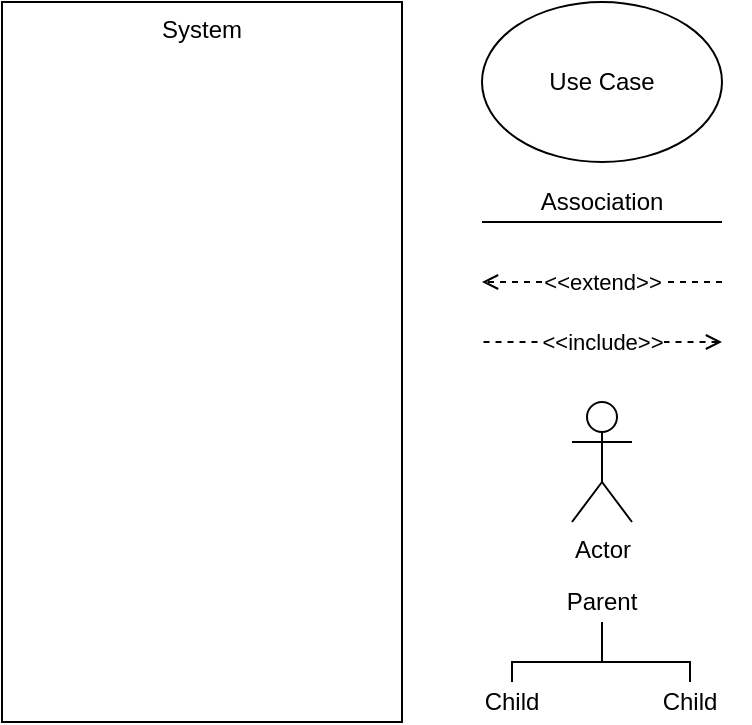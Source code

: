 <mxfile version="16.4.0" type="device" pages="8"><diagram id="jpITVdLgz-7xjjXFMkG-" name="Use Case"><mxGraphModel dx="1421" dy="836" grid="1" gridSize="10" guides="1" tooltips="1" connect="1" arrows="1" fold="1" page="1" pageScale="1" pageWidth="827" pageHeight="1169" math="0" shadow="0"><root><mxCell id="0"/><mxCell id="1" parent="0"/><mxCell id="w_G0AH5HkTHC-KE7Yumh-1" value="System" style="rounded=0;whiteSpace=wrap;html=1;verticalAlign=top;" parent="1" vertex="1"><mxGeometry x="40" y="40" width="200" height="360" as="geometry"/></mxCell><mxCell id="w_G0AH5HkTHC-KE7Yumh-2" value="Use Case" style="ellipse;whiteSpace=wrap;html=1;" parent="1" vertex="1"><mxGeometry x="280" y="40" width="120" height="80" as="geometry"/></mxCell><mxCell id="w_G0AH5HkTHC-KE7Yumh-9" value="&amp;lt;&amp;lt;extend&amp;gt;&amp;gt;" style="endArrow=open;html=1;rounded=0;endFill=0;dashed=1;" parent="1" edge="1"><mxGeometry width="50" height="50" relative="1" as="geometry"><mxPoint x="400" y="180" as="sourcePoint"/><mxPoint x="280" y="180" as="targetPoint"/></mxGeometry></mxCell><mxCell id="w_G0AH5HkTHC-KE7Yumh-11" value="&amp;lt;&amp;lt;include&amp;gt;&amp;gt;" style="endArrow=none;html=1;rounded=0;endFill=0;dashed=1;startArrow=open;startFill=0;" parent="1" edge="1"><mxGeometry width="50" height="50" relative="1" as="geometry"><mxPoint x="400" y="210" as="sourcePoint"/><mxPoint x="280" y="210" as="targetPoint"/></mxGeometry></mxCell><mxCell id="w_G0AH5HkTHC-KE7Yumh-12" value="Actor" style="shape=umlActor;verticalLabelPosition=bottom;verticalAlign=top;html=1;outlineConnect=0;" parent="1" vertex="1"><mxGeometry x="325" y="240" width="30" height="60" as="geometry"/></mxCell><mxCell id="w_G0AH5HkTHC-KE7Yumh-13" value="Parent" style="text;html=1;strokeColor=none;fillColor=none;align=center;verticalAlign=middle;whiteSpace=wrap;rounded=0;" parent="1" vertex="1"><mxGeometry x="310" y="330" width="60" height="20" as="geometry"/></mxCell><mxCell id="w_G0AH5HkTHC-KE7Yumh-19" style="edgeStyle=orthogonalEdgeStyle;rounded=0;orthogonalLoop=1;jettySize=auto;html=1;exitX=0.5;exitY=0;exitDx=0;exitDy=0;entryX=0.5;entryY=1;entryDx=0;entryDy=0;startArrow=none;startFill=0;endArrow=none;endFill=0;" parent="1" source="w_G0AH5HkTHC-KE7Yumh-14" target="w_G0AH5HkTHC-KE7Yumh-13" edge="1"><mxGeometry relative="1" as="geometry"><Array as="points"><mxPoint x="384" y="370"/><mxPoint x="340" y="370"/></Array></mxGeometry></mxCell><mxCell id="w_G0AH5HkTHC-KE7Yumh-14" value="Child" style="text;html=1;strokeColor=none;fillColor=none;align=center;verticalAlign=middle;whiteSpace=wrap;rounded=0;" parent="1" vertex="1"><mxGeometry x="354" y="380" width="60" height="20" as="geometry"/></mxCell><mxCell id="w_G0AH5HkTHC-KE7Yumh-17" style="edgeStyle=orthogonalEdgeStyle;rounded=0;orthogonalLoop=1;jettySize=auto;html=1;exitX=0.5;exitY=0;exitDx=0;exitDy=0;entryX=0.5;entryY=1;entryDx=0;entryDy=0;startArrow=none;startFill=0;endArrow=none;endFill=0;" parent="1" source="w_G0AH5HkTHC-KE7Yumh-15" target="w_G0AH5HkTHC-KE7Yumh-13" edge="1"><mxGeometry relative="1" as="geometry"><Array as="points"><mxPoint x="295" y="370"/><mxPoint x="340" y="370"/></Array></mxGeometry></mxCell><mxCell id="w_G0AH5HkTHC-KE7Yumh-15" value="Child" style="text;html=1;strokeColor=none;fillColor=none;align=center;verticalAlign=middle;whiteSpace=wrap;rounded=0;" parent="1" vertex="1"><mxGeometry x="265" y="380" width="60" height="20" as="geometry"/></mxCell><mxCell id="w_G0AH5HkTHC-KE7Yumh-16" value="" style="group" parent="1" vertex="1" connectable="0"><mxGeometry x="280" y="130" width="120" height="20" as="geometry"/></mxCell><mxCell id="w_G0AH5HkTHC-KE7Yumh-4" value="" style="endArrow=none;html=1;rounded=0;" parent="w_G0AH5HkTHC-KE7Yumh-16" edge="1"><mxGeometry width="50" height="50" relative="1" as="geometry"><mxPoint y="20" as="sourcePoint"/><mxPoint x="120" y="20" as="targetPoint"/></mxGeometry></mxCell><mxCell id="w_G0AH5HkTHC-KE7Yumh-6" value="Association" style="text;html=1;strokeColor=none;fillColor=none;align=center;verticalAlign=middle;whiteSpace=wrap;rounded=0;" parent="w_G0AH5HkTHC-KE7Yumh-16" vertex="1"><mxGeometry x="30" width="60" height="20" as="geometry"/></mxCell></root></mxGraphModel></diagram><diagram id="LwEe17n2aA4OUH8McvK8" name="Activity"><mxGraphModel dx="942" dy="737" grid="1" gridSize="10" guides="1" tooltips="1" connect="1" arrows="1" fold="1" page="1" pageScale="1" pageWidth="827" pageHeight="1169" math="0" shadow="0"><root><mxCell id="0"/><mxCell id="1" parent="0"/><mxCell id="70KGCThtwEQpgUzkIy4y-44" value="&lt;span style=&quot;&quot;&gt;&amp;nbsp;Control Flow&lt;/span&gt;" style="rounded=0;whiteSpace=wrap;html=1;fontSize=20;align=left;" vertex="1" parent="1"><mxGeometry x="110" y="40" width="130" height="40" as="geometry"/></mxCell><mxCell id="70KGCThtwEQpgUzkIy4y-45" value="" style="rounded=0;whiteSpace=wrap;html=1;fontSize=20;align=left;" vertex="1" parent="1"><mxGeometry x="240" y="40" width="200" height="40" as="geometry"/></mxCell><mxCell id="70KGCThtwEQpgUzkIy4y-6" value="" style="endArrow=classic;html=1;rounded=0;fontSize=20;strokeWidth=2;" edge="1" parent="1"><mxGeometry width="50" height="50" relative="1" as="geometry"><mxPoint x="280" y="59.5" as="sourcePoint"/><mxPoint x="400" y="59.5" as="targetPoint"/></mxGeometry></mxCell><mxCell id="70KGCThtwEQpgUzkIy4y-46" value="&lt;span style=&quot;&quot;&gt;&amp;nbsp;Activity&lt;/span&gt;" style="rounded=0;whiteSpace=wrap;html=1;fontSize=20;align=left;" vertex="1" parent="1"><mxGeometry x="110" y="80" width="130" height="80" as="geometry"/></mxCell><mxCell id="70KGCThtwEQpgUzkIy4y-47" value="" style="rounded=0;whiteSpace=wrap;html=1;fontSize=20;align=left;" vertex="1" parent="1"><mxGeometry x="240" y="80" width="200" height="80" as="geometry"/></mxCell><mxCell id="70KGCThtwEQpgUzkIy4y-5" value="" style="rounded=1;whiteSpace=wrap;html=1;fontSize=20;" vertex="1" parent="1"><mxGeometry x="280" y="90" width="120" height="60" as="geometry"/></mxCell><mxCell id="70KGCThtwEQpgUzkIy4y-48" value="&amp;nbsp;Condition" style="rounded=0;whiteSpace=wrap;html=1;fontSize=20;align=left;" vertex="1" parent="1"><mxGeometry x="110" y="160" width="130" height="140" as="geometry"/></mxCell><mxCell id="70KGCThtwEQpgUzkIy4y-50" value="" style="rounded=0;whiteSpace=wrap;html=1;fontSize=20;align=left;" vertex="1" parent="1"><mxGeometry x="240" y="160" width="200" height="140" as="geometry"/></mxCell><mxCell id="70KGCThtwEQpgUzkIy4y-49" value="" style="group" vertex="1" connectable="0" parent="1"><mxGeometry x="260" y="170" width="160" height="120" as="geometry"/></mxCell><mxCell id="70KGCThtwEQpgUzkIy4y-21" value="" style="rhombus;whiteSpace=wrap;html=1;fontSize=20;" vertex="1" parent="70KGCThtwEQpgUzkIy4y-49"><mxGeometry x="40" y="40" width="80" height="80" as="geometry"/></mxCell><mxCell id="70KGCThtwEQpgUzkIy4y-22" value="" style="endArrow=classic;html=1;rounded=0;fontSize=20;strokeWidth=2;exitX=1;exitY=0.5;exitDx=0;exitDy=0;" edge="1" parent="70KGCThtwEQpgUzkIy4y-49" source="70KGCThtwEQpgUzkIy4y-21"><mxGeometry width="50" height="50" relative="1" as="geometry"><mxPoint x="200" y="140" as="sourcePoint"/><mxPoint x="160" y="80" as="targetPoint"/></mxGeometry></mxCell><mxCell id="70KGCThtwEQpgUzkIy4y-23" value="" style="endArrow=classic;html=1;rounded=0;fontSize=20;strokeWidth=2;exitX=0;exitY=0.5;exitDx=0;exitDy=0;" edge="1" parent="70KGCThtwEQpgUzkIy4y-49" source="70KGCThtwEQpgUzkIy4y-21"><mxGeometry width="50" height="50" relative="1" as="geometry"><mxPoint x="-17.5" y="190" as="sourcePoint"/><mxPoint y="80" as="targetPoint"/></mxGeometry></mxCell><mxCell id="70KGCThtwEQpgUzkIy4y-25" value="" style="endArrow=classic;html=1;rounded=0;fontSize=20;strokeWidth=2;entryX=0.5;entryY=0;entryDx=0;entryDy=0;" edge="1" parent="70KGCThtwEQpgUzkIy4y-49" target="70KGCThtwEQpgUzkIy4y-21"><mxGeometry width="50" height="50" relative="1" as="geometry"><mxPoint x="80" as="sourcePoint"/><mxPoint x="180" as="targetPoint"/></mxGeometry></mxCell><mxCell id="70KGCThtwEQpgUzkIy4y-51" value="&amp;nbsp;Merge" style="rounded=0;whiteSpace=wrap;html=1;fontSize=20;align=left;" vertex="1" parent="1"><mxGeometry x="110" y="300" width="130" height="140" as="geometry"/></mxCell><mxCell id="70KGCThtwEQpgUzkIy4y-52" value="" style="rounded=0;whiteSpace=wrap;html=1;fontSize=20;align=left;" vertex="1" parent="1"><mxGeometry x="240" y="300" width="200" height="140" as="geometry"/></mxCell><mxCell id="70KGCThtwEQpgUzkIy4y-53" value="" style="group" vertex="1" connectable="0" parent="1"><mxGeometry x="260" y="310" width="160" height="120" as="geometry"/></mxCell><mxCell id="70KGCThtwEQpgUzkIy4y-26" value="" style="rhombus;whiteSpace=wrap;html=1;fontSize=20;" vertex="1" parent="70KGCThtwEQpgUzkIy4y-53"><mxGeometry x="40" width="80" height="80" as="geometry"/></mxCell><mxCell id="70KGCThtwEQpgUzkIy4y-27" value="" style="endArrow=none;html=1;rounded=0;fontSize=20;strokeWidth=2;exitX=1;exitY=0.5;exitDx=0;exitDy=0;endFill=0;startArrow=classic;startFill=1;" edge="1" parent="70KGCThtwEQpgUzkIy4y-53" source="70KGCThtwEQpgUzkIy4y-26"><mxGeometry width="50" height="50" relative="1" as="geometry"><mxPoint x="200" y="100" as="sourcePoint"/><mxPoint x="160" y="40" as="targetPoint"/></mxGeometry></mxCell><mxCell id="70KGCThtwEQpgUzkIy4y-28" value="" style="endArrow=none;html=1;rounded=0;fontSize=20;strokeWidth=2;exitX=0;exitY=0.5;exitDx=0;exitDy=0;startArrow=classic;startFill=1;endFill=0;" edge="1" parent="70KGCThtwEQpgUzkIy4y-53" source="70KGCThtwEQpgUzkIy4y-26"><mxGeometry width="50" height="50" relative="1" as="geometry"><mxPoint x="-17.5" y="150" as="sourcePoint"/><mxPoint y="40" as="targetPoint"/></mxGeometry></mxCell><mxCell id="70KGCThtwEQpgUzkIy4y-29" value="" style="endArrow=classic;html=1;rounded=0;fontSize=20;strokeWidth=2;exitX=0.5;exitY=1;exitDx=0;exitDy=0;" edge="1" parent="70KGCThtwEQpgUzkIy4y-53" source="70KGCThtwEQpgUzkIy4y-26"><mxGeometry width="50" height="50" relative="1" as="geometry"><mxPoint x="80" y="-40" as="sourcePoint"/><mxPoint x="80" y="120" as="targetPoint"/></mxGeometry></mxCell><mxCell id="70KGCThtwEQpgUzkIy4y-54" value="&amp;nbsp;Fork" style="rounded=0;whiteSpace=wrap;html=1;fontSize=20;align=left;" vertex="1" parent="1"><mxGeometry x="110" y="440" width="130" height="100" as="geometry"/></mxCell><mxCell id="70KGCThtwEQpgUzkIy4y-55" value="" style="rounded=0;whiteSpace=wrap;html=1;fontSize=20;align=left;" vertex="1" parent="1"><mxGeometry x="240" y="440" width="200" height="100" as="geometry"/></mxCell><mxCell id="70KGCThtwEQpgUzkIy4y-20" value="" style="group" vertex="1" connectable="0" parent="1"><mxGeometry x="280" y="450" width="120" height="80" as="geometry"/></mxCell><mxCell id="70KGCThtwEQpgUzkIy4y-13" value="" style="html=1;points=[];perimeter=orthogonalPerimeter;fillColor=#000000;strokeColor=none;fontSize=20;" vertex="1" parent="70KGCThtwEQpgUzkIy4y-20"><mxGeometry x="57.5" width="5" height="80" as="geometry"/></mxCell><mxCell id="70KGCThtwEQpgUzkIy4y-14" value="" style="endArrow=classic;html=1;rounded=0;fontSize=20;strokeWidth=2;" edge="1" parent="70KGCThtwEQpgUzkIy4y-20"><mxGeometry width="50" height="50" relative="1" as="geometry"><mxPoint x="62.5" y="10" as="sourcePoint"/><mxPoint x="120" y="10" as="targetPoint"/></mxGeometry></mxCell><mxCell id="70KGCThtwEQpgUzkIy4y-15" value="" style="endArrow=classic;html=1;rounded=0;fontSize=20;strokeWidth=2;" edge="1" parent="70KGCThtwEQpgUzkIy4y-20"><mxGeometry width="50" height="50" relative="1" as="geometry"><mxPoint x="62.5" y="70" as="sourcePoint"/><mxPoint x="120" y="70" as="targetPoint"/></mxGeometry></mxCell><mxCell id="70KGCThtwEQpgUzkIy4y-16" value="" style="endArrow=classic;html=1;rounded=0;fontSize=20;strokeWidth=2;" edge="1" parent="70KGCThtwEQpgUzkIy4y-20"><mxGeometry width="50" height="50" relative="1" as="geometry"><mxPoint y="39.5" as="sourcePoint"/><mxPoint x="57.5" y="39.5" as="targetPoint"/></mxGeometry></mxCell><mxCell id="70KGCThtwEQpgUzkIy4y-56" value="&amp;nbsp;Join" style="rounded=0;whiteSpace=wrap;html=1;fontSize=20;align=left;" vertex="1" parent="1"><mxGeometry x="110" y="540" width="130" height="100" as="geometry"/></mxCell><mxCell id="70KGCThtwEQpgUzkIy4y-57" value="" style="rounded=0;whiteSpace=wrap;html=1;fontSize=20;align=left;" vertex="1" parent="1"><mxGeometry x="240" y="540" width="200" height="100" as="geometry"/></mxCell><mxCell id="70KGCThtwEQpgUzkIy4y-18" value="" style="group" vertex="1" connectable="0" parent="1"><mxGeometry x="280" y="550" width="120" height="80" as="geometry"/></mxCell><mxCell id="70KGCThtwEQpgUzkIy4y-8" value="" style="html=1;points=[];perimeter=orthogonalPerimeter;fillColor=#000000;strokeColor=none;fontSize=20;" vertex="1" parent="70KGCThtwEQpgUzkIy4y-18"><mxGeometry x="57.5" width="5" height="80" as="geometry"/></mxCell><mxCell id="70KGCThtwEQpgUzkIy4y-9" value="" style="endArrow=classic;html=1;rounded=0;fontSize=20;strokeWidth=2;" edge="1" parent="70KGCThtwEQpgUzkIy4y-18"><mxGeometry width="50" height="50" relative="1" as="geometry"><mxPoint y="10" as="sourcePoint"/><mxPoint x="57.5" y="10" as="targetPoint"/></mxGeometry></mxCell><mxCell id="70KGCThtwEQpgUzkIy4y-10" value="" style="endArrow=classic;html=1;rounded=0;fontSize=20;strokeWidth=2;" edge="1" parent="70KGCThtwEQpgUzkIy4y-18"><mxGeometry width="50" height="50" relative="1" as="geometry"><mxPoint y="70" as="sourcePoint"/><mxPoint x="57.5" y="70" as="targetPoint"/></mxGeometry></mxCell><mxCell id="70KGCThtwEQpgUzkIy4y-11" value="" style="endArrow=classic;html=1;rounded=0;fontSize=20;strokeWidth=2;" edge="1" parent="70KGCThtwEQpgUzkIy4y-18"><mxGeometry width="50" height="50" relative="1" as="geometry"><mxPoint x="62.5" y="39.5" as="sourcePoint"/><mxPoint x="120" y="39.5" as="targetPoint"/></mxGeometry></mxCell><mxCell id="70KGCThtwEQpgUzkIy4y-58" value="&lt;span style=&quot;&quot;&gt;&amp;nbsp;Start Node&lt;/span&gt;" style="rounded=0;whiteSpace=wrap;html=1;fontSize=20;align=left;" vertex="1" parent="1"><mxGeometry x="110" y="640" width="130" height="40" as="geometry"/></mxCell><mxCell id="70KGCThtwEQpgUzkIy4y-59" value="" style="rounded=0;whiteSpace=wrap;html=1;fontSize=20;align=left;" vertex="1" parent="1"><mxGeometry x="240" y="640" width="200" height="40" as="geometry"/></mxCell><mxCell id="70KGCThtwEQpgUzkIy4y-1" value="" style="ellipse;fillColor=#000000;strokeColor=none;" vertex="1" parent="1"><mxGeometry x="325" y="645" width="30" height="30" as="geometry"/></mxCell><mxCell id="70KGCThtwEQpgUzkIy4y-61" value="&amp;nbsp;End Node" style="rounded=0;whiteSpace=wrap;html=1;fontSize=20;align=left;" vertex="1" parent="1"><mxGeometry x="110" y="680" width="130" height="40" as="geometry"/></mxCell><mxCell id="70KGCThtwEQpgUzkIy4y-62" value="" style="rounded=0;whiteSpace=wrap;html=1;fontSize=20;align=left;" vertex="1" parent="1"><mxGeometry x="240" y="680" width="200" height="40" as="geometry"/></mxCell><mxCell id="70KGCThtwEQpgUzkIy4y-2" value="" style="ellipse;html=1;shape=endState;fillColor=#000000;strokeColor=#000000;" vertex="1" parent="1"><mxGeometry x="325" y="685" width="30" height="30" as="geometry"/></mxCell></root></mxGraphModel></diagram><diagram id="T8Do-tp7Gbl4gmMj99bH" name="Class Diagram"><mxGraphModel dx="942" dy="737" grid="1" gridSize="10" guides="1" tooltips="1" connect="1" arrows="1" fold="1" page="1" pageScale="1" pageWidth="827" pageHeight="1169" math="0" shadow="0"><root><mxCell id="0"/><mxCell id="1" parent="0"/><mxCell id="E93Ss8CjbbhHhHkrCfUX-1" value="Classname" style="swimlane;fontStyle=1;align=center;verticalAlign=top;childLayout=stackLayout;horizontal=1;startSize=40;horizontalStack=0;resizeParent=1;resizeParentMax=0;resizeLast=0;collapsible=1;marginBottom=0;fontSize=20;" vertex="1" parent="1"><mxGeometry x="40" y="40" width="160" height="122" as="geometry"/></mxCell><mxCell id="E93Ss8CjbbhHhHkrCfUX-2" value="+ attributes" style="text;strokeColor=none;fillColor=none;align=left;verticalAlign=top;spacingLeft=4;spacingRight=4;overflow=hidden;rotatable=0;points=[[0,0.5],[1,0.5]];portConstraint=eastwest;fontSize=20;" vertex="1" parent="E93Ss8CjbbhHhHkrCfUX-1"><mxGeometry y="40" width="160" height="34" as="geometry"/></mxCell><mxCell id="E93Ss8CjbbhHhHkrCfUX-3" value="" style="line;strokeWidth=1;fillColor=none;align=left;verticalAlign=middle;spacingTop=-1;spacingLeft=3;spacingRight=3;rotatable=0;labelPosition=right;points=[];portConstraint=eastwest;fontSize=20;" vertex="1" parent="E93Ss8CjbbhHhHkrCfUX-1"><mxGeometry y="74" width="160" height="8" as="geometry"/></mxCell><mxCell id="E93Ss8CjbbhHhHkrCfUX-4" value="+ methods" style="text;strokeColor=none;fillColor=none;align=left;verticalAlign=top;spacingLeft=4;spacingRight=4;overflow=hidden;rotatable=0;points=[[0,0.5],[1,0.5]];portConstraint=eastwest;fontSize=20;" vertex="1" parent="E93Ss8CjbbhHhHkrCfUX-1"><mxGeometry y="82" width="160" height="40" as="geometry"/></mxCell><mxCell id="E93Ss8CjbbhHhHkrCfUX-5" value="" style="endArrow=block;html=1;rounded=0;fontSize=20;strokeWidth=2;endFill=0;endSize=20;" edge="1" parent="1"><mxGeometry width="50" height="50" relative="1" as="geometry"><mxPoint x="240" y="80" as="sourcePoint"/><mxPoint x="400" y="80" as="targetPoint"/></mxGeometry></mxCell><mxCell id="E93Ss8CjbbhHhHkrCfUX-6" value="inheritence" style="text;html=1;strokeColor=none;fillColor=none;align=center;verticalAlign=middle;whiteSpace=wrap;rounded=0;fontSize=20;" vertex="1" parent="1"><mxGeometry x="240" y="49" width="130" height="30" as="geometry"/></mxCell><mxCell id="E93Ss8CjbbhHhHkrCfUX-10" value="" style="endArrow=diamond;html=1;rounded=0;fontSize=20;strokeWidth=2;endFill=0;endSize=20;" edge="1" parent="1"><mxGeometry width="50" height="50" relative="1" as="geometry"><mxPoint x="440" y="79" as="sourcePoint"/><mxPoint x="600" y="79" as="targetPoint"/></mxGeometry></mxCell><mxCell id="E93Ss8CjbbhHhHkrCfUX-11" value="" style="endArrow=diamond;html=1;rounded=0;fontSize=20;strokeWidth=2;endFill=1;endSize=20;" edge="1" parent="1"><mxGeometry width="50" height="50" relative="1" as="geometry"><mxPoint x="440" y="139" as="sourcePoint"/><mxPoint x="600" y="139" as="targetPoint"/></mxGeometry></mxCell><mxCell id="E93Ss8CjbbhHhHkrCfUX-12" value="" style="endArrow=none;html=1;rounded=0;fontSize=20;strokeWidth=2;endFill=0;endSize=20;" edge="1" parent="1"><mxGeometry width="50" height="50" relative="1" as="geometry"><mxPoint x="240" y="140" as="sourcePoint"/><mxPoint x="400" y="140" as="targetPoint"/></mxGeometry></mxCell><mxCell id="E93Ss8CjbbhHhHkrCfUX-13" value="association" style="text;html=1;strokeColor=none;fillColor=none;align=center;verticalAlign=middle;whiteSpace=wrap;rounded=0;fontSize=20;" vertex="1" parent="1"><mxGeometry x="250" y="109" width="120" height="30" as="geometry"/></mxCell><mxCell id="E93Ss8CjbbhHhHkrCfUX-14" value="aggregate" style="text;html=1;strokeColor=none;fillColor=none;align=center;verticalAlign=middle;whiteSpace=wrap;rounded=0;fontSize=20;" vertex="1" parent="1"><mxGeometry x="440" y="48" width="140" height="30" as="geometry"/></mxCell><mxCell id="E93Ss8CjbbhHhHkrCfUX-15" value="composition" style="text;html=1;strokeColor=none;fillColor=none;align=center;verticalAlign=middle;whiteSpace=wrap;rounded=0;fontSize=20;" vertex="1" parent="1"><mxGeometry x="440" y="109" width="140" height="30" as="geometry"/></mxCell></root></mxGraphModel></diagram><diagram id="f7BJtavDx1JHVJ2XIKlT" name="DFD Symbols"><mxGraphModel dx="1822" dy="822" grid="1" gridSize="10" guides="1" tooltips="1" connect="1" arrows="1" fold="1" page="0" pageScale="1" pageWidth="827" pageHeight="1169" math="0" shadow="0"><root><mxCell id="0Cj3ykfj9PoKX_IThs57-0"/><mxCell id="0Cj3ykfj9PoKX_IThs57-1" parent="0Cj3ykfj9PoKX_IThs57-0"/><mxCell id="ziy8FqlvZJi7OHVcNvXv-0" value="External Entity" style="html=1;dashed=0;whitespace=wrap;fillColor=#dae8fc;strokeColor=#6c8ebf;" parent="0Cj3ykfj9PoKX_IThs57-1" vertex="1"><mxGeometry x="-120" y="80" width="100" height="50" as="geometry"/></mxCell><mxCell id="YJMJoYcyFuPNn88tYD5S-0" value="#" style="swimlane;fontStyle=0;childLayout=stackLayout;horizontal=1;startSize=20;fillColor=#d5e8d4;horizontalStack=0;resizeParent=1;resizeParentMax=0;resizeLast=0;collapsible=0;marginBottom=0;swimlaneFillColor=#D5E8D4;strokeColor=#82b366;" parent="0Cj3ykfj9PoKX_IThs57-1" vertex="1"><mxGeometry x="-120" y="160" width="100" height="50" as="geometry"/></mxCell><mxCell id="YJMJoYcyFuPNn88tYD5S-1" value="Process" style="text;html=1;strokeColor=none;fillColor=none;align=center;verticalAlign=middle;whiteSpace=wrap;rounded=0;" parent="YJMJoYcyFuPNn88tYD5S-0" vertex="1"><mxGeometry y="20" width="100" height="30" as="geometry"/></mxCell><mxCell id="wZdZzUDGcDMujOGLAX82-0" value="" style="group" parent="0Cj3ykfj9PoKX_IThs57-1" vertex="1" connectable="0"><mxGeometry x="-120" y="240" width="140" height="30" as="geometry"/></mxCell><mxCell id="wZdZzUDGcDMujOGLAX82-1" value="D#" style="html=1;dashed=0;whitespace=wrap;shape=mxgraph.dfd.dataStoreID;align=left;spacingLeft=3;points=[[0,0],[0.5,0],[1,0],[0,0.5],[1,0.5],[0,1],[0.5,1],[1,1]];fontSize=14;fillColor=#fff2cc;strokeColor=#d6b656;" parent="wZdZzUDGcDMujOGLAX82-0" vertex="1"><mxGeometry width="140" height="30" as="geometry"/></mxCell><mxCell id="wZdZzUDGcDMujOGLAX82-2" value="Data Store" style="text;html=1;strokeColor=none;fillColor=none;align=center;verticalAlign=middle;whiteSpace=wrap;rounded=0;fontSize=14;" parent="wZdZzUDGcDMujOGLAX82-0" vertex="1"><mxGeometry x="30" width="110" height="30" as="geometry"/></mxCell><mxCell id="wZdZzUDGcDMujOGLAX82-3" value="Data Flow" style="endArrow=classic;html=1;rounded=0;fontSize=12;" parent="0Cj3ykfj9PoKX_IThs57-1" edge="1"><mxGeometry width="50" height="50" relative="1" as="geometry"><mxPoint x="-120" y="300" as="sourcePoint"/><mxPoint x="20" y="300" as="targetPoint"/></mxGeometry></mxCell></root></mxGraphModel></diagram><diagram id="Z36Wo8GO7TpGCmpNYVEv" name="DFD"><mxGraphModel dx="1821" dy="1304" grid="1" gridSize="10" guides="1" tooltips="1" connect="1" arrows="1" fold="1" page="0" pageScale="1" pageWidth="827" pageHeight="1169" math="0" shadow="0"><root><mxCell id="v8pl6pNUzVsvZMvjo25O-0"/><mxCell id="v8pl6pNUzVsvZMvjo25O-1" parent="v8pl6pNUzVsvZMvjo25O-0"/><mxCell id="EcebfkYy1tDZV7KRmF-r-24" value="Credentials" style="edgeStyle=orthogonalEdgeStyle;rounded=0;orthogonalLoop=1;jettySize=auto;html=1;exitX=0;exitY=0.25;exitDx=0;exitDy=0;entryX=1;entryY=0.25;entryDx=0;entryDy=0;fontSize=14;" parent="v8pl6pNUzVsvZMvjo25O-1" source="EcebfkYy1tDZV7KRmF-r-0" target="EcebfkYy1tDZV7KRmF-r-2" edge="1"><mxGeometry relative="1" as="geometry"/></mxCell><mxCell id="EcebfkYy1tDZV7KRmF-r-30" value="Grades &lt;br&gt;request" style="edgeStyle=orthogonalEdgeStyle;rounded=0;orthogonalLoop=1;jettySize=auto;html=1;exitX=0.25;exitY=1;exitDx=0;exitDy=0;entryX=1;entryY=0.25;entryDx=0;entryDy=0;fontSize=14;" parent="v8pl6pNUzVsvZMvjo25O-1" source="EcebfkYy1tDZV7KRmF-r-0" target="EcebfkYy1tDZV7KRmF-r-6" edge="1"><mxGeometry relative="1" as="geometry"/></mxCell><mxCell id="EcebfkYy1tDZV7KRmF-r-0" value="Student" style="html=1;dashed=0;whitespace=wrap;fillColor=#dae8fc;strokeColor=#6c8ebf;" parent="v8pl6pNUzVsvZMvjo25O-1" vertex="1"><mxGeometry x="460" y="80" width="100" height="50" as="geometry"/></mxCell><mxCell id="EcebfkYy1tDZV7KRmF-r-19" value="Credentials" style="edgeStyle=orthogonalEdgeStyle;rounded=0;orthogonalLoop=1;jettySize=auto;html=1;exitX=1;exitY=0.25;exitDx=0;exitDy=0;entryX=-0.01;entryY=-0.25;entryDx=0;entryDy=0;entryPerimeter=0;fontSize=14;" parent="v8pl6pNUzVsvZMvjo25O-1" source="EcebfkYy1tDZV7KRmF-r-1" target="EcebfkYy1tDZV7KRmF-r-3" edge="1"><mxGeometry relative="1" as="geometry"/></mxCell><mxCell id="EcebfkYy1tDZV7KRmF-r-26" value="Grades" style="edgeStyle=orthogonalEdgeStyle;rounded=0;orthogonalLoop=1;jettySize=auto;html=1;exitX=0.75;exitY=1;exitDx=0;exitDy=0;entryX=0;entryY=0.25;entryDx=0;entryDy=0;fontSize=14;" parent="v8pl6pNUzVsvZMvjo25O-1" source="EcebfkYy1tDZV7KRmF-r-1" target="EcebfkYy1tDZV7KRmF-r-4" edge="1"><mxGeometry x="-0.22" relative="1" as="geometry"><mxPoint as="offset"/></mxGeometry></mxCell><mxCell id="EcebfkYy1tDZV7KRmF-r-1" value="Teacher" style="html=1;dashed=0;whitespace=wrap;fillColor=#dae8fc;strokeColor=#6c8ebf;" parent="v8pl6pNUzVsvZMvjo25O-1" vertex="1"><mxGeometry x="-140" y="80" width="100" height="50" as="geometry"/></mxCell><mxCell id="EcebfkYy1tDZV7KRmF-r-21" value="Success or error message" style="edgeStyle=orthogonalEdgeStyle;rounded=0;orthogonalLoop=1;jettySize=auto;html=1;exitX=0;exitY=0.75;exitDx=0;exitDy=0;entryX=1;entryY=0.75;entryDx=0;entryDy=0;fontSize=14;" parent="v8pl6pNUzVsvZMvjo25O-1" source="EcebfkYy1tDZV7KRmF-r-2" target="EcebfkYy1tDZV7KRmF-r-1" edge="1"><mxGeometry relative="1" as="geometry"/></mxCell><mxCell id="EcebfkYy1tDZV7KRmF-r-25" value="Success or error message" style="edgeStyle=orthogonalEdgeStyle;rounded=0;orthogonalLoop=1;jettySize=auto;html=1;exitX=1;exitY=0.75;exitDx=0;exitDy=0;entryX=0;entryY=0.75;entryDx=0;entryDy=0;fontSize=14;" parent="v8pl6pNUzVsvZMvjo25O-1" source="EcebfkYy1tDZV7KRmF-r-2" target="EcebfkYy1tDZV7KRmF-r-0" edge="1"><mxGeometry relative="1" as="geometry"/></mxCell><mxCell id="EcebfkYy1tDZV7KRmF-r-2" value="1" style="swimlane;fontStyle=0;childLayout=stackLayout;horizontal=1;startSize=20;fillColor=#d5e8d4;horizontalStack=0;resizeParent=1;resizeParentMax=0;resizeLast=0;collapsible=0;marginBottom=0;swimlaneFillColor=#D5E8D4;strokeColor=#82b366;" parent="v8pl6pNUzVsvZMvjo25O-1" vertex="1"><mxGeometry x="160" y="80" width="100" height="50" as="geometry"/></mxCell><mxCell id="EcebfkYy1tDZV7KRmF-r-3" value="Log in" style="text;html=1;strokeColor=none;fillColor=none;align=center;verticalAlign=middle;whiteSpace=wrap;rounded=0;" parent="EcebfkYy1tDZV7KRmF-r-2" vertex="1"><mxGeometry y="20" width="100" height="30" as="geometry"/></mxCell><mxCell id="EcebfkYy1tDZV7KRmF-r-28" value="Grades" style="edgeStyle=orthogonalEdgeStyle;rounded=0;orthogonalLoop=1;jettySize=auto;html=1;exitX=1;exitY=0.5;exitDx=0;exitDy=0;entryX=0.25;entryY=1;entryDx=0;entryDy=0;fontSize=14;" parent="v8pl6pNUzVsvZMvjo25O-1" source="EcebfkYy1tDZV7KRmF-r-4" target="EcebfkYy1tDZV7KRmF-r-15" edge="1"><mxGeometry x="-0.529" relative="1" as="geometry"><mxPoint as="offset"/></mxGeometry></mxCell><mxCell id="EcebfkYy1tDZV7KRmF-r-4" value="2" style="swimlane;fontStyle=0;childLayout=stackLayout;horizontal=1;startSize=20;fillColor=#d5e8d4;horizontalStack=0;resizeParent=1;resizeParentMax=0;resizeLast=0;collapsible=0;marginBottom=0;swimlaneFillColor=#D5E8D4;strokeColor=#82b366;" parent="v8pl6pNUzVsvZMvjo25O-1" vertex="1"><mxGeometry y="360" width="100" height="50" as="geometry"/></mxCell><mxCell id="EcebfkYy1tDZV7KRmF-r-5" value="Enter grades" style="text;html=1;strokeColor=none;fillColor=none;align=center;verticalAlign=middle;whiteSpace=wrap;rounded=0;" parent="EcebfkYy1tDZV7KRmF-r-4" vertex="1"><mxGeometry y="20" width="100" height="30" as="geometry"/></mxCell><mxCell id="EcebfkYy1tDZV7KRmF-r-33" value="Grades" style="edgeStyle=orthogonalEdgeStyle;rounded=0;orthogonalLoop=1;jettySize=auto;html=1;exitX=1;exitY=0.75;exitDx=0;exitDy=0;entryX=0.75;entryY=1;entryDx=0;entryDy=0;fontSize=14;" parent="v8pl6pNUzVsvZMvjo25O-1" source="EcebfkYy1tDZV7KRmF-r-6" target="EcebfkYy1tDZV7KRmF-r-0" edge="1"><mxGeometry relative="1" as="geometry"/></mxCell><mxCell id="EcebfkYy1tDZV7KRmF-r-6" value="3" style="swimlane;fontStyle=0;childLayout=stackLayout;horizontal=1;startSize=20;fillColor=#d5e8d4;horizontalStack=0;resizeParent=1;resizeParentMax=0;resizeLast=0;collapsible=0;marginBottom=0;swimlaneFillColor=#D5E8D4;strokeColor=#82b366;" parent="v8pl6pNUzVsvZMvjo25O-1" vertex="1"><mxGeometry x="340" y="360" width="100" height="50" as="geometry"/></mxCell><mxCell id="EcebfkYy1tDZV7KRmF-r-7" value="View grades" style="text;html=1;strokeColor=none;fillColor=none;align=center;verticalAlign=middle;whiteSpace=wrap;rounded=0;" parent="EcebfkYy1tDZV7KRmF-r-6" vertex="1"><mxGeometry y="20" width="100" height="30" as="geometry"/></mxCell><mxCell id="EcebfkYy1tDZV7KRmF-r-8" value="Level 0" style="text;html=1;strokeColor=none;fillColor=none;align=center;verticalAlign=middle;whiteSpace=wrap;rounded=0;fontSize=18;fontStyle=1" parent="v8pl6pNUzVsvZMvjo25O-1" vertex="1"><mxGeometry x="140" y="10" width="140" height="30" as="geometry"/></mxCell><mxCell id="EcebfkYy1tDZV7KRmF-r-17" value="" style="group" parent="v8pl6pNUzVsvZMvjo25O-1" vertex="1" connectable="0"><mxGeometry x="140" y="240" width="140" height="30" as="geometry"/></mxCell><mxCell id="EcebfkYy1tDZV7KRmF-r-14" value="D1" style="html=1;dashed=0;whitespace=wrap;shape=mxgraph.dfd.dataStoreID;align=left;spacingLeft=3;points=[[0,0],[0.5,0],[1,0],[0,0.5],[1,0.5],[0,1],[0.5,1],[1,1]];fontSize=14;fillColor=#fff2cc;strokeColor=#d6b656;" parent="EcebfkYy1tDZV7KRmF-r-17" vertex="1"><mxGeometry width="140" height="30" as="geometry"/></mxCell><mxCell id="EcebfkYy1tDZV7KRmF-r-15" value="enrolements.db" style="text;html=1;strokeColor=none;fillColor=none;align=center;verticalAlign=middle;whiteSpace=wrap;rounded=0;fontSize=14;" parent="EcebfkYy1tDZV7KRmF-r-17" vertex="1"><mxGeometry x="30" width="110" height="30" as="geometry"/></mxCell><mxCell id="EcebfkYy1tDZV7KRmF-r-23" value="Password" style="edgeStyle=orthogonalEdgeStyle;rounded=0;orthogonalLoop=1;jettySize=auto;html=1;exitX=0.5;exitY=0;exitDx=0;exitDy=0;entryX=0.5;entryY=1;entryDx=0;entryDy=0;fontSize=14;" parent="v8pl6pNUzVsvZMvjo25O-1" source="EcebfkYy1tDZV7KRmF-r-14" target="EcebfkYy1tDZV7KRmF-r-3" edge="1"><mxGeometry relative="1" as="geometry"/></mxCell><mxCell id="EcebfkYy1tDZV7KRmF-r-29" value="Success&lt;br&gt;or error&lt;br&gt;message" style="edgeStyle=orthogonalEdgeStyle;rounded=0;orthogonalLoop=1;jettySize=auto;html=1;exitX=0;exitY=0.5;exitDx=0;exitDy=0;entryX=0.25;entryY=1;entryDx=0;entryDy=0;fontSize=14;" parent="v8pl6pNUzVsvZMvjo25O-1" source="EcebfkYy1tDZV7KRmF-r-5" target="EcebfkYy1tDZV7KRmF-r-1" edge="1"><mxGeometry relative="1" as="geometry"/></mxCell><mxCell id="EcebfkYy1tDZV7KRmF-r-32" value="Grades" style="edgeStyle=orthogonalEdgeStyle;rounded=0;orthogonalLoop=1;jettySize=auto;html=1;exitX=0.5;exitY=1;exitDx=0;exitDy=0;entryX=0;entryY=0.5;entryDx=0;entryDy=0;fontSize=14;" parent="v8pl6pNUzVsvZMvjo25O-1" source="EcebfkYy1tDZV7KRmF-r-15" target="EcebfkYy1tDZV7KRmF-r-6" edge="1"><mxGeometry x="0.551" relative="1" as="geometry"><mxPoint as="offset"/></mxGeometry></mxCell><mxCell id="EcebfkYy1tDZV7KRmF-r-35" value="User" style="edgeStyle=orthogonalEdgeStyle;rounded=0;orthogonalLoop=1;jettySize=auto;html=1;exitX=0.25;exitY=1;exitDx=0;exitDy=0;entryX=0.5;entryY=0;entryDx=0;entryDy=0;fontSize=14;" parent="v8pl6pNUzVsvZMvjo25O-1" source="EcebfkYy1tDZV7KRmF-r-3" target="EcebfkYy1tDZV7KRmF-r-4" edge="1"><mxGeometry x="0.452" relative="1" as="geometry"><Array as="points"><mxPoint x="185" y="160"/><mxPoint x="50" y="160"/></Array><mxPoint as="offset"/></mxGeometry></mxCell><mxCell id="EcebfkYy1tDZV7KRmF-r-36" value="User" style="edgeStyle=orthogonalEdgeStyle;rounded=0;orthogonalLoop=1;jettySize=auto;html=1;exitX=0.75;exitY=1;exitDx=0;exitDy=0;entryX=0.5;entryY=0;entryDx=0;entryDy=0;fontSize=14;" parent="v8pl6pNUzVsvZMvjo25O-1" source="EcebfkYy1tDZV7KRmF-r-3" target="EcebfkYy1tDZV7KRmF-r-6" edge="1"><mxGeometry x="0.48" relative="1" as="geometry"><Array as="points"><mxPoint x="235" y="160"/><mxPoint x="390" y="160"/></Array><mxPoint as="offset"/></mxGeometry></mxCell><mxCell id="EcebfkYy1tDZV7KRmF-r-37" value="Level 1" style="text;html=1;strokeColor=none;fillColor=none;align=center;verticalAlign=middle;whiteSpace=wrap;rounded=0;fontSize=18;fontStyle=1" parent="v8pl6pNUzVsvZMvjo25O-1" vertex="1"><mxGeometry x="140" y="450" width="140" height="30" as="geometry"/></mxCell><mxCell id="EcebfkYy1tDZV7KRmF-r-42" value="Username" style="edgeStyle=orthogonalEdgeStyle;rounded=0;orthogonalLoop=1;jettySize=auto;html=1;exitX=1;exitY=0.25;exitDx=0;exitDy=0;entryX=0;entryY=0.25;entryDx=0;entryDy=0;fontSize=14;" parent="v8pl6pNUzVsvZMvjo25O-1" source="EcebfkYy1tDZV7KRmF-r-38" target="EcebfkYy1tDZV7KRmF-r-39" edge="1"><mxGeometry relative="1" as="geometry"/></mxCell><mxCell id="EcebfkYy1tDZV7KRmF-r-52" value="Password" style="edgeStyle=orthogonalEdgeStyle;rounded=0;orthogonalLoop=1;jettySize=auto;html=1;exitX=0.75;exitY=1;exitDx=0;exitDy=0;entryX=0;entryY=0.25;entryDx=0;entryDy=0;fontSize=14;" parent="v8pl6pNUzVsvZMvjo25O-1" source="EcebfkYy1tDZV7KRmF-r-38" target="EcebfkYy1tDZV7KRmF-r-49" edge="1"><mxGeometry x="0.285" relative="1" as="geometry"><mxPoint as="offset"/></mxGeometry></mxCell><mxCell id="EcebfkYy1tDZV7KRmF-r-38" value="Teacher" style="html=1;dashed=0;whitespace=wrap;fillColor=#dae8fc;strokeColor=#6c8ebf;" parent="v8pl6pNUzVsvZMvjo25O-1" vertex="1"><mxGeometry x="-140" y="520" width="100" height="50" as="geometry"/></mxCell><mxCell id="EcebfkYy1tDZV7KRmF-r-47" value="Username error" style="edgeStyle=orthogonalEdgeStyle;rounded=0;orthogonalLoop=1;jettySize=auto;html=1;exitX=0;exitY=0.75;exitDx=0;exitDy=0;entryX=1;entryY=0.75;entryDx=0;entryDy=0;fontSize=14;" parent="v8pl6pNUzVsvZMvjo25O-1" source="EcebfkYy1tDZV7KRmF-r-39" target="EcebfkYy1tDZV7KRmF-r-38" edge="1"><mxGeometry relative="1" as="geometry"/></mxCell><mxCell id="EcebfkYy1tDZV7KRmF-r-51" value="Accepted username" style="edgeStyle=orthogonalEdgeStyle;rounded=0;orthogonalLoop=1;jettySize=auto;html=1;exitX=0.5;exitY=1;exitDx=0;exitDy=0;entryX=0.5;entryY=0;entryDx=0;entryDy=0;fontSize=14;" parent="v8pl6pNUzVsvZMvjo25O-1" source="EcebfkYy1tDZV7KRmF-r-39" target="EcebfkYy1tDZV7KRmF-r-49" edge="1"><mxGeometry relative="1" as="geometry"/></mxCell><mxCell id="EcebfkYy1tDZV7KRmF-r-39" value="1.1" style="swimlane;fontStyle=0;childLayout=stackLayout;horizontal=1;startSize=20;fillColor=#d5e8d4;horizontalStack=0;resizeParent=1;resizeParentMax=0;resizeLast=0;collapsible=0;marginBottom=0;swimlaneFillColor=#D5E8D4;strokeColor=#82b366;" parent="v8pl6pNUzVsvZMvjo25O-1" vertex="1"><mxGeometry x="160" y="520" width="100" height="50" as="geometry"/></mxCell><mxCell id="EcebfkYy1tDZV7KRmF-r-40" value="Check username" style="text;html=1;strokeColor=none;fillColor=none;align=center;verticalAlign=middle;whiteSpace=wrap;rounded=0;" parent="EcebfkYy1tDZV7KRmF-r-39" vertex="1"><mxGeometry y="20" width="100" height="30" as="geometry"/></mxCell><mxCell id="EcebfkYy1tDZV7KRmF-r-43" value="" style="group" parent="v8pl6pNUzVsvZMvjo25O-1" vertex="1" connectable="0"><mxGeometry x="480" y="590" width="140" height="30" as="geometry"/></mxCell><mxCell id="EcebfkYy1tDZV7KRmF-r-44" value="D1" style="html=1;dashed=0;whitespace=wrap;shape=mxgraph.dfd.dataStoreID;align=left;spacingLeft=3;points=[[0,0],[0.5,0],[1,0],[0,0.5],[1,0.5],[0,1],[0.5,1],[1,1]];fontSize=14;fillColor=#fff2cc;strokeColor=#d6b656;" parent="EcebfkYy1tDZV7KRmF-r-43" vertex="1"><mxGeometry width="140" height="30" as="geometry"/></mxCell><mxCell id="EcebfkYy1tDZV7KRmF-r-45" value="enrolements.db" style="text;html=1;strokeColor=none;fillColor=none;align=center;verticalAlign=middle;whiteSpace=wrap;rounded=0;fontSize=14;" parent="EcebfkYy1tDZV7KRmF-r-43" vertex="1"><mxGeometry x="30" width="110" height="30" as="geometry"/></mxCell><mxCell id="EcebfkYy1tDZV7KRmF-r-46" value="Existing usernames" style="edgeStyle=orthogonalEdgeStyle;rounded=0;orthogonalLoop=1;jettySize=auto;html=1;exitX=0.5;exitY=0;exitDx=0;exitDy=0;entryX=1;entryY=0.5;entryDx=0;entryDy=0;fontSize=14;" parent="v8pl6pNUzVsvZMvjo25O-1" source="EcebfkYy1tDZV7KRmF-r-45" target="EcebfkYy1tDZV7KRmF-r-39" edge="1"><mxGeometry x="0.167" relative="1" as="geometry"><mxPoint as="offset"/></mxGeometry></mxCell><mxCell id="EcebfkYy1tDZV7KRmF-r-49" value="1.1" style="swimlane;fontStyle=0;childLayout=stackLayout;horizontal=1;startSize=20;fillColor=#d5e8d4;horizontalStack=0;resizeParent=1;resizeParentMax=0;resizeLast=0;collapsible=0;marginBottom=0;swimlaneFillColor=#D5E8D4;strokeColor=#82b366;" parent="v8pl6pNUzVsvZMvjo25O-1" vertex="1"><mxGeometry x="160" y="640" width="100" height="50" as="geometry"/></mxCell><mxCell id="EcebfkYy1tDZV7KRmF-r-50" value="Check password" style="text;html=1;strokeColor=none;fillColor=none;align=center;verticalAlign=middle;whiteSpace=wrap;rounded=0;" parent="EcebfkYy1tDZV7KRmF-r-49" vertex="1"><mxGeometry y="20" width="100" height="30" as="geometry"/></mxCell><mxCell id="EcebfkYy1tDZV7KRmF-r-53" value="User's password" style="edgeStyle=orthogonalEdgeStyle;rounded=0;orthogonalLoop=1;jettySize=auto;html=1;exitX=0.5;exitY=1;exitDx=0;exitDy=0;entryX=1;entryY=0.5;entryDx=0;entryDy=0;fontSize=14;" parent="v8pl6pNUzVsvZMvjo25O-1" source="EcebfkYy1tDZV7KRmF-r-45" target="EcebfkYy1tDZV7KRmF-r-49" edge="1"><mxGeometry x="0.143" relative="1" as="geometry"><mxPoint as="offset"/></mxGeometry></mxCell><mxCell id="EcebfkYy1tDZV7KRmF-r-54" value="Login success or failure message" style="edgeStyle=orthogonalEdgeStyle;rounded=0;orthogonalLoop=1;jettySize=auto;html=1;exitX=0;exitY=0.75;exitDx=0;exitDy=0;entryX=0.25;entryY=1;entryDx=0;entryDy=0;fontSize=14;" parent="v8pl6pNUzVsvZMvjo25O-1" source="EcebfkYy1tDZV7KRmF-r-50" target="EcebfkYy1tDZV7KRmF-r-38" edge="1"><mxGeometry x="-0.277" relative="1" as="geometry"><mxPoint as="offset"/></mxGeometry></mxCell><mxCell id="rbD3MGxuX1La1M68SWvT-0" value="Teacher" style="html=1;dashed=0;whitespace=wrap;fillColor=#dae8fc;strokeColor=#6c8ebf;" parent="v8pl6pNUzVsvZMvjo25O-1" vertex="1"><mxGeometry x="-140" y="-400" width="100" height="50" as="geometry"/></mxCell><mxCell id="rbD3MGxuX1La1M68SWvT-1" value="Student" style="html=1;dashed=0;whitespace=wrap;fillColor=#dae8fc;strokeColor=#6c8ebf;" parent="v8pl6pNUzVsvZMvjo25O-1" vertex="1"><mxGeometry x="40" y="-400" width="100" height="50" as="geometry"/></mxCell><mxCell id="hh4FsRrCRvCk_MP0Jnxo-0" value="1" style="swimlane;fontStyle=0;childLayout=stackLayout;horizontal=1;startSize=20;fillColor=#d5e8d4;horizontalStack=0;resizeParent=1;resizeParentMax=0;resizeLast=0;collapsible=0;marginBottom=0;swimlaneFillColor=#D5E8D4;strokeColor=#82b366;" vertex="1" parent="v8pl6pNUzVsvZMvjo25O-1"><mxGeometry x="-140" y="-320" width="100" height="50" as="geometry"/></mxCell><mxCell id="hh4FsRrCRvCk_MP0Jnxo-1" value="Log in" style="text;html=1;strokeColor=none;fillColor=none;align=center;verticalAlign=middle;whiteSpace=wrap;rounded=0;" vertex="1" parent="hh4FsRrCRvCk_MP0Jnxo-0"><mxGeometry y="20" width="100" height="30" as="geometry"/></mxCell><mxCell id="hh4FsRrCRvCk_MP0Jnxo-2" value="2" style="swimlane;fontStyle=0;childLayout=stackLayout;horizontal=1;startSize=20;fillColor=#d5e8d4;horizontalStack=0;resizeParent=1;resizeParentMax=0;resizeLast=0;collapsible=0;marginBottom=0;swimlaneFillColor=#D5E8D4;strokeColor=#82b366;" vertex="1" parent="v8pl6pNUzVsvZMvjo25O-1"><mxGeometry x="40" y="-320" width="100" height="50" as="geometry"/></mxCell><mxCell id="hh4FsRrCRvCk_MP0Jnxo-3" value="Enter grades" style="text;html=1;strokeColor=none;fillColor=none;align=center;verticalAlign=middle;whiteSpace=wrap;rounded=0;" vertex="1" parent="hh4FsRrCRvCk_MP0Jnxo-2"><mxGeometry y="20" width="100" height="30" as="geometry"/></mxCell><mxCell id="hh4FsRrCRvCk_MP0Jnxo-4" value="3" style="swimlane;fontStyle=0;childLayout=stackLayout;horizontal=1;startSize=20;fillColor=#d5e8d4;horizontalStack=0;resizeParent=1;resizeParentMax=0;resizeLast=0;collapsible=0;marginBottom=0;swimlaneFillColor=#D5E8D4;strokeColor=#82b366;" vertex="1" parent="v8pl6pNUzVsvZMvjo25O-1"><mxGeometry x="220" y="-320" width="100" height="50" as="geometry"/></mxCell><mxCell id="hh4FsRrCRvCk_MP0Jnxo-5" value="View grades" style="text;html=1;strokeColor=none;fillColor=none;align=center;verticalAlign=middle;whiteSpace=wrap;rounded=0;" vertex="1" parent="hh4FsRrCRvCk_MP0Jnxo-4"><mxGeometry y="20" width="100" height="30" as="geometry"/></mxCell><mxCell id="hh4FsRrCRvCk_MP0Jnxo-8" value="" style="group" vertex="1" connectable="0" parent="v8pl6pNUzVsvZMvjo25O-1"><mxGeometry x="-140" y="-240" width="140" height="30" as="geometry"/></mxCell><mxCell id="hh4FsRrCRvCk_MP0Jnxo-9" value="D1" style="html=1;dashed=0;whitespace=wrap;shape=mxgraph.dfd.dataStoreID;align=left;spacingLeft=3;points=[[0,0],[0.5,0],[1,0],[0,0.5],[1,0.5],[0,1],[0.5,1],[1,1]];fontSize=14;fillColor=#fff2cc;strokeColor=#d6b656;" vertex="1" parent="hh4FsRrCRvCk_MP0Jnxo-8"><mxGeometry width="140" height="30" as="geometry"/></mxCell><mxCell id="hh4FsRrCRvCk_MP0Jnxo-10" value="enrolements.db" style="text;html=1;strokeColor=none;fillColor=none;align=center;verticalAlign=middle;whiteSpace=wrap;rounded=0;fontSize=14;" vertex="1" parent="hh4FsRrCRvCk_MP0Jnxo-8"><mxGeometry x="30" width="110" height="30" as="geometry"/></mxCell></root></mxGraphModel></diagram><diagram id="d5xJ4CMslPkexyPIE6pE" name="ERD Symbols"><mxGraphModel dx="1821" dy="904" grid="1" gridSize="10" guides="1" tooltips="1" connect="1" arrows="1" fold="1" page="0" pageScale="1" pageWidth="827" pageHeight="1169" math="0" shadow="0"><root><mxCell id="fFRg196LPz_Ac5loU2Xb-0"/><mxCell id="fFRg196LPz_Ac5loU2Xb-1" parent="fFRg196LPz_Ac5loU2Xb-0"/><mxCell id="fFRg196LPz_Ac5loU2Xb-2" value="Entity" style="rounded=1;whiteSpace=wrap;html=1;fillColor=#d5e8d4;strokeColor=#82b366;" parent="fFRg196LPz_Ac5loU2Xb-1" vertex="1"><mxGeometry x="-80" y="80" width="120" height="60" as="geometry"/></mxCell><mxCell id="fFRg196LPz_Ac5loU2Xb-3" value="Relationship" style="shape=rhombus;perimeter=rhombusPerimeter;whiteSpace=wrap;html=1;align=center;fillColor=#fff2cc;strokeColor=#d6b656;" parent="fFRg196LPz_Ac5loU2Xb-1" vertex="1"><mxGeometry x="-80" y="180" width="120" height="60" as="geometry"/></mxCell><mxCell id="fFRg196LPz_Ac5loU2Xb-4" value="Primary Key*" style="ellipse;whiteSpace=wrap;html=1;fillColor=#e1d5e7;strokeColor=#9673a6;" parent="fFRg196LPz_Ac5loU2Xb-1" vertex="1"><mxGeometry x="-80" y="280" width="120" height="40" as="geometry"/></mxCell><mxCell id="fFRg196LPz_Ac5loU2Xb-5" value="Many" style="endArrow=ERmany;html=1;rounded=0;fontSize=12;endFill=0;" parent="fFRg196LPz_Ac5loU2Xb-1" edge="1"><mxGeometry width="50" height="50" relative="1" as="geometry"><mxPoint x="-80" y="520" as="sourcePoint"/><mxPoint x="40" y="520" as="targetPoint"/></mxGeometry></mxCell><mxCell id="fFRg196LPz_Ac5loU2Xb-6" value="One" style="endArrow=ERone;html=1;rounded=0;fontSize=12;endFill=0;" parent="fFRg196LPz_Ac5loU2Xb-1" edge="1"><mxGeometry width="50" height="50" relative="1" as="geometry"><mxPoint x="-80" y="560" as="sourcePoint"/><mxPoint x="40" y="560" as="targetPoint"/></mxGeometry></mxCell><mxCell id="r7Ws7cbiHfOnL7v8CkT9-0" value="Foriegn Key" style="ellipse;whiteSpace=wrap;html=1;fillColor=#dae8fc;strokeColor=#6c8ebf;" parent="fFRg196LPz_Ac5loU2Xb-1" vertex="1"><mxGeometry x="-80" y="360" width="120" height="40" as="geometry"/></mxCell><mxCell id="r7Ws7cbiHfOnL7v8CkT9-1" value="Attribute" style="ellipse;whiteSpace=wrap;html=1;fillColor=#f5f5f5;strokeColor=#666666;fontColor=#333333;" parent="fFRg196LPz_Ac5loU2Xb-1" vertex="1"><mxGeometry x="-80" y="440" width="120" height="40" as="geometry"/></mxCell></root></mxGraphModel></diagram><diagram id="eBuKsxmfgmtVCNX8tzgY" name="ERD"><mxGraphModel dx="2221" dy="1304" grid="1" gridSize="10" guides="1" tooltips="1" connect="1" arrows="1" fold="1" page="0" pageScale="1" pageWidth="827" pageHeight="1169" math="0" shadow="0"><root><mxCell id="vHlDi4bUIlhnCNgKUBcX-0"/><mxCell id="vHlDi4bUIlhnCNgKUBcX-1" parent="vHlDi4bUIlhnCNgKUBcX-0"/><mxCell id="jUUt-BtOn_lory3ypV9V-0" value="Teacher" style="rounded=1;whiteSpace=wrap;html=1;fillColor=#d5e8d4;strokeColor=#82b366;" parent="vHlDi4bUIlhnCNgKUBcX-1" vertex="1"><mxGeometry x="-440" y="80" width="120" height="60" as="geometry"/></mxCell><mxCell id="jUUt-BtOn_lory3ypV9V-1" value="Subject" style="rounded=1;whiteSpace=wrap;html=1;fillColor=#d5e8d4;strokeColor=#82b366;" parent="vHlDi4bUIlhnCNgKUBcX-1" vertex="1"><mxGeometry x="-120" y="80" width="120" height="60" as="geometry"/></mxCell><mxCell id="jUUt-BtOn_lory3ypV9V-2" value="Student" style="rounded=1;whiteSpace=wrap;html=1;fillColor=#d5e8d4;strokeColor=#82b366;" parent="vHlDi4bUIlhnCNgKUBcX-1" vertex="1"><mxGeometry x="200" y="80" width="120" height="60" as="geometry"/></mxCell><mxCell id="l4GYe4BAMEu34kLKibN2-7" style="edgeStyle=orthogonalEdgeStyle;rounded=0;orthogonalLoop=1;jettySize=auto;html=1;exitX=0;exitY=0.5;exitDx=0;exitDy=0;entryX=1;entryY=0.5;entryDx=0;entryDy=0;fontSize=12;endArrow=none;endFill=0;" parent="vHlDi4bUIlhnCNgKUBcX-1" source="l4GYe4BAMEu34kLKibN2-0" target="jUUt-BtOn_lory3ypV9V-0" edge="1"><mxGeometry relative="1" as="geometry"/></mxCell><mxCell id="l4GYe4BAMEu34kLKibN2-8" style="edgeStyle=orthogonalEdgeStyle;rounded=0;orthogonalLoop=1;jettySize=auto;html=1;exitX=1;exitY=0.5;exitDx=0;exitDy=0;entryX=0;entryY=0.5;entryDx=0;entryDy=0;fontSize=12;endArrow=none;endFill=0;" parent="vHlDi4bUIlhnCNgKUBcX-1" source="l4GYe4BAMEu34kLKibN2-0" target="jUUt-BtOn_lory3ypV9V-1" edge="1"><mxGeometry relative="1" as="geometry"/></mxCell><mxCell id="l4GYe4BAMEu34kLKibN2-0" value="teaches" style="shape=rhombus;perimeter=rhombusPerimeter;whiteSpace=wrap;html=1;align=center;fillColor=#fff2cc;strokeColor=#d6b656;" parent="vHlDi4bUIlhnCNgKUBcX-1" vertex="1"><mxGeometry x="-280" y="80" width="120" height="60" as="geometry"/></mxCell><mxCell id="l4GYe4BAMEu34kLKibN2-9" style="edgeStyle=orthogonalEdgeStyle;rounded=0;orthogonalLoop=1;jettySize=auto;html=1;exitX=0;exitY=0.5;exitDx=0;exitDy=0;entryX=1;entryY=0.5;entryDx=0;entryDy=0;fontSize=12;endArrow=none;endFill=0;" parent="vHlDi4bUIlhnCNgKUBcX-1" source="l4GYe4BAMEu34kLKibN2-1" target="jUUt-BtOn_lory3ypV9V-1" edge="1"><mxGeometry relative="1" as="geometry"/></mxCell><mxCell id="l4GYe4BAMEu34kLKibN2-10" style="edgeStyle=orthogonalEdgeStyle;rounded=0;orthogonalLoop=1;jettySize=auto;html=1;exitX=1;exitY=0.5;exitDx=0;exitDy=0;entryX=0;entryY=0.5;entryDx=0;entryDy=0;fontSize=12;endArrow=none;endFill=0;" parent="vHlDi4bUIlhnCNgKUBcX-1" source="l4GYe4BAMEu34kLKibN2-1" target="jUUt-BtOn_lory3ypV9V-2" edge="1"><mxGeometry relative="1" as="geometry"/></mxCell><mxCell id="l4GYe4BAMEu34kLKibN2-1" value="studies" style="shape=rhombus;perimeter=rhombusPerimeter;whiteSpace=wrap;html=1;align=center;fillColor=#fff2cc;strokeColor=#d6b656;" parent="vHlDi4bUIlhnCNgKUBcX-1" vertex="1"><mxGeometry x="40" y="80" width="120" height="60" as="geometry"/></mxCell><mxCell id="l4GYe4BAMEu34kLKibN2-2" value="Teacher" style="rounded=1;whiteSpace=wrap;html=1;fillColor=#d5e8d4;strokeColor=#82b366;" parent="vHlDi4bUIlhnCNgKUBcX-1" vertex="1"><mxGeometry x="-440" y="-40" width="120" height="60" as="geometry"/></mxCell><mxCell id="l4GYe4BAMEu34kLKibN2-3" value="Subject" style="rounded=1;whiteSpace=wrap;html=1;fillColor=#d5e8d4;strokeColor=#82b366;" parent="vHlDi4bUIlhnCNgKUBcX-1" vertex="1"><mxGeometry x="-120" y="-40" width="120" height="60" as="geometry"/></mxCell><mxCell id="l4GYe4BAMEu34kLKibN2-4" value="Student" style="rounded=1;whiteSpace=wrap;html=1;fillColor=#d5e8d4;strokeColor=#82b366;" parent="vHlDi4bUIlhnCNgKUBcX-1" vertex="1"><mxGeometry x="200" y="-40" width="120" height="60" as="geometry"/></mxCell><mxCell id="l4GYe4BAMEu34kLKibN2-11" value="Teacher" style="rounded=1;whiteSpace=wrap;html=1;fillColor=#d5e8d4;strokeColor=#82b366;" parent="vHlDi4bUIlhnCNgKUBcX-1" vertex="1"><mxGeometry x="-440" y="200" width="120" height="60" as="geometry"/></mxCell><mxCell id="l4GYe4BAMEu34kLKibN2-12" value="Subject" style="rounded=1;whiteSpace=wrap;html=1;fillColor=#d5e8d4;strokeColor=#82b366;" parent="vHlDi4bUIlhnCNgKUBcX-1" vertex="1"><mxGeometry x="-120" y="200" width="120" height="60" as="geometry"/></mxCell><mxCell id="l4GYe4BAMEu34kLKibN2-13" value="Student" style="rounded=1;whiteSpace=wrap;html=1;fillColor=#d5e8d4;strokeColor=#82b366;" parent="vHlDi4bUIlhnCNgKUBcX-1" vertex="1"><mxGeometry x="200" y="200" width="120" height="60" as="geometry"/></mxCell><mxCell id="l4GYe4BAMEu34kLKibN2-14" style="edgeStyle=orthogonalEdgeStyle;rounded=0;orthogonalLoop=1;jettySize=auto;html=1;exitX=0;exitY=0.5;exitDx=0;exitDy=0;entryX=1;entryY=0.5;entryDx=0;entryDy=0;fontSize=12;endArrow=ERone;endFill=0;" parent="vHlDi4bUIlhnCNgKUBcX-1" source="l4GYe4BAMEu34kLKibN2-16" target="l4GYe4BAMEu34kLKibN2-11" edge="1"><mxGeometry relative="1" as="geometry"/></mxCell><mxCell id="l4GYe4BAMEu34kLKibN2-15" style="edgeStyle=orthogonalEdgeStyle;rounded=0;orthogonalLoop=1;jettySize=auto;html=1;exitX=1;exitY=0.5;exitDx=0;exitDy=0;entryX=0;entryY=0.5;entryDx=0;entryDy=0;fontSize=12;endArrow=ERmany;endFill=0;" parent="vHlDi4bUIlhnCNgKUBcX-1" source="l4GYe4BAMEu34kLKibN2-16" target="l4GYe4BAMEu34kLKibN2-12" edge="1"><mxGeometry relative="1" as="geometry"/></mxCell><mxCell id="l4GYe4BAMEu34kLKibN2-16" value="teaches" style="shape=rhombus;perimeter=rhombusPerimeter;whiteSpace=wrap;html=1;align=center;fillColor=#fff2cc;strokeColor=#d6b656;" parent="vHlDi4bUIlhnCNgKUBcX-1" vertex="1"><mxGeometry x="-280" y="200" width="120" height="60" as="geometry"/></mxCell><mxCell id="l4GYe4BAMEu34kLKibN2-17" style="edgeStyle=orthogonalEdgeStyle;rounded=0;orthogonalLoop=1;jettySize=auto;html=1;exitX=0;exitY=0.5;exitDx=0;exitDy=0;entryX=1;entryY=0.5;entryDx=0;entryDy=0;fontSize=12;endArrow=ERmany;endFill=0;" parent="vHlDi4bUIlhnCNgKUBcX-1" source="l4GYe4BAMEu34kLKibN2-19" target="l4GYe4BAMEu34kLKibN2-12" edge="1"><mxGeometry relative="1" as="geometry"/></mxCell><mxCell id="l4GYe4BAMEu34kLKibN2-18" style="edgeStyle=orthogonalEdgeStyle;rounded=0;orthogonalLoop=1;jettySize=auto;html=1;exitX=1;exitY=0.5;exitDx=0;exitDy=0;entryX=0;entryY=0.5;entryDx=0;entryDy=0;fontSize=12;endArrow=ERmany;endFill=0;" parent="vHlDi4bUIlhnCNgKUBcX-1" source="l4GYe4BAMEu34kLKibN2-19" target="l4GYe4BAMEu34kLKibN2-13" edge="1"><mxGeometry relative="1" as="geometry"/></mxCell><mxCell id="l4GYe4BAMEu34kLKibN2-19" value="studies" style="shape=rhombus;perimeter=rhombusPerimeter;whiteSpace=wrap;html=1;align=center;fillColor=#fff2cc;strokeColor=#d6b656;" parent="vHlDi4bUIlhnCNgKUBcX-1" vertex="1"><mxGeometry x="40" y="200" width="120" height="60" as="geometry"/></mxCell><mxCell id="l4GYe4BAMEu34kLKibN2-20" value="Teacher" style="rounded=1;whiteSpace=wrap;html=1;fillColor=#d5e8d4;strokeColor=#82b366;" parent="vHlDi4bUIlhnCNgKUBcX-1" vertex="1"><mxGeometry x="-440" y="320" width="120" height="60" as="geometry"/></mxCell><mxCell id="l4GYe4BAMEu34kLKibN2-21" value="Subject" style="rounded=1;whiteSpace=wrap;html=1;fillColor=#d5e8d4;strokeColor=#82b366;" parent="vHlDi4bUIlhnCNgKUBcX-1" vertex="1"><mxGeometry x="-120" y="320" width="120" height="60" as="geometry"/></mxCell><mxCell id="l4GYe4BAMEu34kLKibN2-22" value="Enrolment" style="rounded=1;whiteSpace=wrap;html=1;fillColor=#d5e8d4;strokeColor=#82b366;" parent="vHlDi4bUIlhnCNgKUBcX-1" vertex="1"><mxGeometry x="200" y="320" width="120" height="60" as="geometry"/></mxCell><mxCell id="l4GYe4BAMEu34kLKibN2-23" style="edgeStyle=orthogonalEdgeStyle;rounded=0;orthogonalLoop=1;jettySize=auto;html=1;exitX=0;exitY=0.5;exitDx=0;exitDy=0;entryX=1;entryY=0.5;entryDx=0;entryDy=0;fontSize=12;endArrow=ERone;endFill=0;" parent="vHlDi4bUIlhnCNgKUBcX-1" source="l4GYe4BAMEu34kLKibN2-25" target="l4GYe4BAMEu34kLKibN2-20" edge="1"><mxGeometry relative="1" as="geometry"/></mxCell><mxCell id="l4GYe4BAMEu34kLKibN2-24" style="edgeStyle=orthogonalEdgeStyle;rounded=0;orthogonalLoop=1;jettySize=auto;html=1;exitX=1;exitY=0.5;exitDx=0;exitDy=0;entryX=0;entryY=0.5;entryDx=0;entryDy=0;fontSize=12;endArrow=ERmany;endFill=0;" parent="vHlDi4bUIlhnCNgKUBcX-1" source="l4GYe4BAMEu34kLKibN2-25" target="l4GYe4BAMEu34kLKibN2-21" edge="1"><mxGeometry relative="1" as="geometry"/></mxCell><mxCell id="l4GYe4BAMEu34kLKibN2-25" value="teaches" style="shape=rhombus;perimeter=rhombusPerimeter;whiteSpace=wrap;html=1;align=center;fillColor=#fff2cc;strokeColor=#d6b656;" parent="vHlDi4bUIlhnCNgKUBcX-1" vertex="1"><mxGeometry x="-280" y="320" width="120" height="60" as="geometry"/></mxCell><mxCell id="l4GYe4BAMEu34kLKibN2-26" style="edgeStyle=orthogonalEdgeStyle;rounded=0;orthogonalLoop=1;jettySize=auto;html=1;exitX=0;exitY=0.5;exitDx=0;exitDy=0;entryX=1;entryY=0.5;entryDx=0;entryDy=0;fontSize=12;endArrow=ERone;endFill=0;" parent="vHlDi4bUIlhnCNgKUBcX-1" source="l4GYe4BAMEu34kLKibN2-28" target="l4GYe4BAMEu34kLKibN2-21" edge="1"><mxGeometry relative="1" as="geometry"/></mxCell><mxCell id="l4GYe4BAMEu34kLKibN2-27" style="edgeStyle=orthogonalEdgeStyle;rounded=0;orthogonalLoop=1;jettySize=auto;html=1;exitX=1;exitY=0.5;exitDx=0;exitDy=0;entryX=0;entryY=0.5;entryDx=0;entryDy=0;fontSize=12;endArrow=ERmany;endFill=0;" parent="vHlDi4bUIlhnCNgKUBcX-1" source="l4GYe4BAMEu34kLKibN2-28" target="l4GYe4BAMEu34kLKibN2-22" edge="1"><mxGeometry relative="1" as="geometry"/></mxCell><mxCell id="l4GYe4BAMEu34kLKibN2-28" value="has" style="shape=rhombus;perimeter=rhombusPerimeter;whiteSpace=wrap;html=1;align=center;fillColor=#fff2cc;strokeColor=#d6b656;" parent="vHlDi4bUIlhnCNgKUBcX-1" vertex="1"><mxGeometry x="40" y="320" width="120" height="60" as="geometry"/></mxCell><mxCell id="l4GYe4BAMEu34kLKibN2-31" style="edgeStyle=orthogonalEdgeStyle;rounded=0;orthogonalLoop=1;jettySize=auto;html=1;exitX=0;exitY=0.5;exitDx=0;exitDy=0;entryX=1;entryY=0.5;entryDx=0;entryDy=0;fontSize=12;endArrow=ERmany;endFill=0;" parent="vHlDi4bUIlhnCNgKUBcX-1" source="l4GYe4BAMEu34kLKibN2-29" target="l4GYe4BAMEu34kLKibN2-22" edge="1"><mxGeometry relative="1" as="geometry"/></mxCell><mxCell id="l4GYe4BAMEu34kLKibN2-32" style="edgeStyle=orthogonalEdgeStyle;rounded=0;orthogonalLoop=1;jettySize=auto;html=1;exitX=1;exitY=0.5;exitDx=0;exitDy=0;entryX=0;entryY=0.5;entryDx=0;entryDy=0;fontSize=12;endArrow=ERone;endFill=0;" parent="vHlDi4bUIlhnCNgKUBcX-1" source="l4GYe4BAMEu34kLKibN2-29" target="l4GYe4BAMEu34kLKibN2-30" edge="1"><mxGeometry relative="1" as="geometry"/></mxCell><mxCell id="l4GYe4BAMEu34kLKibN2-29" value="has" style="shape=rhombus;perimeter=rhombusPerimeter;whiteSpace=wrap;html=1;align=center;fillColor=#fff2cc;strokeColor=#d6b656;" parent="vHlDi4bUIlhnCNgKUBcX-1" vertex="1"><mxGeometry x="360" y="320" width="120" height="60" as="geometry"/></mxCell><mxCell id="l4GYe4BAMEu34kLKibN2-30" value="Student" style="rounded=1;whiteSpace=wrap;html=1;fillColor=#d5e8d4;strokeColor=#82b366;" parent="vHlDi4bUIlhnCNgKUBcX-1" vertex="1"><mxGeometry x="520" y="320" width="120" height="60" as="geometry"/></mxCell><mxCell id="TL9T-L0kWC86Vclrcv9S-0" value="Teacher" style="rounded=1;whiteSpace=wrap;html=1;fillColor=#d5e8d4;strokeColor=#82b366;" parent="vHlDi4bUIlhnCNgKUBcX-1" vertex="1"><mxGeometry x="-440" y="520" width="120" height="60" as="geometry"/></mxCell><mxCell id="TL9T-L0kWC86Vclrcv9S-1" value="Subject" style="rounded=1;whiteSpace=wrap;html=1;fillColor=#d5e8d4;strokeColor=#82b366;" parent="vHlDi4bUIlhnCNgKUBcX-1" vertex="1"><mxGeometry x="-120" y="520" width="120" height="60" as="geometry"/></mxCell><mxCell id="TL9T-L0kWC86Vclrcv9S-2" value="Enrolment" style="rounded=1;whiteSpace=wrap;html=1;fillColor=#d5e8d4;strokeColor=#82b366;" parent="vHlDi4bUIlhnCNgKUBcX-1" vertex="1"><mxGeometry x="200" y="520" width="120" height="60" as="geometry"/></mxCell><mxCell id="TL9T-L0kWC86Vclrcv9S-3" style="edgeStyle=orthogonalEdgeStyle;rounded=0;orthogonalLoop=1;jettySize=auto;html=1;exitX=0;exitY=0.5;exitDx=0;exitDy=0;entryX=1;entryY=0.5;entryDx=0;entryDy=0;fontSize=12;endArrow=ERone;endFill=0;" parent="vHlDi4bUIlhnCNgKUBcX-1" source="TL9T-L0kWC86Vclrcv9S-5" target="TL9T-L0kWC86Vclrcv9S-0" edge="1"><mxGeometry relative="1" as="geometry"/></mxCell><mxCell id="TL9T-L0kWC86Vclrcv9S-4" style="edgeStyle=orthogonalEdgeStyle;rounded=0;orthogonalLoop=1;jettySize=auto;html=1;exitX=1;exitY=0.5;exitDx=0;exitDy=0;entryX=0;entryY=0.5;entryDx=0;entryDy=0;fontSize=12;endArrow=ERmany;endFill=0;" parent="vHlDi4bUIlhnCNgKUBcX-1" source="TL9T-L0kWC86Vclrcv9S-5" target="TL9T-L0kWC86Vclrcv9S-1" edge="1"><mxGeometry relative="1" as="geometry"/></mxCell><mxCell id="TL9T-L0kWC86Vclrcv9S-5" value="teaches" style="shape=rhombus;perimeter=rhombusPerimeter;whiteSpace=wrap;html=1;align=center;fillColor=#fff2cc;strokeColor=#d6b656;" parent="vHlDi4bUIlhnCNgKUBcX-1" vertex="1"><mxGeometry x="-280" y="520" width="120" height="60" as="geometry"/></mxCell><mxCell id="TL9T-L0kWC86Vclrcv9S-6" style="edgeStyle=orthogonalEdgeStyle;rounded=0;orthogonalLoop=1;jettySize=auto;html=1;exitX=0;exitY=0.5;exitDx=0;exitDy=0;entryX=1;entryY=0.5;entryDx=0;entryDy=0;fontSize=12;endArrow=ERone;endFill=0;" parent="vHlDi4bUIlhnCNgKUBcX-1" source="TL9T-L0kWC86Vclrcv9S-8" target="TL9T-L0kWC86Vclrcv9S-1" edge="1"><mxGeometry relative="1" as="geometry"/></mxCell><mxCell id="TL9T-L0kWC86Vclrcv9S-7" style="edgeStyle=orthogonalEdgeStyle;rounded=0;orthogonalLoop=1;jettySize=auto;html=1;exitX=1;exitY=0.5;exitDx=0;exitDy=0;entryX=0;entryY=0.5;entryDx=0;entryDy=0;fontSize=12;endArrow=ERmany;endFill=0;" parent="vHlDi4bUIlhnCNgKUBcX-1" source="TL9T-L0kWC86Vclrcv9S-8" target="TL9T-L0kWC86Vclrcv9S-2" edge="1"><mxGeometry relative="1" as="geometry"/></mxCell><mxCell id="TL9T-L0kWC86Vclrcv9S-8" value="has" style="shape=rhombus;perimeter=rhombusPerimeter;whiteSpace=wrap;html=1;align=center;fillColor=#fff2cc;strokeColor=#d6b656;" parent="vHlDi4bUIlhnCNgKUBcX-1" vertex="1"><mxGeometry x="40" y="520" width="120" height="60" as="geometry"/></mxCell><mxCell id="TL9T-L0kWC86Vclrcv9S-9" style="edgeStyle=orthogonalEdgeStyle;rounded=0;orthogonalLoop=1;jettySize=auto;html=1;exitX=0;exitY=0.5;exitDx=0;exitDy=0;entryX=1;entryY=0.5;entryDx=0;entryDy=0;fontSize=12;endArrow=ERmany;endFill=0;" parent="vHlDi4bUIlhnCNgKUBcX-1" source="TL9T-L0kWC86Vclrcv9S-11" target="TL9T-L0kWC86Vclrcv9S-2" edge="1"><mxGeometry relative="1" as="geometry"/></mxCell><mxCell id="TL9T-L0kWC86Vclrcv9S-10" style="edgeStyle=orthogonalEdgeStyle;rounded=0;orthogonalLoop=1;jettySize=auto;html=1;exitX=1;exitY=0.5;exitDx=0;exitDy=0;entryX=0;entryY=0.5;entryDx=0;entryDy=0;fontSize=12;endArrow=ERone;endFill=0;" parent="vHlDi4bUIlhnCNgKUBcX-1" source="TL9T-L0kWC86Vclrcv9S-11" target="TL9T-L0kWC86Vclrcv9S-12" edge="1"><mxGeometry relative="1" as="geometry"/></mxCell><mxCell id="TL9T-L0kWC86Vclrcv9S-11" value="has" style="shape=rhombus;perimeter=rhombusPerimeter;whiteSpace=wrap;html=1;align=center;fillColor=#fff2cc;strokeColor=#d6b656;" parent="vHlDi4bUIlhnCNgKUBcX-1" vertex="1"><mxGeometry x="360" y="520" width="120" height="60" as="geometry"/></mxCell><mxCell id="TL9T-L0kWC86Vclrcv9S-12" value="Student" style="rounded=1;whiteSpace=wrap;html=1;fillColor=#d5e8d4;strokeColor=#82b366;" parent="vHlDi4bUIlhnCNgKUBcX-1" vertex="1"><mxGeometry x="520" y="520" width="120" height="60" as="geometry"/></mxCell><mxCell id="39uYDgPSJ9Ivk_d4ZCZd-8" style="edgeStyle=orthogonalEdgeStyle;rounded=0;orthogonalLoop=1;jettySize=auto;html=1;exitX=1;exitY=0.5;exitDx=0;exitDy=0;entryX=0.5;entryY=0;entryDx=0;entryDy=0;fontSize=12;endArrow=none;endFill=0;curved=1;" parent="vHlDi4bUIlhnCNgKUBcX-1" source="39uYDgPSJ9Ivk_d4ZCZd-0" target="TL9T-L0kWC86Vclrcv9S-0" edge="1"><mxGeometry relative="1" as="geometry"/></mxCell><mxCell id="39uYDgPSJ9Ivk_d4ZCZd-0" value="teacher_id*" style="ellipse;whiteSpace=wrap;html=1;fillColor=#e1d5e7;strokeColor=#9673a6;" parent="vHlDi4bUIlhnCNgKUBcX-1" vertex="1"><mxGeometry x="-520" y="460" width="120" height="40" as="geometry"/></mxCell><mxCell id="39uYDgPSJ9Ivk_d4ZCZd-9" style="edgeStyle=orthogonalEdgeStyle;curved=1;rounded=0;orthogonalLoop=1;jettySize=auto;html=1;exitX=1;exitY=0.5;exitDx=0;exitDy=0;entryX=0.5;entryY=0;entryDx=0;entryDy=0;fontSize=12;endArrow=none;endFill=0;" parent="vHlDi4bUIlhnCNgKUBcX-1" source="39uYDgPSJ9Ivk_d4ZCZd-2" target="TL9T-L0kWC86Vclrcv9S-1" edge="1"><mxGeometry relative="1" as="geometry"/></mxCell><mxCell id="39uYDgPSJ9Ivk_d4ZCZd-2" value="subject_id*" style="ellipse;whiteSpace=wrap;html=1;fillColor=#e1d5e7;strokeColor=#9673a6;" parent="vHlDi4bUIlhnCNgKUBcX-1" vertex="1"><mxGeometry x="-200" y="460" width="120" height="40" as="geometry"/></mxCell><mxCell id="39uYDgPSJ9Ivk_d4ZCZd-10" style="edgeStyle=orthogonalEdgeStyle;curved=1;rounded=0;orthogonalLoop=1;jettySize=auto;html=1;exitX=0;exitY=0.5;exitDx=0;exitDy=0;entryX=0.5;entryY=0;entryDx=0;entryDy=0;fontSize=12;endArrow=none;endFill=0;" parent="vHlDi4bUIlhnCNgKUBcX-1" source="39uYDgPSJ9Ivk_d4ZCZd-4" target="TL9T-L0kWC86Vclrcv9S-12" edge="1"><mxGeometry relative="1" as="geometry"/></mxCell><mxCell id="39uYDgPSJ9Ivk_d4ZCZd-4" value="student_id*" style="ellipse;whiteSpace=wrap;html=1;fillColor=#e1d5e7;strokeColor=#9673a6;" parent="vHlDi4bUIlhnCNgKUBcX-1" vertex="1"><mxGeometry x="600" y="460" width="120" height="40" as="geometry"/></mxCell><mxCell id="39uYDgPSJ9Ivk_d4ZCZd-12" style="edgeStyle=orthogonalEdgeStyle;curved=1;rounded=0;orthogonalLoop=1;jettySize=auto;html=1;exitX=1;exitY=0.5;exitDx=0;exitDy=0;entryX=0.5;entryY=0;entryDx=0;entryDy=0;fontSize=12;endArrow=none;endFill=0;" parent="vHlDi4bUIlhnCNgKUBcX-1" source="39uYDgPSJ9Ivk_d4ZCZd-11" target="TL9T-L0kWC86Vclrcv9S-2" edge="1"><mxGeometry relative="1" as="geometry"/></mxCell><mxCell id="39uYDgPSJ9Ivk_d4ZCZd-11" value="subject_id*" style="ellipse;whiteSpace=wrap;html=1;fillColor=#e1d5e7;strokeColor=#9673a6;" parent="vHlDi4bUIlhnCNgKUBcX-1" vertex="1"><mxGeometry x="120" y="460" width="120" height="40" as="geometry"/></mxCell><mxCell id="39uYDgPSJ9Ivk_d4ZCZd-14" style="edgeStyle=orthogonalEdgeStyle;curved=1;rounded=0;orthogonalLoop=1;jettySize=auto;html=1;exitX=0;exitY=0.5;exitDx=0;exitDy=0;fontSize=12;endArrow=none;endFill=0;" parent="vHlDi4bUIlhnCNgKUBcX-1" source="39uYDgPSJ9Ivk_d4ZCZd-13" edge="1"><mxGeometry relative="1" as="geometry"><mxPoint x="260" y="510" as="targetPoint"/></mxGeometry></mxCell><mxCell id="39uYDgPSJ9Ivk_d4ZCZd-13" value="student_id*" style="ellipse;whiteSpace=wrap;html=1;fillColor=#e1d5e7;strokeColor=#9673a6;" parent="vHlDi4bUIlhnCNgKUBcX-1" vertex="1"><mxGeometry x="280" y="460" width="120" height="40" as="geometry"/></mxCell><mxCell id="hZ_SWqc4NOplqCMXZJU7-1" value="Teacher" style="rounded=1;whiteSpace=wrap;html=1;fillColor=#d5e8d4;strokeColor=#82b366;" parent="vHlDi4bUIlhnCNgKUBcX-1" vertex="1"><mxGeometry x="-440" y="740" width="120" height="60" as="geometry"/></mxCell><mxCell id="hZ_SWqc4NOplqCMXZJU7-2" value="Subject" style="rounded=1;whiteSpace=wrap;html=1;fillColor=#d5e8d4;strokeColor=#82b366;" parent="vHlDi4bUIlhnCNgKUBcX-1" vertex="1"><mxGeometry x="-120" y="740" width="120" height="60" as="geometry"/></mxCell><mxCell id="hZ_SWqc4NOplqCMXZJU7-3" value="Enrolment" style="rounded=1;whiteSpace=wrap;html=1;fillColor=#d5e8d4;strokeColor=#82b366;" parent="vHlDi4bUIlhnCNgKUBcX-1" vertex="1"><mxGeometry x="200" y="740" width="120" height="60" as="geometry"/></mxCell><mxCell id="hZ_SWqc4NOplqCMXZJU7-4" style="edgeStyle=orthogonalEdgeStyle;rounded=0;orthogonalLoop=1;jettySize=auto;html=1;exitX=0;exitY=0.5;exitDx=0;exitDy=0;entryX=1;entryY=0.5;entryDx=0;entryDy=0;fontSize=12;endArrow=ERone;endFill=0;" parent="vHlDi4bUIlhnCNgKUBcX-1" source="hZ_SWqc4NOplqCMXZJU7-6" target="hZ_SWqc4NOplqCMXZJU7-1" edge="1"><mxGeometry relative="1" as="geometry"/></mxCell><mxCell id="hZ_SWqc4NOplqCMXZJU7-5" style="edgeStyle=orthogonalEdgeStyle;rounded=0;orthogonalLoop=1;jettySize=auto;html=1;exitX=1;exitY=0.5;exitDx=0;exitDy=0;entryX=0;entryY=0.5;entryDx=0;entryDy=0;fontSize=12;endArrow=ERmany;endFill=0;" parent="vHlDi4bUIlhnCNgKUBcX-1" source="hZ_SWqc4NOplqCMXZJU7-6" target="hZ_SWqc4NOplqCMXZJU7-2" edge="1"><mxGeometry relative="1" as="geometry"/></mxCell><mxCell id="hZ_SWqc4NOplqCMXZJU7-6" value="teaches" style="shape=rhombus;perimeter=rhombusPerimeter;whiteSpace=wrap;html=1;align=center;fillColor=#fff2cc;strokeColor=#d6b656;" parent="vHlDi4bUIlhnCNgKUBcX-1" vertex="1"><mxGeometry x="-280" y="740" width="120" height="60" as="geometry"/></mxCell><mxCell id="hZ_SWqc4NOplqCMXZJU7-7" style="edgeStyle=orthogonalEdgeStyle;rounded=0;orthogonalLoop=1;jettySize=auto;html=1;exitX=0;exitY=0.5;exitDx=0;exitDy=0;entryX=1;entryY=0.5;entryDx=0;entryDy=0;fontSize=12;endArrow=ERone;endFill=0;" parent="vHlDi4bUIlhnCNgKUBcX-1" source="hZ_SWqc4NOplqCMXZJU7-9" target="hZ_SWqc4NOplqCMXZJU7-2" edge="1"><mxGeometry relative="1" as="geometry"/></mxCell><mxCell id="hZ_SWqc4NOplqCMXZJU7-8" style="edgeStyle=orthogonalEdgeStyle;rounded=0;orthogonalLoop=1;jettySize=auto;html=1;exitX=1;exitY=0.5;exitDx=0;exitDy=0;entryX=0;entryY=0.5;entryDx=0;entryDy=0;fontSize=12;endArrow=ERmany;endFill=0;" parent="vHlDi4bUIlhnCNgKUBcX-1" source="hZ_SWqc4NOplqCMXZJU7-9" target="hZ_SWqc4NOplqCMXZJU7-3" edge="1"><mxGeometry relative="1" as="geometry"/></mxCell><mxCell id="hZ_SWqc4NOplqCMXZJU7-9" value="has" style="shape=rhombus;perimeter=rhombusPerimeter;whiteSpace=wrap;html=1;align=center;fillColor=#fff2cc;strokeColor=#d6b656;" parent="vHlDi4bUIlhnCNgKUBcX-1" vertex="1"><mxGeometry x="40" y="740" width="120" height="60" as="geometry"/></mxCell><mxCell id="hZ_SWqc4NOplqCMXZJU7-10" style="edgeStyle=orthogonalEdgeStyle;rounded=0;orthogonalLoop=1;jettySize=auto;html=1;exitX=0;exitY=0.5;exitDx=0;exitDy=0;entryX=1;entryY=0.5;entryDx=0;entryDy=0;fontSize=12;endArrow=ERmany;endFill=0;" parent="vHlDi4bUIlhnCNgKUBcX-1" source="hZ_SWqc4NOplqCMXZJU7-12" target="hZ_SWqc4NOplqCMXZJU7-3" edge="1"><mxGeometry relative="1" as="geometry"/></mxCell><mxCell id="hZ_SWqc4NOplqCMXZJU7-11" style="edgeStyle=orthogonalEdgeStyle;rounded=0;orthogonalLoop=1;jettySize=auto;html=1;exitX=1;exitY=0.5;exitDx=0;exitDy=0;entryX=0;entryY=0.5;entryDx=0;entryDy=0;fontSize=12;endArrow=ERone;endFill=0;" parent="vHlDi4bUIlhnCNgKUBcX-1" source="hZ_SWqc4NOplqCMXZJU7-12" target="hZ_SWqc4NOplqCMXZJU7-13" edge="1"><mxGeometry relative="1" as="geometry"/></mxCell><mxCell id="hZ_SWqc4NOplqCMXZJU7-12" value="has" style="shape=rhombus;perimeter=rhombusPerimeter;whiteSpace=wrap;html=1;align=center;fillColor=#fff2cc;strokeColor=#d6b656;" parent="vHlDi4bUIlhnCNgKUBcX-1" vertex="1"><mxGeometry x="360" y="740" width="120" height="60" as="geometry"/></mxCell><mxCell id="hZ_SWqc4NOplqCMXZJU7-13" value="Student" style="rounded=1;whiteSpace=wrap;html=1;fillColor=#d5e8d4;strokeColor=#82b366;" parent="vHlDi4bUIlhnCNgKUBcX-1" vertex="1"><mxGeometry x="520" y="740" width="120" height="60" as="geometry"/></mxCell><mxCell id="hZ_SWqc4NOplqCMXZJU7-14" style="edgeStyle=orthogonalEdgeStyle;rounded=0;orthogonalLoop=1;jettySize=auto;html=1;exitX=1;exitY=0.5;exitDx=0;exitDy=0;entryX=0.5;entryY=0;entryDx=0;entryDy=0;fontSize=12;endArrow=none;endFill=0;curved=1;" parent="vHlDi4bUIlhnCNgKUBcX-1" source="hZ_SWqc4NOplqCMXZJU7-15" target="hZ_SWqc4NOplqCMXZJU7-1" edge="1"><mxGeometry relative="1" as="geometry"/></mxCell><mxCell id="hZ_SWqc4NOplqCMXZJU7-15" value="teacher_id*" style="ellipse;whiteSpace=wrap;html=1;fillColor=#e1d5e7;strokeColor=#9673a6;" parent="vHlDi4bUIlhnCNgKUBcX-1" vertex="1"><mxGeometry x="-520" y="680" width="120" height="40" as="geometry"/></mxCell><mxCell id="hZ_SWqc4NOplqCMXZJU7-16" style="edgeStyle=orthogonalEdgeStyle;curved=1;rounded=0;orthogonalLoop=1;jettySize=auto;html=1;exitX=1;exitY=0.5;exitDx=0;exitDy=0;entryX=0.5;entryY=0;entryDx=0;entryDy=0;fontSize=12;endArrow=none;endFill=0;" parent="vHlDi4bUIlhnCNgKUBcX-1" source="hZ_SWqc4NOplqCMXZJU7-17" target="hZ_SWqc4NOplqCMXZJU7-2" edge="1"><mxGeometry relative="1" as="geometry"/></mxCell><mxCell id="hZ_SWqc4NOplqCMXZJU7-17" value="subject_id*" style="ellipse;whiteSpace=wrap;html=1;fillColor=#e1d5e7;strokeColor=#9673a6;" parent="vHlDi4bUIlhnCNgKUBcX-1" vertex="1"><mxGeometry x="-200" y="680" width="120" height="40" as="geometry"/></mxCell><mxCell id="hZ_SWqc4NOplqCMXZJU7-18" style="edgeStyle=orthogonalEdgeStyle;curved=1;rounded=0;orthogonalLoop=1;jettySize=auto;html=1;exitX=0;exitY=0.5;exitDx=0;exitDy=0;entryX=0.5;entryY=0;entryDx=0;entryDy=0;fontSize=12;endArrow=none;endFill=0;" parent="vHlDi4bUIlhnCNgKUBcX-1" source="hZ_SWqc4NOplqCMXZJU7-19" target="hZ_SWqc4NOplqCMXZJU7-13" edge="1"><mxGeometry relative="1" as="geometry"/></mxCell><mxCell id="hZ_SWqc4NOplqCMXZJU7-19" value="student_id*" style="ellipse;whiteSpace=wrap;html=1;fillColor=#e1d5e7;strokeColor=#9673a6;" parent="vHlDi4bUIlhnCNgKUBcX-1" vertex="1"><mxGeometry x="600" y="680" width="120" height="40" as="geometry"/></mxCell><mxCell id="hZ_SWqc4NOplqCMXZJU7-20" style="edgeStyle=orthogonalEdgeStyle;curved=1;rounded=0;orthogonalLoop=1;jettySize=auto;html=1;exitX=1;exitY=0.5;exitDx=0;exitDy=0;entryX=0.5;entryY=0;entryDx=0;entryDy=0;fontSize=12;endArrow=none;endFill=0;" parent="vHlDi4bUIlhnCNgKUBcX-1" source="hZ_SWqc4NOplqCMXZJU7-21" target="hZ_SWqc4NOplqCMXZJU7-3" edge="1"><mxGeometry relative="1" as="geometry"/></mxCell><mxCell id="hZ_SWqc4NOplqCMXZJU7-21" value="subject_id*" style="ellipse;whiteSpace=wrap;html=1;fillColor=#e1d5e7;strokeColor=#9673a6;" parent="vHlDi4bUIlhnCNgKUBcX-1" vertex="1"><mxGeometry x="120" y="680" width="120" height="40" as="geometry"/></mxCell><mxCell id="hZ_SWqc4NOplqCMXZJU7-22" style="edgeStyle=orthogonalEdgeStyle;curved=1;rounded=0;orthogonalLoop=1;jettySize=auto;html=1;exitX=0;exitY=0.5;exitDx=0;exitDy=0;fontSize=12;endArrow=none;endFill=0;" parent="vHlDi4bUIlhnCNgKUBcX-1" source="hZ_SWqc4NOplqCMXZJU7-23" edge="1"><mxGeometry relative="1" as="geometry"><mxPoint x="260" y="730" as="targetPoint"/></mxGeometry></mxCell><mxCell id="hZ_SWqc4NOplqCMXZJU7-23" value="student_id*" style="ellipse;whiteSpace=wrap;html=1;fillColor=#e1d5e7;strokeColor=#9673a6;" parent="vHlDi4bUIlhnCNgKUBcX-1" vertex="1"><mxGeometry x="280" y="680" width="120" height="40" as="geometry"/></mxCell><mxCell id="hZ_SWqc4NOplqCMXZJU7-24" style="edgeStyle=orthogonalEdgeStyle;curved=1;rounded=0;orthogonalLoop=1;jettySize=auto;html=1;exitX=1;exitY=0.5;exitDx=0;exitDy=0;entryX=0.5;entryY=1;entryDx=0;entryDy=0;fontSize=12;endArrow=none;endFill=0;" parent="vHlDi4bUIlhnCNgKUBcX-1" source="hZ_SWqc4NOplqCMXZJU7-25" target="hZ_SWqc4NOplqCMXZJU7-2" edge="1"><mxGeometry relative="1" as="geometry"/></mxCell><mxCell id="hZ_SWqc4NOplqCMXZJU7-25" value="teacher_id" style="ellipse;whiteSpace=wrap;html=1;fillColor=#dae8fc;strokeColor=#6c8ebf;" parent="vHlDi4bUIlhnCNgKUBcX-1" vertex="1"><mxGeometry x="-200" y="820" width="120" height="40" as="geometry"/></mxCell><mxCell id="hZ_SWqc4NOplqCMXZJU7-26" value="Teacher" style="rounded=1;whiteSpace=wrap;html=1;fillColor=#d5e8d4;strokeColor=#82b366;" parent="vHlDi4bUIlhnCNgKUBcX-1" vertex="1"><mxGeometry x="-440" y="980" width="120" height="60" as="geometry"/></mxCell><mxCell id="hZ_SWqc4NOplqCMXZJU7-27" value="Subject" style="rounded=1;whiteSpace=wrap;html=1;fillColor=#d5e8d4;strokeColor=#82b366;" parent="vHlDi4bUIlhnCNgKUBcX-1" vertex="1"><mxGeometry x="-120" y="980" width="120" height="60" as="geometry"/></mxCell><mxCell id="hZ_SWqc4NOplqCMXZJU7-28" value="Enrolment" style="rounded=1;whiteSpace=wrap;html=1;fillColor=#d5e8d4;strokeColor=#82b366;" parent="vHlDi4bUIlhnCNgKUBcX-1" vertex="1"><mxGeometry x="200" y="980" width="120" height="60" as="geometry"/></mxCell><mxCell id="hZ_SWqc4NOplqCMXZJU7-29" style="edgeStyle=orthogonalEdgeStyle;rounded=0;orthogonalLoop=1;jettySize=auto;html=1;exitX=0;exitY=0.5;exitDx=0;exitDy=0;entryX=1;entryY=0.5;entryDx=0;entryDy=0;fontSize=12;endArrow=ERone;endFill=0;" parent="vHlDi4bUIlhnCNgKUBcX-1" source="hZ_SWqc4NOplqCMXZJU7-31" target="hZ_SWqc4NOplqCMXZJU7-26" edge="1"><mxGeometry relative="1" as="geometry"/></mxCell><mxCell id="hZ_SWqc4NOplqCMXZJU7-30" style="edgeStyle=orthogonalEdgeStyle;rounded=0;orthogonalLoop=1;jettySize=auto;html=1;exitX=1;exitY=0.5;exitDx=0;exitDy=0;entryX=0;entryY=0.5;entryDx=0;entryDy=0;fontSize=12;endArrow=ERmany;endFill=0;" parent="vHlDi4bUIlhnCNgKUBcX-1" source="hZ_SWqc4NOplqCMXZJU7-31" target="hZ_SWqc4NOplqCMXZJU7-27" edge="1"><mxGeometry relative="1" as="geometry"/></mxCell><mxCell id="hZ_SWqc4NOplqCMXZJU7-31" value="teaches" style="shape=rhombus;perimeter=rhombusPerimeter;whiteSpace=wrap;html=1;align=center;fillColor=#fff2cc;strokeColor=#d6b656;" parent="vHlDi4bUIlhnCNgKUBcX-1" vertex="1"><mxGeometry x="-280" y="980" width="120" height="60" as="geometry"/></mxCell><mxCell id="hZ_SWqc4NOplqCMXZJU7-32" style="edgeStyle=orthogonalEdgeStyle;rounded=0;orthogonalLoop=1;jettySize=auto;html=1;exitX=0;exitY=0.5;exitDx=0;exitDy=0;entryX=1;entryY=0.5;entryDx=0;entryDy=0;fontSize=12;endArrow=ERone;endFill=0;" parent="vHlDi4bUIlhnCNgKUBcX-1" source="hZ_SWqc4NOplqCMXZJU7-34" target="hZ_SWqc4NOplqCMXZJU7-27" edge="1"><mxGeometry relative="1" as="geometry"/></mxCell><mxCell id="hZ_SWqc4NOplqCMXZJU7-33" style="edgeStyle=orthogonalEdgeStyle;rounded=0;orthogonalLoop=1;jettySize=auto;html=1;exitX=1;exitY=0.5;exitDx=0;exitDy=0;entryX=0;entryY=0.5;entryDx=0;entryDy=0;fontSize=12;endArrow=ERmany;endFill=0;" parent="vHlDi4bUIlhnCNgKUBcX-1" source="hZ_SWqc4NOplqCMXZJU7-34" target="hZ_SWqc4NOplqCMXZJU7-28" edge="1"><mxGeometry relative="1" as="geometry"/></mxCell><mxCell id="hZ_SWqc4NOplqCMXZJU7-34" value="has" style="shape=rhombus;perimeter=rhombusPerimeter;whiteSpace=wrap;html=1;align=center;fillColor=#fff2cc;strokeColor=#d6b656;" parent="vHlDi4bUIlhnCNgKUBcX-1" vertex="1"><mxGeometry x="40" y="980" width="120" height="60" as="geometry"/></mxCell><mxCell id="hZ_SWqc4NOplqCMXZJU7-35" style="edgeStyle=orthogonalEdgeStyle;rounded=0;orthogonalLoop=1;jettySize=auto;html=1;exitX=0;exitY=0.5;exitDx=0;exitDy=0;entryX=1;entryY=0.5;entryDx=0;entryDy=0;fontSize=12;endArrow=ERmany;endFill=0;" parent="vHlDi4bUIlhnCNgKUBcX-1" source="hZ_SWqc4NOplqCMXZJU7-37" target="hZ_SWqc4NOplqCMXZJU7-28" edge="1"><mxGeometry relative="1" as="geometry"/></mxCell><mxCell id="hZ_SWqc4NOplqCMXZJU7-36" style="edgeStyle=orthogonalEdgeStyle;rounded=0;orthogonalLoop=1;jettySize=auto;html=1;exitX=1;exitY=0.5;exitDx=0;exitDy=0;entryX=0;entryY=0.5;entryDx=0;entryDy=0;fontSize=12;endArrow=ERone;endFill=0;" parent="vHlDi4bUIlhnCNgKUBcX-1" source="hZ_SWqc4NOplqCMXZJU7-37" target="hZ_SWqc4NOplqCMXZJU7-38" edge="1"><mxGeometry relative="1" as="geometry"/></mxCell><mxCell id="hZ_SWqc4NOplqCMXZJU7-37" value="has" style="shape=rhombus;perimeter=rhombusPerimeter;whiteSpace=wrap;html=1;align=center;fillColor=#fff2cc;strokeColor=#d6b656;" parent="vHlDi4bUIlhnCNgKUBcX-1" vertex="1"><mxGeometry x="360" y="980" width="120" height="60" as="geometry"/></mxCell><mxCell id="hZ_SWqc4NOplqCMXZJU7-38" value="Student" style="rounded=1;whiteSpace=wrap;html=1;fillColor=#d5e8d4;strokeColor=#82b366;" parent="vHlDi4bUIlhnCNgKUBcX-1" vertex="1"><mxGeometry x="520" y="980" width="120" height="60" as="geometry"/></mxCell><mxCell id="hZ_SWqc4NOplqCMXZJU7-39" style="edgeStyle=orthogonalEdgeStyle;rounded=0;orthogonalLoop=1;jettySize=auto;html=1;exitX=1;exitY=0.5;exitDx=0;exitDy=0;entryX=0.5;entryY=0;entryDx=0;entryDy=0;fontSize=12;endArrow=none;endFill=0;curved=1;" parent="vHlDi4bUIlhnCNgKUBcX-1" source="hZ_SWqc4NOplqCMXZJU7-40" target="hZ_SWqc4NOplqCMXZJU7-26" edge="1"><mxGeometry relative="1" as="geometry"/></mxCell><mxCell id="hZ_SWqc4NOplqCMXZJU7-40" value="teacher_id*" style="ellipse;whiteSpace=wrap;html=1;fillColor=#e1d5e7;strokeColor=#9673a6;" parent="vHlDi4bUIlhnCNgKUBcX-1" vertex="1"><mxGeometry x="-520" y="920" width="120" height="40" as="geometry"/></mxCell><mxCell id="hZ_SWqc4NOplqCMXZJU7-41" style="edgeStyle=orthogonalEdgeStyle;curved=1;rounded=0;orthogonalLoop=1;jettySize=auto;html=1;exitX=1;exitY=0.5;exitDx=0;exitDy=0;entryX=0.5;entryY=0;entryDx=0;entryDy=0;fontSize=12;endArrow=none;endFill=0;" parent="vHlDi4bUIlhnCNgKUBcX-1" source="hZ_SWqc4NOplqCMXZJU7-42" target="hZ_SWqc4NOplqCMXZJU7-27" edge="1"><mxGeometry relative="1" as="geometry"/></mxCell><mxCell id="hZ_SWqc4NOplqCMXZJU7-42" value="subject_id*" style="ellipse;whiteSpace=wrap;html=1;fillColor=#e1d5e7;strokeColor=#9673a6;" parent="vHlDi4bUIlhnCNgKUBcX-1" vertex="1"><mxGeometry x="-200" y="920" width="120" height="40" as="geometry"/></mxCell><mxCell id="hZ_SWqc4NOplqCMXZJU7-43" style="edgeStyle=orthogonalEdgeStyle;curved=1;rounded=0;orthogonalLoop=1;jettySize=auto;html=1;exitX=0;exitY=0.5;exitDx=0;exitDy=0;entryX=0.5;entryY=0;entryDx=0;entryDy=0;fontSize=12;endArrow=none;endFill=0;" parent="vHlDi4bUIlhnCNgKUBcX-1" source="hZ_SWqc4NOplqCMXZJU7-44" target="hZ_SWqc4NOplqCMXZJU7-38" edge="1"><mxGeometry relative="1" as="geometry"/></mxCell><mxCell id="hZ_SWqc4NOplqCMXZJU7-44" value="student_id*" style="ellipse;whiteSpace=wrap;html=1;fillColor=#e1d5e7;strokeColor=#9673a6;" parent="vHlDi4bUIlhnCNgKUBcX-1" vertex="1"><mxGeometry x="600" y="920" width="120" height="40" as="geometry"/></mxCell><mxCell id="hZ_SWqc4NOplqCMXZJU7-45" style="edgeStyle=orthogonalEdgeStyle;curved=1;rounded=0;orthogonalLoop=1;jettySize=auto;html=1;exitX=1;exitY=0.5;exitDx=0;exitDy=0;entryX=0.5;entryY=0;entryDx=0;entryDy=0;fontSize=12;endArrow=none;endFill=0;" parent="vHlDi4bUIlhnCNgKUBcX-1" source="hZ_SWqc4NOplqCMXZJU7-46" target="hZ_SWqc4NOplqCMXZJU7-28" edge="1"><mxGeometry relative="1" as="geometry"/></mxCell><mxCell id="hZ_SWqc4NOplqCMXZJU7-46" value="subject_id*" style="ellipse;whiteSpace=wrap;html=1;fillColor=#e1d5e7;strokeColor=#9673a6;" parent="vHlDi4bUIlhnCNgKUBcX-1" vertex="1"><mxGeometry x="120" y="920" width="120" height="40" as="geometry"/></mxCell><mxCell id="hZ_SWqc4NOplqCMXZJU7-47" style="edgeStyle=orthogonalEdgeStyle;curved=1;rounded=0;orthogonalLoop=1;jettySize=auto;html=1;exitX=0;exitY=0.5;exitDx=0;exitDy=0;fontSize=12;endArrow=none;endFill=0;" parent="vHlDi4bUIlhnCNgKUBcX-1" source="hZ_SWqc4NOplqCMXZJU7-48" edge="1"><mxGeometry relative="1" as="geometry"><mxPoint x="260" y="970" as="targetPoint"/></mxGeometry></mxCell><mxCell id="hZ_SWqc4NOplqCMXZJU7-48" value="student_id*" style="ellipse;whiteSpace=wrap;html=1;fillColor=#e1d5e7;strokeColor=#9673a6;" parent="vHlDi4bUIlhnCNgKUBcX-1" vertex="1"><mxGeometry x="280" y="920" width="120" height="40" as="geometry"/></mxCell><mxCell id="hZ_SWqc4NOplqCMXZJU7-49" style="edgeStyle=orthogonalEdgeStyle;curved=1;rounded=0;orthogonalLoop=1;jettySize=auto;html=1;exitX=1;exitY=0.5;exitDx=0;exitDy=0;entryX=0.5;entryY=1;entryDx=0;entryDy=0;fontSize=12;endArrow=none;endFill=0;" parent="vHlDi4bUIlhnCNgKUBcX-1" source="hZ_SWqc4NOplqCMXZJU7-50" target="hZ_SWqc4NOplqCMXZJU7-27" edge="1"><mxGeometry relative="1" as="geometry"/></mxCell><mxCell id="hZ_SWqc4NOplqCMXZJU7-50" value="teacher_id" style="ellipse;whiteSpace=wrap;html=1;fillColor=#dae8fc;strokeColor=#6c8ebf;" parent="vHlDi4bUIlhnCNgKUBcX-1" vertex="1"><mxGeometry x="-200" y="1060" width="120" height="40" as="geometry"/></mxCell><mxCell id="9CbIAiNWuOfftk-Ghsmt-1" style="edgeStyle=orthogonalEdgeStyle;curved=1;rounded=0;orthogonalLoop=1;jettySize=auto;html=1;exitX=1;exitY=0.5;exitDx=0;exitDy=0;entryX=0.5;entryY=1;entryDx=0;entryDy=0;fontSize=12;endArrow=none;endFill=0;" parent="vHlDi4bUIlhnCNgKUBcX-1" source="9CbIAiNWuOfftk-Ghsmt-0" target="hZ_SWqc4NOplqCMXZJU7-26" edge="1"><mxGeometry relative="1" as="geometry"/></mxCell><mxCell id="9CbIAiNWuOfftk-Ghsmt-0" value="username" style="ellipse;whiteSpace=wrap;html=1;fillColor=#f5f5f5;strokeColor=#666666;fontColor=#333333;" parent="vHlDi4bUIlhnCNgKUBcX-1" vertex="1"><mxGeometry x="-520" y="1060" width="120" height="40" as="geometry"/></mxCell><mxCell id="9CbIAiNWuOfftk-Ghsmt-3" style="edgeStyle=orthogonalEdgeStyle;curved=1;rounded=0;orthogonalLoop=1;jettySize=auto;html=1;exitX=0;exitY=0.5;exitDx=0;exitDy=0;entryX=0.5;entryY=1;entryDx=0;entryDy=0;fontSize=12;endArrow=none;endFill=0;" parent="vHlDi4bUIlhnCNgKUBcX-1" source="9CbIAiNWuOfftk-Ghsmt-2" target="hZ_SWqc4NOplqCMXZJU7-26" edge="1"><mxGeometry relative="1" as="geometry"/></mxCell><mxCell id="9CbIAiNWuOfftk-Ghsmt-2" value="password" style="ellipse;whiteSpace=wrap;html=1;fillColor=#f5f5f5;strokeColor=#666666;fontColor=#333333;" parent="vHlDi4bUIlhnCNgKUBcX-1" vertex="1"><mxGeometry x="-360" y="1060" width="120" height="40" as="geometry"/></mxCell><mxCell id="9CbIAiNWuOfftk-Ghsmt-6" style="edgeStyle=orthogonalEdgeStyle;curved=1;rounded=0;orthogonalLoop=1;jettySize=auto;html=1;exitX=0;exitY=0.5;exitDx=0;exitDy=0;entryX=0.5;entryY=0;entryDx=0;entryDy=0;fontSize=12;endArrow=none;endFill=0;" parent="vHlDi4bUIlhnCNgKUBcX-1" source="9CbIAiNWuOfftk-Ghsmt-4" target="hZ_SWqc4NOplqCMXZJU7-26" edge="1"><mxGeometry relative="1" as="geometry"/></mxCell><mxCell id="9CbIAiNWuOfftk-Ghsmt-4" value="name" style="ellipse;whiteSpace=wrap;html=1;fillColor=#f5f5f5;strokeColor=#666666;fontColor=#333333;" parent="vHlDi4bUIlhnCNgKUBcX-1" vertex="1"><mxGeometry x="-360" y="920" width="120" height="40" as="geometry"/></mxCell><mxCell id="9CbIAiNWuOfftk-Ghsmt-9" style="edgeStyle=orthogonalEdgeStyle;curved=1;rounded=0;orthogonalLoop=1;jettySize=auto;html=1;exitX=0;exitY=0.5;exitDx=0;exitDy=0;entryX=0.5;entryY=0;entryDx=0;entryDy=0;fontSize=12;endArrow=none;endFill=0;" parent="vHlDi4bUIlhnCNgKUBcX-1" source="9CbIAiNWuOfftk-Ghsmt-7" target="hZ_SWqc4NOplqCMXZJU7-27" edge="1"><mxGeometry relative="1" as="geometry"/></mxCell><mxCell id="9CbIAiNWuOfftk-Ghsmt-7" value="name" style="ellipse;whiteSpace=wrap;html=1;fillColor=#f5f5f5;strokeColor=#666666;fontColor=#333333;" parent="vHlDi4bUIlhnCNgKUBcX-1" vertex="1"><mxGeometry x="-40" y="920" width="120" height="40" as="geometry"/></mxCell><mxCell id="9CbIAiNWuOfftk-Ghsmt-13" style="edgeStyle=orthogonalEdgeStyle;curved=1;rounded=0;orthogonalLoop=1;jettySize=auto;html=1;exitX=1;exitY=0.5;exitDx=0;exitDy=0;entryX=0.5;entryY=0;entryDx=0;entryDy=0;fontSize=12;endArrow=none;endFill=0;" parent="vHlDi4bUIlhnCNgKUBcX-1" source="9CbIAiNWuOfftk-Ghsmt-12" target="hZ_SWqc4NOplqCMXZJU7-38" edge="1"><mxGeometry relative="1" as="geometry"/></mxCell><mxCell id="9CbIAiNWuOfftk-Ghsmt-12" value="name" style="ellipse;whiteSpace=wrap;html=1;fillColor=#f5f5f5;strokeColor=#666666;fontColor=#333333;" parent="vHlDi4bUIlhnCNgKUBcX-1" vertex="1"><mxGeometry x="440" y="920" width="120" height="40" as="geometry"/></mxCell><mxCell id="9CbIAiNWuOfftk-Ghsmt-15" style="edgeStyle=orthogonalEdgeStyle;curved=1;rounded=0;orthogonalLoop=1;jettySize=auto;html=1;exitX=1;exitY=0.5;exitDx=0;exitDy=0;entryX=0.5;entryY=1;entryDx=0;entryDy=0;fontSize=12;endArrow=none;endFill=0;" parent="vHlDi4bUIlhnCNgKUBcX-1" source="9CbIAiNWuOfftk-Ghsmt-14" target="hZ_SWqc4NOplqCMXZJU7-38" edge="1"><mxGeometry relative="1" as="geometry"/></mxCell><mxCell id="9CbIAiNWuOfftk-Ghsmt-14" value="username" style="ellipse;whiteSpace=wrap;html=1;fillColor=#f5f5f5;strokeColor=#666666;fontColor=#333333;" parent="vHlDi4bUIlhnCNgKUBcX-1" vertex="1"><mxGeometry x="440" y="1060" width="120" height="40" as="geometry"/></mxCell><mxCell id="9CbIAiNWuOfftk-Ghsmt-17" style="edgeStyle=orthogonalEdgeStyle;curved=1;rounded=0;orthogonalLoop=1;jettySize=auto;html=1;exitX=0;exitY=0.5;exitDx=0;exitDy=0;entryX=0.5;entryY=1;entryDx=0;entryDy=0;fontSize=12;endArrow=none;endFill=0;" parent="vHlDi4bUIlhnCNgKUBcX-1" source="9CbIAiNWuOfftk-Ghsmt-16" target="hZ_SWqc4NOplqCMXZJU7-38" edge="1"><mxGeometry relative="1" as="geometry"/></mxCell><mxCell id="9CbIAiNWuOfftk-Ghsmt-16" value="password" style="ellipse;whiteSpace=wrap;html=1;fillColor=#f5f5f5;strokeColor=#666666;fontColor=#333333;" parent="vHlDi4bUIlhnCNgKUBcX-1" vertex="1"><mxGeometry x="600" y="1060" width="120" height="40" as="geometry"/></mxCell><mxCell id="9CbIAiNWuOfftk-Ghsmt-18" value="Teacher [&lt;b&gt;&lt;u&gt;teacher_id&lt;/u&gt;&lt;/b&gt;, name, username, password]" style="text;html=1;strokeColor=none;fillColor=none;align=left;verticalAlign=middle;whiteSpace=wrap;rounded=0;fontSize=14;" parent="vHlDi4bUIlhnCNgKUBcX-1" vertex="1"><mxGeometry x="-440" y="1200" width="360" height="30" as="geometry"/></mxCell><mxCell id="9CbIAiNWuOfftk-Ghsmt-20" style="edgeStyle=orthogonalEdgeStyle;rounded=0;orthogonalLoop=1;jettySize=auto;html=1;exitX=0.75;exitY=0;exitDx=0;exitDy=0;entryX=0.25;entryY=1;entryDx=0;entryDy=0;fontSize=12;endArrow=classic;endFill=1;" parent="vHlDi4bUIlhnCNgKUBcX-1" source="9CbIAiNWuOfftk-Ghsmt-19" target="9CbIAiNWuOfftk-Ghsmt-18" edge="1"><mxGeometry relative="1" as="geometry"/></mxCell><mxCell id="9CbIAiNWuOfftk-Ghsmt-19" value="Subject [&lt;b&gt;&lt;u&gt;subject_id&lt;/u&gt;&lt;/b&gt;, name, teacher_id]" style="text;html=1;strokeColor=none;fillColor=none;align=left;verticalAlign=middle;whiteSpace=wrap;rounded=0;fontSize=14;" parent="vHlDi4bUIlhnCNgKUBcX-1" vertex="1"><mxGeometry x="-440" y="1280" width="270" height="30" as="geometry"/></mxCell><mxCell id="9CbIAiNWuOfftk-Ghsmt-24" style="edgeStyle=orthogonalEdgeStyle;rounded=0;orthogonalLoop=1;jettySize=auto;html=1;exitX=0.25;exitY=0;exitDx=0;exitDy=0;entryX=0.25;entryY=1;entryDx=0;entryDy=0;fontSize=12;endArrow=classic;endFill=1;" parent="vHlDi4bUIlhnCNgKUBcX-1" source="9CbIAiNWuOfftk-Ghsmt-21" target="9CbIAiNWuOfftk-Ghsmt-19" edge="1"><mxGeometry relative="1" as="geometry"/></mxCell><mxCell id="9CbIAiNWuOfftk-Ghsmt-21" value="Enrolment [&lt;b&gt;&lt;u&gt;subject_id&lt;/u&gt;&lt;/b&gt;, &lt;b&gt;&lt;u&gt;student_id&lt;/u&gt;&lt;/b&gt;, name, grade]" style="text;html=1;strokeColor=none;fillColor=none;align=left;verticalAlign=middle;whiteSpace=wrap;rounded=0;fontSize=14;" parent="vHlDi4bUIlhnCNgKUBcX-1" vertex="1"><mxGeometry x="-440" y="1360" width="370" height="30" as="geometry"/></mxCell><mxCell id="9CbIAiNWuOfftk-Ghsmt-23" style="edgeStyle=orthogonalEdgeStyle;rounded=0;orthogonalLoop=1;jettySize=auto;html=1;exitX=0;exitY=0.5;exitDx=0;exitDy=0;entryX=0.5;entryY=1;entryDx=0;entryDy=0;fontSize=12;endArrow=none;endFill=0;curved=1;" parent="vHlDi4bUIlhnCNgKUBcX-1" source="9CbIAiNWuOfftk-Ghsmt-22" target="hZ_SWqc4NOplqCMXZJU7-28" edge="1"><mxGeometry relative="1" as="geometry"/></mxCell><mxCell id="9CbIAiNWuOfftk-Ghsmt-22" value="result" style="ellipse;whiteSpace=wrap;html=1;fillColor=#f5f5f5;strokeColor=#666666;fontColor=#333333;" parent="vHlDi4bUIlhnCNgKUBcX-1" vertex="1"><mxGeometry x="280" y="1060" width="120" height="40" as="geometry"/></mxCell><mxCell id="9CbIAiNWuOfftk-Ghsmt-25" value="op" style="text;html=1;strokeColor=none;fillColor=none;align=left;verticalAlign=middle;whiteSpace=wrap;rounded=0;fontSize=12;" parent="vHlDi4bUIlhnCNgKUBcX-1" vertex="1"><mxGeometry x="-160" y="1375" width="20" height="30" as="geometry"/></mxCell><mxCell id="9CbIAiNWuOfftk-Ghsmt-27" style="edgeStyle=orthogonalEdgeStyle;rounded=0;orthogonalLoop=1;jettySize=auto;html=1;exitX=0.25;exitY=0;exitDx=0;exitDy=0;entryX=0.5;entryY=1;entryDx=0;entryDy=0;fontSize=12;endArrow=classic;endFill=1;" parent="vHlDi4bUIlhnCNgKUBcX-1" source="9CbIAiNWuOfftk-Ghsmt-26" target="9CbIAiNWuOfftk-Ghsmt-21" edge="1"><mxGeometry relative="1" as="geometry"/></mxCell><mxCell id="9CbIAiNWuOfftk-Ghsmt-26" value="Student [&lt;b&gt;&lt;u&gt;student_id&lt;/u&gt;&lt;/b&gt;, name, username, password]" style="text;html=1;strokeColor=none;fillColor=none;align=left;verticalAlign=middle;whiteSpace=wrap;rounded=0;fontSize=14;" parent="vHlDi4bUIlhnCNgKUBcX-1" vertex="1"><mxGeometry x="-440" y="1440" width="370" height="30" as="geometry"/></mxCell></root></mxGraphModel></diagram><diagram id="18kd1DbY_jS4ohp7iQnl" name="ERD-2"><mxGraphModel dx="1821" dy="836" grid="1" gridSize="10" guides="1" tooltips="1" connect="1" arrows="1" fold="1" page="0" pageScale="1" pageWidth="827" pageHeight="1169" math="0" shadow="0"><root><mxCell id="pgf_sQSdi4-RriXlUs8L-0"/><mxCell id="pgf_sQSdi4-RriXlUs8L-1" parent="pgf_sQSdi4-RriXlUs8L-0"/><mxCell id="pgf_sQSdi4-RriXlUs8L-2" value="Teacher" style="shape=table;startSize=30;container=1;collapsible=1;childLayout=tableLayout;fixedRows=1;rowLines=0;fontStyle=1;align=center;resizeLast=1;fillColor=#f5f5f5;fontColor=#333333;strokeColor=#666666;" vertex="1" parent="pgf_sQSdi4-RriXlUs8L-1"><mxGeometry x="-120" y="200" width="180" height="160" as="geometry"/></mxCell><mxCell id="pgf_sQSdi4-RriXlUs8L-3" value="" style="shape=tableRow;horizontal=0;startSize=0;swimlaneHead=0;swimlaneBody=0;fillColor=none;collapsible=0;dropTarget=0;points=[[0,0.5],[1,0.5]];portConstraint=eastwest;top=0;left=0;right=0;bottom=1;" vertex="1" parent="pgf_sQSdi4-RriXlUs8L-2"><mxGeometry y="30" width="180" height="30" as="geometry"/></mxCell><mxCell id="pgf_sQSdi4-RriXlUs8L-4" value="PK" style="shape=partialRectangle;connectable=0;fillColor=none;top=0;left=0;bottom=0;right=0;fontStyle=1;overflow=hidden;" vertex="1" parent="pgf_sQSdi4-RriXlUs8L-3"><mxGeometry width="30" height="30" as="geometry"><mxRectangle width="30" height="30" as="alternateBounds"/></mxGeometry></mxCell><mxCell id="pgf_sQSdi4-RriXlUs8L-5" value="UniqueID" style="shape=partialRectangle;connectable=0;fillColor=none;top=0;left=0;bottom=0;right=0;align=left;spacingLeft=6;fontStyle=5;overflow=hidden;" vertex="1" parent="pgf_sQSdi4-RriXlUs8L-3"><mxGeometry x="30" width="150" height="30" as="geometry"><mxRectangle width="150" height="30" as="alternateBounds"/></mxGeometry></mxCell><mxCell id="pgf_sQSdi4-RriXlUs8L-6" value="" style="shape=tableRow;horizontal=0;startSize=0;swimlaneHead=0;swimlaneBody=0;fillColor=none;collapsible=0;dropTarget=0;points=[[0,0.5],[1,0.5]];portConstraint=eastwest;top=0;left=0;right=0;bottom=0;" vertex="1" parent="pgf_sQSdi4-RriXlUs8L-2"><mxGeometry y="60" width="180" height="30" as="geometry"/></mxCell><mxCell id="pgf_sQSdi4-RriXlUs8L-7" value="" style="shape=partialRectangle;connectable=0;fillColor=none;top=0;left=0;bottom=0;right=0;editable=1;overflow=hidden;" vertex="1" parent="pgf_sQSdi4-RriXlUs8L-6"><mxGeometry width="30" height="30" as="geometry"><mxRectangle width="30" height="30" as="alternateBounds"/></mxGeometry></mxCell><mxCell id="pgf_sQSdi4-RriXlUs8L-8" value="Row 1" style="shape=partialRectangle;connectable=0;fillColor=none;top=0;left=0;bottom=0;right=0;align=left;spacingLeft=6;overflow=hidden;" vertex="1" parent="pgf_sQSdi4-RriXlUs8L-6"><mxGeometry x="30" width="150" height="30" as="geometry"><mxRectangle width="150" height="30" as="alternateBounds"/></mxGeometry></mxCell><mxCell id="pgf_sQSdi4-RriXlUs8L-9" value="" style="shape=tableRow;horizontal=0;startSize=0;swimlaneHead=0;swimlaneBody=0;fillColor=none;collapsible=0;dropTarget=0;points=[[0,0.5],[1,0.5]];portConstraint=eastwest;top=0;left=0;right=0;bottom=0;" vertex="1" parent="pgf_sQSdi4-RriXlUs8L-2"><mxGeometry y="90" width="180" height="30" as="geometry"/></mxCell><mxCell id="pgf_sQSdi4-RriXlUs8L-10" value="" style="shape=partialRectangle;connectable=0;fillColor=none;top=0;left=0;bottom=0;right=0;editable=1;overflow=hidden;" vertex="1" parent="pgf_sQSdi4-RriXlUs8L-9"><mxGeometry width="30" height="30" as="geometry"><mxRectangle width="30" height="30" as="alternateBounds"/></mxGeometry></mxCell><mxCell id="pgf_sQSdi4-RriXlUs8L-11" value="Row 2" style="shape=partialRectangle;connectable=0;fillColor=none;top=0;left=0;bottom=0;right=0;align=left;spacingLeft=6;overflow=hidden;" vertex="1" parent="pgf_sQSdi4-RriXlUs8L-9"><mxGeometry x="30" width="150" height="30" as="geometry"><mxRectangle width="150" height="30" as="alternateBounds"/></mxGeometry></mxCell><mxCell id="pgf_sQSdi4-RriXlUs8L-12" value="" style="shape=tableRow;horizontal=0;startSize=0;swimlaneHead=0;swimlaneBody=0;fillColor=none;collapsible=0;dropTarget=0;points=[[0,0.5],[1,0.5]];portConstraint=eastwest;top=0;left=0;right=0;bottom=0;" vertex="1" parent="pgf_sQSdi4-RriXlUs8L-2"><mxGeometry y="120" width="180" height="30" as="geometry"/></mxCell><mxCell id="pgf_sQSdi4-RriXlUs8L-13" value="" style="shape=partialRectangle;connectable=0;fillColor=none;top=0;left=0;bottom=0;right=0;editable=1;overflow=hidden;" vertex="1" parent="pgf_sQSdi4-RriXlUs8L-12"><mxGeometry width="30" height="30" as="geometry"><mxRectangle width="30" height="30" as="alternateBounds"/></mxGeometry></mxCell><mxCell id="pgf_sQSdi4-RriXlUs8L-14" value="Row 3" style="shape=partialRectangle;connectable=0;fillColor=none;top=0;left=0;bottom=0;right=0;align=left;spacingLeft=6;overflow=hidden;" vertex="1" parent="pgf_sQSdi4-RriXlUs8L-12"><mxGeometry x="30" width="150" height="30" as="geometry"><mxRectangle width="150" height="30" as="alternateBounds"/></mxGeometry></mxCell><mxCell id="pgf_sQSdi4-RriXlUs8L-15" value="Student" style="shape=table;startSize=30;container=1;collapsible=1;childLayout=tableLayout;fixedRows=1;rowLines=0;fontStyle=1;align=center;resizeLast=1;fillColor=#f5f5f5;fontColor=#333333;strokeColor=#666666;" vertex="1" parent="pgf_sQSdi4-RriXlUs8L-1"><mxGeometry x="440" y="200" width="180" height="160" as="geometry"/></mxCell><mxCell id="pgf_sQSdi4-RriXlUs8L-16" value="" style="shape=tableRow;horizontal=0;startSize=0;swimlaneHead=0;swimlaneBody=0;fillColor=none;collapsible=0;dropTarget=0;points=[[0,0.5],[1,0.5]];portConstraint=eastwest;top=0;left=0;right=0;bottom=1;" vertex="1" parent="pgf_sQSdi4-RriXlUs8L-15"><mxGeometry y="30" width="180" height="30" as="geometry"/></mxCell><mxCell id="pgf_sQSdi4-RriXlUs8L-17" value="PK" style="shape=partialRectangle;connectable=0;fillColor=none;top=0;left=0;bottom=0;right=0;fontStyle=1;overflow=hidden;" vertex="1" parent="pgf_sQSdi4-RriXlUs8L-16"><mxGeometry width="30" height="30" as="geometry"><mxRectangle width="30" height="30" as="alternateBounds"/></mxGeometry></mxCell><mxCell id="pgf_sQSdi4-RriXlUs8L-18" value="UniqueID" style="shape=partialRectangle;connectable=0;fillColor=none;top=0;left=0;bottom=0;right=0;align=left;spacingLeft=6;fontStyle=5;overflow=hidden;" vertex="1" parent="pgf_sQSdi4-RriXlUs8L-16"><mxGeometry x="30" width="150" height="30" as="geometry"><mxRectangle width="150" height="30" as="alternateBounds"/></mxGeometry></mxCell><mxCell id="pgf_sQSdi4-RriXlUs8L-19" value="" style="shape=tableRow;horizontal=0;startSize=0;swimlaneHead=0;swimlaneBody=0;fillColor=none;collapsible=0;dropTarget=0;points=[[0,0.5],[1,0.5]];portConstraint=eastwest;top=0;left=0;right=0;bottom=0;" vertex="1" parent="pgf_sQSdi4-RriXlUs8L-15"><mxGeometry y="60" width="180" height="30" as="geometry"/></mxCell><mxCell id="pgf_sQSdi4-RriXlUs8L-20" value="" style="shape=partialRectangle;connectable=0;fillColor=none;top=0;left=0;bottom=0;right=0;editable=1;overflow=hidden;" vertex="1" parent="pgf_sQSdi4-RriXlUs8L-19"><mxGeometry width="30" height="30" as="geometry"><mxRectangle width="30" height="30" as="alternateBounds"/></mxGeometry></mxCell><mxCell id="pgf_sQSdi4-RriXlUs8L-21" value="Row 1" style="shape=partialRectangle;connectable=0;fillColor=none;top=0;left=0;bottom=0;right=0;align=left;spacingLeft=6;overflow=hidden;" vertex="1" parent="pgf_sQSdi4-RriXlUs8L-19"><mxGeometry x="30" width="150" height="30" as="geometry"><mxRectangle width="150" height="30" as="alternateBounds"/></mxGeometry></mxCell><mxCell id="pgf_sQSdi4-RriXlUs8L-22" value="" style="shape=tableRow;horizontal=0;startSize=0;swimlaneHead=0;swimlaneBody=0;fillColor=none;collapsible=0;dropTarget=0;points=[[0,0.5],[1,0.5]];portConstraint=eastwest;top=0;left=0;right=0;bottom=0;" vertex="1" parent="pgf_sQSdi4-RriXlUs8L-15"><mxGeometry y="90" width="180" height="30" as="geometry"/></mxCell><mxCell id="pgf_sQSdi4-RriXlUs8L-23" value="" style="shape=partialRectangle;connectable=0;fillColor=none;top=0;left=0;bottom=0;right=0;editable=1;overflow=hidden;" vertex="1" parent="pgf_sQSdi4-RriXlUs8L-22"><mxGeometry width="30" height="30" as="geometry"><mxRectangle width="30" height="30" as="alternateBounds"/></mxGeometry></mxCell><mxCell id="pgf_sQSdi4-RriXlUs8L-24" value="Row 2" style="shape=partialRectangle;connectable=0;fillColor=none;top=0;left=0;bottom=0;right=0;align=left;spacingLeft=6;overflow=hidden;" vertex="1" parent="pgf_sQSdi4-RriXlUs8L-22"><mxGeometry x="30" width="150" height="30" as="geometry"><mxRectangle width="150" height="30" as="alternateBounds"/></mxGeometry></mxCell><mxCell id="pgf_sQSdi4-RriXlUs8L-25" value="" style="shape=tableRow;horizontal=0;startSize=0;swimlaneHead=0;swimlaneBody=0;fillColor=none;collapsible=0;dropTarget=0;points=[[0,0.5],[1,0.5]];portConstraint=eastwest;top=0;left=0;right=0;bottom=0;" vertex="1" parent="pgf_sQSdi4-RriXlUs8L-15"><mxGeometry y="120" width="180" height="30" as="geometry"/></mxCell><mxCell id="pgf_sQSdi4-RriXlUs8L-26" value="" style="shape=partialRectangle;connectable=0;fillColor=none;top=0;left=0;bottom=0;right=0;editable=1;overflow=hidden;" vertex="1" parent="pgf_sQSdi4-RriXlUs8L-25"><mxGeometry width="30" height="30" as="geometry"><mxRectangle width="30" height="30" as="alternateBounds"/></mxGeometry></mxCell><mxCell id="pgf_sQSdi4-RriXlUs8L-27" value="Row 3" style="shape=partialRectangle;connectable=0;fillColor=none;top=0;left=0;bottom=0;right=0;align=left;spacingLeft=6;overflow=hidden;" vertex="1" parent="pgf_sQSdi4-RriXlUs8L-25"><mxGeometry x="30" width="150" height="30" as="geometry"><mxRectangle width="150" height="30" as="alternateBounds"/></mxGeometry></mxCell><mxCell id="pgf_sQSdi4-RriXlUs8L-28" value="Subject" style="shape=table;startSize=30;container=1;collapsible=1;childLayout=tableLayout;fixedRows=1;rowLines=0;fontStyle=1;align=center;resizeLast=1;fillColor=#f5f5f5;fontColor=#333333;strokeColor=#666666;" vertex="1" parent="pgf_sQSdi4-RriXlUs8L-1"><mxGeometry x="160" y="200" width="180" height="160" as="geometry"/></mxCell><mxCell id="pgf_sQSdi4-RriXlUs8L-29" value="" style="shape=tableRow;horizontal=0;startSize=0;swimlaneHead=0;swimlaneBody=0;fillColor=none;collapsible=0;dropTarget=0;points=[[0,0.5],[1,0.5]];portConstraint=eastwest;top=0;left=0;right=0;bottom=1;" vertex="1" parent="pgf_sQSdi4-RriXlUs8L-28"><mxGeometry y="30" width="180" height="30" as="geometry"/></mxCell><mxCell id="pgf_sQSdi4-RriXlUs8L-30" value="PK" style="shape=partialRectangle;connectable=0;fillColor=none;top=0;left=0;bottom=0;right=0;fontStyle=1;overflow=hidden;" vertex="1" parent="pgf_sQSdi4-RriXlUs8L-29"><mxGeometry width="30" height="30" as="geometry"><mxRectangle width="30" height="30" as="alternateBounds"/></mxGeometry></mxCell><mxCell id="pgf_sQSdi4-RriXlUs8L-31" value="UniqueID" style="shape=partialRectangle;connectable=0;fillColor=none;top=0;left=0;bottom=0;right=0;align=left;spacingLeft=6;fontStyle=5;overflow=hidden;" vertex="1" parent="pgf_sQSdi4-RriXlUs8L-29"><mxGeometry x="30" width="150" height="30" as="geometry"><mxRectangle width="150" height="30" as="alternateBounds"/></mxGeometry></mxCell><mxCell id="pgf_sQSdi4-RriXlUs8L-32" value="" style="shape=tableRow;horizontal=0;startSize=0;swimlaneHead=0;swimlaneBody=0;fillColor=none;collapsible=0;dropTarget=0;points=[[0,0.5],[1,0.5]];portConstraint=eastwest;top=0;left=0;right=0;bottom=0;" vertex="1" parent="pgf_sQSdi4-RriXlUs8L-28"><mxGeometry y="60" width="180" height="30" as="geometry"/></mxCell><mxCell id="pgf_sQSdi4-RriXlUs8L-33" value="" style="shape=partialRectangle;connectable=0;fillColor=none;top=0;left=0;bottom=0;right=0;editable=1;overflow=hidden;" vertex="1" parent="pgf_sQSdi4-RriXlUs8L-32"><mxGeometry width="30" height="30" as="geometry"><mxRectangle width="30" height="30" as="alternateBounds"/></mxGeometry></mxCell><mxCell id="pgf_sQSdi4-RriXlUs8L-34" value="Row 1" style="shape=partialRectangle;connectable=0;fillColor=none;top=0;left=0;bottom=0;right=0;align=left;spacingLeft=6;overflow=hidden;" vertex="1" parent="pgf_sQSdi4-RriXlUs8L-32"><mxGeometry x="30" width="150" height="30" as="geometry"><mxRectangle width="150" height="30" as="alternateBounds"/></mxGeometry></mxCell><mxCell id="pgf_sQSdi4-RriXlUs8L-35" value="" style="shape=tableRow;horizontal=0;startSize=0;swimlaneHead=0;swimlaneBody=0;fillColor=none;collapsible=0;dropTarget=0;points=[[0,0.5],[1,0.5]];portConstraint=eastwest;top=0;left=0;right=0;bottom=0;" vertex="1" parent="pgf_sQSdi4-RriXlUs8L-28"><mxGeometry y="90" width="180" height="30" as="geometry"/></mxCell><mxCell id="pgf_sQSdi4-RriXlUs8L-36" value="" style="shape=partialRectangle;connectable=0;fillColor=none;top=0;left=0;bottom=0;right=0;editable=1;overflow=hidden;" vertex="1" parent="pgf_sQSdi4-RriXlUs8L-35"><mxGeometry width="30" height="30" as="geometry"><mxRectangle width="30" height="30" as="alternateBounds"/></mxGeometry></mxCell><mxCell id="pgf_sQSdi4-RriXlUs8L-37" value="Row 2" style="shape=partialRectangle;connectable=0;fillColor=none;top=0;left=0;bottom=0;right=0;align=left;spacingLeft=6;overflow=hidden;" vertex="1" parent="pgf_sQSdi4-RriXlUs8L-35"><mxGeometry x="30" width="150" height="30" as="geometry"><mxRectangle width="150" height="30" as="alternateBounds"/></mxGeometry></mxCell><mxCell id="pgf_sQSdi4-RriXlUs8L-38" value="" style="shape=tableRow;horizontal=0;startSize=0;swimlaneHead=0;swimlaneBody=0;fillColor=none;collapsible=0;dropTarget=0;points=[[0,0.5],[1,0.5]];portConstraint=eastwest;top=0;left=0;right=0;bottom=0;" vertex="1" parent="pgf_sQSdi4-RriXlUs8L-28"><mxGeometry y="120" width="180" height="30" as="geometry"/></mxCell><mxCell id="pgf_sQSdi4-RriXlUs8L-39" value="" style="shape=partialRectangle;connectable=0;fillColor=none;top=0;left=0;bottom=0;right=0;editable=1;overflow=hidden;" vertex="1" parent="pgf_sQSdi4-RriXlUs8L-38"><mxGeometry width="30" height="30" as="geometry"><mxRectangle width="30" height="30" as="alternateBounds"/></mxGeometry></mxCell><mxCell id="pgf_sQSdi4-RriXlUs8L-40" value="Row 3" style="shape=partialRectangle;connectable=0;fillColor=none;top=0;left=0;bottom=0;right=0;align=left;spacingLeft=6;overflow=hidden;" vertex="1" parent="pgf_sQSdi4-RriXlUs8L-38"><mxGeometry x="30" width="150" height="30" as="geometry"><mxRectangle width="150" height="30" as="alternateBounds"/></mxGeometry></mxCell><mxCell id="vYGschFPdAAmMUuFvFGI-0" value="Teacher" style="shape=table;startSize=30;container=1;collapsible=1;childLayout=tableLayout;fixedRows=1;rowLines=0;fontStyle=1;align=center;resizeLast=1;fillColor=#f5f5f5;fontColor=#333333;strokeColor=#666666;" vertex="1" parent="pgf_sQSdi4-RriXlUs8L-1"><mxGeometry x="-120" y="440" width="180" height="160" as="geometry"/></mxCell><mxCell id="vYGschFPdAAmMUuFvFGI-1" value="" style="shape=tableRow;horizontal=0;startSize=0;swimlaneHead=0;swimlaneBody=0;fillColor=none;collapsible=0;dropTarget=0;points=[[0,0.5],[1,0.5]];portConstraint=eastwest;top=0;left=0;right=0;bottom=1;" vertex="1" parent="vYGschFPdAAmMUuFvFGI-0"><mxGeometry y="30" width="180" height="30" as="geometry"/></mxCell><mxCell id="vYGschFPdAAmMUuFvFGI-2" value="PK" style="shape=partialRectangle;connectable=0;fillColor=none;top=0;left=0;bottom=0;right=0;fontStyle=1;overflow=hidden;" vertex="1" parent="vYGschFPdAAmMUuFvFGI-1"><mxGeometry width="30" height="30" as="geometry"><mxRectangle width="30" height="30" as="alternateBounds"/></mxGeometry></mxCell><mxCell id="vYGschFPdAAmMUuFvFGI-3" value="TeacherID" style="shape=partialRectangle;connectable=0;fillColor=none;top=0;left=0;bottom=0;right=0;align=left;spacingLeft=6;fontStyle=5;overflow=hidden;" vertex="1" parent="vYGschFPdAAmMUuFvFGI-1"><mxGeometry x="30" width="150" height="30" as="geometry"><mxRectangle width="150" height="30" as="alternateBounds"/></mxGeometry></mxCell><mxCell id="vYGschFPdAAmMUuFvFGI-4" value="" style="shape=tableRow;horizontal=0;startSize=0;swimlaneHead=0;swimlaneBody=0;fillColor=none;collapsible=0;dropTarget=0;points=[[0,0.5],[1,0.5]];portConstraint=eastwest;top=0;left=0;right=0;bottom=0;" vertex="1" parent="vYGschFPdAAmMUuFvFGI-0"><mxGeometry y="60" width="180" height="30" as="geometry"/></mxCell><mxCell id="vYGschFPdAAmMUuFvFGI-5" value="" style="shape=partialRectangle;connectable=0;fillColor=none;top=0;left=0;bottom=0;right=0;editable=1;overflow=hidden;" vertex="1" parent="vYGschFPdAAmMUuFvFGI-4"><mxGeometry width="30" height="30" as="geometry"><mxRectangle width="30" height="30" as="alternateBounds"/></mxGeometry></mxCell><mxCell id="vYGschFPdAAmMUuFvFGI-6" value="Name" style="shape=partialRectangle;connectable=0;fillColor=none;top=0;left=0;bottom=0;right=0;align=left;spacingLeft=6;overflow=hidden;" vertex="1" parent="vYGschFPdAAmMUuFvFGI-4"><mxGeometry x="30" width="150" height="30" as="geometry"><mxRectangle width="150" height="30" as="alternateBounds"/></mxGeometry></mxCell><mxCell id="vYGschFPdAAmMUuFvFGI-7" value="" style="shape=tableRow;horizontal=0;startSize=0;swimlaneHead=0;swimlaneBody=0;fillColor=none;collapsible=0;dropTarget=0;points=[[0,0.5],[1,0.5]];portConstraint=eastwest;top=0;left=0;right=0;bottom=0;" vertex="1" parent="vYGschFPdAAmMUuFvFGI-0"><mxGeometry y="90" width="180" height="30" as="geometry"/></mxCell><mxCell id="vYGschFPdAAmMUuFvFGI-8" value="" style="shape=partialRectangle;connectable=0;fillColor=none;top=0;left=0;bottom=0;right=0;editable=1;overflow=hidden;" vertex="1" parent="vYGschFPdAAmMUuFvFGI-7"><mxGeometry width="30" height="30" as="geometry"><mxRectangle width="30" height="30" as="alternateBounds"/></mxGeometry></mxCell><mxCell id="vYGschFPdAAmMUuFvFGI-9" value="Username" style="shape=partialRectangle;connectable=0;fillColor=none;top=0;left=0;bottom=0;right=0;align=left;spacingLeft=6;overflow=hidden;" vertex="1" parent="vYGschFPdAAmMUuFvFGI-7"><mxGeometry x="30" width="150" height="30" as="geometry"><mxRectangle width="150" height="30" as="alternateBounds"/></mxGeometry></mxCell><mxCell id="vYGschFPdAAmMUuFvFGI-10" value="" style="shape=tableRow;horizontal=0;startSize=0;swimlaneHead=0;swimlaneBody=0;fillColor=none;collapsible=0;dropTarget=0;points=[[0,0.5],[1,0.5]];portConstraint=eastwest;top=0;left=0;right=0;bottom=0;" vertex="1" parent="vYGschFPdAAmMUuFvFGI-0"><mxGeometry y="120" width="180" height="30" as="geometry"/></mxCell><mxCell id="vYGschFPdAAmMUuFvFGI-11" value="" style="shape=partialRectangle;connectable=0;fillColor=none;top=0;left=0;bottom=0;right=0;editable=1;overflow=hidden;" vertex="1" parent="vYGschFPdAAmMUuFvFGI-10"><mxGeometry width="30" height="30" as="geometry"><mxRectangle width="30" height="30" as="alternateBounds"/></mxGeometry></mxCell><mxCell id="vYGschFPdAAmMUuFvFGI-12" value="Password" style="shape=partialRectangle;connectable=0;fillColor=none;top=0;left=0;bottom=0;right=0;align=left;spacingLeft=6;overflow=hidden;" vertex="1" parent="vYGschFPdAAmMUuFvFGI-10"><mxGeometry x="30" width="150" height="30" as="geometry"><mxRectangle width="150" height="30" as="alternateBounds"/></mxGeometry></mxCell><mxCell id="vYGschFPdAAmMUuFvFGI-13" value="Student" style="shape=table;startSize=30;container=1;collapsible=1;childLayout=tableLayout;fixedRows=1;rowLines=0;fontStyle=1;align=center;resizeLast=1;fillColor=#f5f5f5;fontColor=#333333;strokeColor=#666666;" vertex="1" parent="pgf_sQSdi4-RriXlUs8L-1"><mxGeometry x="440" y="440" width="180" height="160" as="geometry"/></mxCell><mxCell id="vYGschFPdAAmMUuFvFGI-14" value="" style="shape=tableRow;horizontal=0;startSize=0;swimlaneHead=0;swimlaneBody=0;fillColor=none;collapsible=0;dropTarget=0;points=[[0,0.5],[1,0.5]];portConstraint=eastwest;top=0;left=0;right=0;bottom=1;" vertex="1" parent="vYGschFPdAAmMUuFvFGI-13"><mxGeometry y="30" width="180" height="30" as="geometry"/></mxCell><mxCell id="vYGschFPdAAmMUuFvFGI-15" value="PK" style="shape=partialRectangle;connectable=0;fillColor=none;top=0;left=0;bottom=0;right=0;fontStyle=1;overflow=hidden;" vertex="1" parent="vYGschFPdAAmMUuFvFGI-14"><mxGeometry width="30" height="30" as="geometry"><mxRectangle width="30" height="30" as="alternateBounds"/></mxGeometry></mxCell><mxCell id="vYGschFPdAAmMUuFvFGI-16" value="StudentID" style="shape=partialRectangle;connectable=0;fillColor=none;top=0;left=0;bottom=0;right=0;align=left;spacingLeft=6;fontStyle=5;overflow=hidden;" vertex="1" parent="vYGschFPdAAmMUuFvFGI-14"><mxGeometry x="30" width="150" height="30" as="geometry"><mxRectangle width="150" height="30" as="alternateBounds"/></mxGeometry></mxCell><mxCell id="vYGschFPdAAmMUuFvFGI-17" value="" style="shape=tableRow;horizontal=0;startSize=0;swimlaneHead=0;swimlaneBody=0;fillColor=none;collapsible=0;dropTarget=0;points=[[0,0.5],[1,0.5]];portConstraint=eastwest;top=0;left=0;right=0;bottom=0;" vertex="1" parent="vYGschFPdAAmMUuFvFGI-13"><mxGeometry y="60" width="180" height="30" as="geometry"/></mxCell><mxCell id="vYGschFPdAAmMUuFvFGI-18" value="" style="shape=partialRectangle;connectable=0;fillColor=none;top=0;left=0;bottom=0;right=0;editable=1;overflow=hidden;" vertex="1" parent="vYGschFPdAAmMUuFvFGI-17"><mxGeometry width="30" height="30" as="geometry"><mxRectangle width="30" height="30" as="alternateBounds"/></mxGeometry></mxCell><mxCell id="vYGschFPdAAmMUuFvFGI-19" value="Name" style="shape=partialRectangle;connectable=0;fillColor=none;top=0;left=0;bottom=0;right=0;align=left;spacingLeft=6;overflow=hidden;" vertex="1" parent="vYGschFPdAAmMUuFvFGI-17"><mxGeometry x="30" width="150" height="30" as="geometry"><mxRectangle width="150" height="30" as="alternateBounds"/></mxGeometry></mxCell><mxCell id="vYGschFPdAAmMUuFvFGI-20" value="" style="shape=tableRow;horizontal=0;startSize=0;swimlaneHead=0;swimlaneBody=0;fillColor=none;collapsible=0;dropTarget=0;points=[[0,0.5],[1,0.5]];portConstraint=eastwest;top=0;left=0;right=0;bottom=0;" vertex="1" parent="vYGschFPdAAmMUuFvFGI-13"><mxGeometry y="90" width="180" height="30" as="geometry"/></mxCell><mxCell id="vYGschFPdAAmMUuFvFGI-21" value="" style="shape=partialRectangle;connectable=0;fillColor=none;top=0;left=0;bottom=0;right=0;editable=1;overflow=hidden;" vertex="1" parent="vYGschFPdAAmMUuFvFGI-20"><mxGeometry width="30" height="30" as="geometry"><mxRectangle width="30" height="30" as="alternateBounds"/></mxGeometry></mxCell><mxCell id="vYGschFPdAAmMUuFvFGI-22" value="Username" style="shape=partialRectangle;connectable=0;fillColor=none;top=0;left=0;bottom=0;right=0;align=left;spacingLeft=6;overflow=hidden;" vertex="1" parent="vYGschFPdAAmMUuFvFGI-20"><mxGeometry x="30" width="150" height="30" as="geometry"><mxRectangle width="150" height="30" as="alternateBounds"/></mxGeometry></mxCell><mxCell id="vYGschFPdAAmMUuFvFGI-23" value="" style="shape=tableRow;horizontal=0;startSize=0;swimlaneHead=0;swimlaneBody=0;fillColor=none;collapsible=0;dropTarget=0;points=[[0,0.5],[1,0.5]];portConstraint=eastwest;top=0;left=0;right=0;bottom=0;" vertex="1" parent="vYGschFPdAAmMUuFvFGI-13"><mxGeometry y="120" width="180" height="30" as="geometry"/></mxCell><mxCell id="vYGschFPdAAmMUuFvFGI-24" value="" style="shape=partialRectangle;connectable=0;fillColor=none;top=0;left=0;bottom=0;right=0;editable=1;overflow=hidden;" vertex="1" parent="vYGschFPdAAmMUuFvFGI-23"><mxGeometry width="30" height="30" as="geometry"><mxRectangle width="30" height="30" as="alternateBounds"/></mxGeometry></mxCell><mxCell id="vYGschFPdAAmMUuFvFGI-25" value="Password" style="shape=partialRectangle;connectable=0;fillColor=none;top=0;left=0;bottom=0;right=0;align=left;spacingLeft=6;overflow=hidden;" vertex="1" parent="vYGschFPdAAmMUuFvFGI-23"><mxGeometry x="30" width="150" height="30" as="geometry"><mxRectangle width="150" height="30" as="alternateBounds"/></mxGeometry></mxCell><mxCell id="vYGschFPdAAmMUuFvFGI-26" value="Subject" style="shape=table;startSize=30;container=1;collapsible=1;childLayout=tableLayout;fixedRows=1;rowLines=0;fontStyle=1;align=center;resizeLast=1;fillColor=#f5f5f5;fontColor=#333333;strokeColor=#666666;" vertex="1" parent="pgf_sQSdi4-RriXlUs8L-1"><mxGeometry x="160" y="440" width="180" height="160" as="geometry"/></mxCell><mxCell id="vYGschFPdAAmMUuFvFGI-27" value="" style="shape=tableRow;horizontal=0;startSize=0;swimlaneHead=0;swimlaneBody=0;fillColor=none;collapsible=0;dropTarget=0;points=[[0,0.5],[1,0.5]];portConstraint=eastwest;top=0;left=0;right=0;bottom=1;" vertex="1" parent="vYGschFPdAAmMUuFvFGI-26"><mxGeometry y="30" width="180" height="30" as="geometry"/></mxCell><mxCell id="vYGschFPdAAmMUuFvFGI-28" value="PK" style="shape=partialRectangle;connectable=0;fillColor=none;top=0;left=0;bottom=0;right=0;fontStyle=1;overflow=hidden;" vertex="1" parent="vYGschFPdAAmMUuFvFGI-27"><mxGeometry width="30" height="30" as="geometry"><mxRectangle width="30" height="30" as="alternateBounds"/></mxGeometry></mxCell><mxCell id="vYGschFPdAAmMUuFvFGI-29" value="SubjectID" style="shape=partialRectangle;connectable=0;fillColor=none;top=0;left=0;bottom=0;right=0;align=left;spacingLeft=6;fontStyle=5;overflow=hidden;" vertex="1" parent="vYGschFPdAAmMUuFvFGI-27"><mxGeometry x="30" width="150" height="30" as="geometry"><mxRectangle width="150" height="30" as="alternateBounds"/></mxGeometry></mxCell><mxCell id="vYGschFPdAAmMUuFvFGI-30" value="" style="shape=tableRow;horizontal=0;startSize=0;swimlaneHead=0;swimlaneBody=0;fillColor=none;collapsible=0;dropTarget=0;points=[[0,0.5],[1,0.5]];portConstraint=eastwest;top=0;left=0;right=0;bottom=0;" vertex="1" parent="vYGschFPdAAmMUuFvFGI-26"><mxGeometry y="60" width="180" height="30" as="geometry"/></mxCell><mxCell id="vYGschFPdAAmMUuFvFGI-31" value="" style="shape=partialRectangle;connectable=0;fillColor=none;top=0;left=0;bottom=0;right=0;editable=1;overflow=hidden;" vertex="1" parent="vYGschFPdAAmMUuFvFGI-30"><mxGeometry width="30" height="30" as="geometry"><mxRectangle width="30" height="30" as="alternateBounds"/></mxGeometry></mxCell><mxCell id="vYGschFPdAAmMUuFvFGI-32" value="Name" style="shape=partialRectangle;connectable=0;fillColor=none;top=0;left=0;bottom=0;right=0;align=left;spacingLeft=6;overflow=hidden;" vertex="1" parent="vYGschFPdAAmMUuFvFGI-30"><mxGeometry x="30" width="150" height="30" as="geometry"><mxRectangle width="150" height="30" as="alternateBounds"/></mxGeometry></mxCell><mxCell id="vYGschFPdAAmMUuFvFGI-33" value="" style="shape=tableRow;horizontal=0;startSize=0;swimlaneHead=0;swimlaneBody=0;fillColor=none;collapsible=0;dropTarget=0;points=[[0,0.5],[1,0.5]];portConstraint=eastwest;top=0;left=0;right=0;bottom=0;" vertex="1" parent="vYGschFPdAAmMUuFvFGI-26"><mxGeometry y="90" width="180" height="30" as="geometry"/></mxCell><mxCell id="vYGschFPdAAmMUuFvFGI-34" value="" style="shape=partialRectangle;connectable=0;fillColor=none;top=0;left=0;bottom=0;right=0;editable=1;overflow=hidden;" vertex="1" parent="vYGschFPdAAmMUuFvFGI-33"><mxGeometry width="30" height="30" as="geometry"><mxRectangle width="30" height="30" as="alternateBounds"/></mxGeometry></mxCell><mxCell id="vYGschFPdAAmMUuFvFGI-35" value="TeacherID" style="shape=partialRectangle;connectable=0;fillColor=none;top=0;left=0;bottom=0;right=0;align=left;spacingLeft=6;overflow=hidden;" vertex="1" parent="vYGschFPdAAmMUuFvFGI-33"><mxGeometry x="30" width="150" height="30" as="geometry"><mxRectangle width="150" height="30" as="alternateBounds"/></mxGeometry></mxCell><mxCell id="vYGschFPdAAmMUuFvFGI-36" value="" style="shape=tableRow;horizontal=0;startSize=0;swimlaneHead=0;swimlaneBody=0;fillColor=none;collapsible=0;dropTarget=0;points=[[0,0.5],[1,0.5]];portConstraint=eastwest;top=0;left=0;right=0;bottom=0;" vertex="1" parent="vYGschFPdAAmMUuFvFGI-26"><mxGeometry y="120" width="180" height="30" as="geometry"/></mxCell><mxCell id="vYGschFPdAAmMUuFvFGI-37" value="" style="shape=partialRectangle;connectable=0;fillColor=none;top=0;left=0;bottom=0;right=0;editable=1;overflow=hidden;" vertex="1" parent="vYGschFPdAAmMUuFvFGI-36"><mxGeometry width="30" height="30" as="geometry"><mxRectangle width="30" height="30" as="alternateBounds"/></mxGeometry></mxCell><mxCell id="vYGschFPdAAmMUuFvFGI-38" value="" style="shape=partialRectangle;connectable=0;fillColor=none;top=0;left=0;bottom=0;right=0;align=left;spacingLeft=6;overflow=hidden;" vertex="1" parent="vYGschFPdAAmMUuFvFGI-36"><mxGeometry x="30" width="150" height="30" as="geometry"><mxRectangle width="150" height="30" as="alternateBounds"/></mxGeometry></mxCell><mxCell id="WRrnLGI7-8Dz0xaNclPL-0" value="Teacher" style="shape=table;startSize=30;container=1;collapsible=1;childLayout=tableLayout;fixedRows=1;rowLines=0;fontStyle=1;align=center;resizeLast=1;fillColor=#f5f5f5;fontColor=#333333;strokeColor=#666666;" vertex="1" parent="pgf_sQSdi4-RriXlUs8L-1"><mxGeometry x="-120" y="680" width="180" height="160" as="geometry"/></mxCell><mxCell id="WRrnLGI7-8Dz0xaNclPL-1" value="" style="shape=tableRow;horizontal=0;startSize=0;swimlaneHead=0;swimlaneBody=0;fillColor=none;collapsible=0;dropTarget=0;points=[[0,0.5],[1,0.5]];portConstraint=eastwest;top=0;left=0;right=0;bottom=1;" vertex="1" parent="WRrnLGI7-8Dz0xaNclPL-0"><mxGeometry y="30" width="180" height="30" as="geometry"/></mxCell><mxCell id="WRrnLGI7-8Dz0xaNclPL-2" value="PK" style="shape=partialRectangle;connectable=0;fillColor=none;top=0;left=0;bottom=0;right=0;fontStyle=1;overflow=hidden;" vertex="1" parent="WRrnLGI7-8Dz0xaNclPL-1"><mxGeometry width="30" height="30" as="geometry"><mxRectangle width="30" height="30" as="alternateBounds"/></mxGeometry></mxCell><mxCell id="WRrnLGI7-8Dz0xaNclPL-3" value="TeacherID" style="shape=partialRectangle;connectable=0;fillColor=none;top=0;left=0;bottom=0;right=0;align=left;spacingLeft=6;fontStyle=5;overflow=hidden;" vertex="1" parent="WRrnLGI7-8Dz0xaNclPL-1"><mxGeometry x="30" width="150" height="30" as="geometry"><mxRectangle width="150" height="30" as="alternateBounds"/></mxGeometry></mxCell><mxCell id="WRrnLGI7-8Dz0xaNclPL-4" value="" style="shape=tableRow;horizontal=0;startSize=0;swimlaneHead=0;swimlaneBody=0;fillColor=none;collapsible=0;dropTarget=0;points=[[0,0.5],[1,0.5]];portConstraint=eastwest;top=0;left=0;right=0;bottom=0;" vertex="1" parent="WRrnLGI7-8Dz0xaNclPL-0"><mxGeometry y="60" width="180" height="30" as="geometry"/></mxCell><mxCell id="WRrnLGI7-8Dz0xaNclPL-5" value="" style="shape=partialRectangle;connectable=0;fillColor=none;top=0;left=0;bottom=0;right=0;editable=1;overflow=hidden;" vertex="1" parent="WRrnLGI7-8Dz0xaNclPL-4"><mxGeometry width="30" height="30" as="geometry"><mxRectangle width="30" height="30" as="alternateBounds"/></mxGeometry></mxCell><mxCell id="WRrnLGI7-8Dz0xaNclPL-6" value="Name" style="shape=partialRectangle;connectable=0;fillColor=none;top=0;left=0;bottom=0;right=0;align=left;spacingLeft=6;overflow=hidden;" vertex="1" parent="WRrnLGI7-8Dz0xaNclPL-4"><mxGeometry x="30" width="150" height="30" as="geometry"><mxRectangle width="150" height="30" as="alternateBounds"/></mxGeometry></mxCell><mxCell id="WRrnLGI7-8Dz0xaNclPL-7" value="" style="shape=tableRow;horizontal=0;startSize=0;swimlaneHead=0;swimlaneBody=0;fillColor=none;collapsible=0;dropTarget=0;points=[[0,0.5],[1,0.5]];portConstraint=eastwest;top=0;left=0;right=0;bottom=0;" vertex="1" parent="WRrnLGI7-8Dz0xaNclPL-0"><mxGeometry y="90" width="180" height="30" as="geometry"/></mxCell><mxCell id="WRrnLGI7-8Dz0xaNclPL-8" value="" style="shape=partialRectangle;connectable=0;fillColor=none;top=0;left=0;bottom=0;right=0;editable=1;overflow=hidden;" vertex="1" parent="WRrnLGI7-8Dz0xaNclPL-7"><mxGeometry width="30" height="30" as="geometry"><mxRectangle width="30" height="30" as="alternateBounds"/></mxGeometry></mxCell><mxCell id="WRrnLGI7-8Dz0xaNclPL-9" value="Username" style="shape=partialRectangle;connectable=0;fillColor=none;top=0;left=0;bottom=0;right=0;align=left;spacingLeft=6;overflow=hidden;" vertex="1" parent="WRrnLGI7-8Dz0xaNclPL-7"><mxGeometry x="30" width="150" height="30" as="geometry"><mxRectangle width="150" height="30" as="alternateBounds"/></mxGeometry></mxCell><mxCell id="WRrnLGI7-8Dz0xaNclPL-10" value="" style="shape=tableRow;horizontal=0;startSize=0;swimlaneHead=0;swimlaneBody=0;fillColor=none;collapsible=0;dropTarget=0;points=[[0,0.5],[1,0.5]];portConstraint=eastwest;top=0;left=0;right=0;bottom=0;" vertex="1" parent="WRrnLGI7-8Dz0xaNclPL-0"><mxGeometry y="120" width="180" height="30" as="geometry"/></mxCell><mxCell id="WRrnLGI7-8Dz0xaNclPL-11" value="" style="shape=partialRectangle;connectable=0;fillColor=none;top=0;left=0;bottom=0;right=0;editable=1;overflow=hidden;" vertex="1" parent="WRrnLGI7-8Dz0xaNclPL-10"><mxGeometry width="30" height="30" as="geometry"><mxRectangle width="30" height="30" as="alternateBounds"/></mxGeometry></mxCell><mxCell id="WRrnLGI7-8Dz0xaNclPL-12" value="Password" style="shape=partialRectangle;connectable=0;fillColor=none;top=0;left=0;bottom=0;right=0;align=left;spacingLeft=6;overflow=hidden;" vertex="1" parent="WRrnLGI7-8Dz0xaNclPL-10"><mxGeometry x="30" width="150" height="30" as="geometry"><mxRectangle width="150" height="30" as="alternateBounds"/></mxGeometry></mxCell><mxCell id="WRrnLGI7-8Dz0xaNclPL-13" value="Student" style="shape=table;startSize=30;container=1;collapsible=1;childLayout=tableLayout;fixedRows=1;rowLines=0;fontStyle=1;align=center;resizeLast=1;fillColor=#f5f5f5;fontColor=#333333;strokeColor=#666666;" vertex="1" parent="pgf_sQSdi4-RriXlUs8L-1"><mxGeometry x="440" y="680" width="180" height="160" as="geometry"/></mxCell><mxCell id="WRrnLGI7-8Dz0xaNclPL-14" value="" style="shape=tableRow;horizontal=0;startSize=0;swimlaneHead=0;swimlaneBody=0;fillColor=none;collapsible=0;dropTarget=0;points=[[0,0.5],[1,0.5]];portConstraint=eastwest;top=0;left=0;right=0;bottom=1;" vertex="1" parent="WRrnLGI7-8Dz0xaNclPL-13"><mxGeometry y="30" width="180" height="30" as="geometry"/></mxCell><mxCell id="WRrnLGI7-8Dz0xaNclPL-15" value="PK" style="shape=partialRectangle;connectable=0;fillColor=none;top=0;left=0;bottom=0;right=0;fontStyle=1;overflow=hidden;" vertex="1" parent="WRrnLGI7-8Dz0xaNclPL-14"><mxGeometry width="30" height="30" as="geometry"><mxRectangle width="30" height="30" as="alternateBounds"/></mxGeometry></mxCell><mxCell id="WRrnLGI7-8Dz0xaNclPL-16" value="StudentID" style="shape=partialRectangle;connectable=0;fillColor=none;top=0;left=0;bottom=0;right=0;align=left;spacingLeft=6;fontStyle=5;overflow=hidden;" vertex="1" parent="WRrnLGI7-8Dz0xaNclPL-14"><mxGeometry x="30" width="150" height="30" as="geometry"><mxRectangle width="150" height="30" as="alternateBounds"/></mxGeometry></mxCell><mxCell id="WRrnLGI7-8Dz0xaNclPL-17" value="" style="shape=tableRow;horizontal=0;startSize=0;swimlaneHead=0;swimlaneBody=0;fillColor=none;collapsible=0;dropTarget=0;points=[[0,0.5],[1,0.5]];portConstraint=eastwest;top=0;left=0;right=0;bottom=0;" vertex="1" parent="WRrnLGI7-8Dz0xaNclPL-13"><mxGeometry y="60" width="180" height="30" as="geometry"/></mxCell><mxCell id="WRrnLGI7-8Dz0xaNclPL-18" value="" style="shape=partialRectangle;connectable=0;fillColor=none;top=0;left=0;bottom=0;right=0;editable=1;overflow=hidden;" vertex="1" parent="WRrnLGI7-8Dz0xaNclPL-17"><mxGeometry width="30" height="30" as="geometry"><mxRectangle width="30" height="30" as="alternateBounds"/></mxGeometry></mxCell><mxCell id="WRrnLGI7-8Dz0xaNclPL-19" value="Name" style="shape=partialRectangle;connectable=0;fillColor=none;top=0;left=0;bottom=0;right=0;align=left;spacingLeft=6;overflow=hidden;" vertex="1" parent="WRrnLGI7-8Dz0xaNclPL-17"><mxGeometry x="30" width="150" height="30" as="geometry"><mxRectangle width="150" height="30" as="alternateBounds"/></mxGeometry></mxCell><mxCell id="WRrnLGI7-8Dz0xaNclPL-20" value="" style="shape=tableRow;horizontal=0;startSize=0;swimlaneHead=0;swimlaneBody=0;fillColor=none;collapsible=0;dropTarget=0;points=[[0,0.5],[1,0.5]];portConstraint=eastwest;top=0;left=0;right=0;bottom=0;" vertex="1" parent="WRrnLGI7-8Dz0xaNclPL-13"><mxGeometry y="90" width="180" height="30" as="geometry"/></mxCell><mxCell id="WRrnLGI7-8Dz0xaNclPL-21" value="" style="shape=partialRectangle;connectable=0;fillColor=none;top=0;left=0;bottom=0;right=0;editable=1;overflow=hidden;" vertex="1" parent="WRrnLGI7-8Dz0xaNclPL-20"><mxGeometry width="30" height="30" as="geometry"><mxRectangle width="30" height="30" as="alternateBounds"/></mxGeometry></mxCell><mxCell id="WRrnLGI7-8Dz0xaNclPL-22" value="Username" style="shape=partialRectangle;connectable=0;fillColor=none;top=0;left=0;bottom=0;right=0;align=left;spacingLeft=6;overflow=hidden;" vertex="1" parent="WRrnLGI7-8Dz0xaNclPL-20"><mxGeometry x="30" width="150" height="30" as="geometry"><mxRectangle width="150" height="30" as="alternateBounds"/></mxGeometry></mxCell><mxCell id="WRrnLGI7-8Dz0xaNclPL-23" value="" style="shape=tableRow;horizontal=0;startSize=0;swimlaneHead=0;swimlaneBody=0;fillColor=none;collapsible=0;dropTarget=0;points=[[0,0.5],[1,0.5]];portConstraint=eastwest;top=0;left=0;right=0;bottom=0;" vertex="1" parent="WRrnLGI7-8Dz0xaNclPL-13"><mxGeometry y="120" width="180" height="30" as="geometry"/></mxCell><mxCell id="WRrnLGI7-8Dz0xaNclPL-24" value="" style="shape=partialRectangle;connectable=0;fillColor=none;top=0;left=0;bottom=0;right=0;editable=1;overflow=hidden;" vertex="1" parent="WRrnLGI7-8Dz0xaNclPL-23"><mxGeometry width="30" height="30" as="geometry"><mxRectangle width="30" height="30" as="alternateBounds"/></mxGeometry></mxCell><mxCell id="WRrnLGI7-8Dz0xaNclPL-25" value="Password" style="shape=partialRectangle;connectable=0;fillColor=none;top=0;left=0;bottom=0;right=0;align=left;spacingLeft=6;overflow=hidden;" vertex="1" parent="WRrnLGI7-8Dz0xaNclPL-23"><mxGeometry x="30" width="150" height="30" as="geometry"><mxRectangle width="150" height="30" as="alternateBounds"/></mxGeometry></mxCell><mxCell id="WRrnLGI7-8Dz0xaNclPL-26" value="Subject" style="shape=table;startSize=30;container=1;collapsible=1;childLayout=tableLayout;fixedRows=1;rowLines=0;fontStyle=1;align=center;resizeLast=1;fillColor=#f5f5f5;fontColor=#333333;strokeColor=#666666;" vertex="1" parent="pgf_sQSdi4-RriXlUs8L-1"><mxGeometry x="160" y="680" width="180" height="160" as="geometry"/></mxCell><mxCell id="WRrnLGI7-8Dz0xaNclPL-27" value="" style="shape=tableRow;horizontal=0;startSize=0;swimlaneHead=0;swimlaneBody=0;fillColor=none;collapsible=0;dropTarget=0;points=[[0,0.5],[1,0.5]];portConstraint=eastwest;top=0;left=0;right=0;bottom=1;" vertex="1" parent="WRrnLGI7-8Dz0xaNclPL-26"><mxGeometry y="30" width="180" height="30" as="geometry"/></mxCell><mxCell id="WRrnLGI7-8Dz0xaNclPL-28" value="PK" style="shape=partialRectangle;connectable=0;fillColor=none;top=0;left=0;bottom=0;right=0;fontStyle=1;overflow=hidden;" vertex="1" parent="WRrnLGI7-8Dz0xaNclPL-27"><mxGeometry width="30" height="30" as="geometry"><mxRectangle width="30" height="30" as="alternateBounds"/></mxGeometry></mxCell><mxCell id="WRrnLGI7-8Dz0xaNclPL-29" value="SubjectID" style="shape=partialRectangle;connectable=0;fillColor=none;top=0;left=0;bottom=0;right=0;align=left;spacingLeft=6;fontStyle=5;overflow=hidden;" vertex="1" parent="WRrnLGI7-8Dz0xaNclPL-27"><mxGeometry x="30" width="150" height="30" as="geometry"><mxRectangle width="150" height="30" as="alternateBounds"/></mxGeometry></mxCell><mxCell id="WRrnLGI7-8Dz0xaNclPL-30" value="" style="shape=tableRow;horizontal=0;startSize=0;swimlaneHead=0;swimlaneBody=0;fillColor=none;collapsible=0;dropTarget=0;points=[[0,0.5],[1,0.5]];portConstraint=eastwest;top=0;left=0;right=0;bottom=0;" vertex="1" parent="WRrnLGI7-8Dz0xaNclPL-26"><mxGeometry y="60" width="180" height="30" as="geometry"/></mxCell><mxCell id="WRrnLGI7-8Dz0xaNclPL-31" value="" style="shape=partialRectangle;connectable=0;fillColor=none;top=0;left=0;bottom=0;right=0;editable=1;overflow=hidden;" vertex="1" parent="WRrnLGI7-8Dz0xaNclPL-30"><mxGeometry width="30" height="30" as="geometry"><mxRectangle width="30" height="30" as="alternateBounds"/></mxGeometry></mxCell><mxCell id="WRrnLGI7-8Dz0xaNclPL-32" value="Name" style="shape=partialRectangle;connectable=0;fillColor=none;top=0;left=0;bottom=0;right=0;align=left;spacingLeft=6;overflow=hidden;" vertex="1" parent="WRrnLGI7-8Dz0xaNclPL-30"><mxGeometry x="30" width="150" height="30" as="geometry"><mxRectangle width="150" height="30" as="alternateBounds"/></mxGeometry></mxCell><mxCell id="WRrnLGI7-8Dz0xaNclPL-33" value="" style="shape=tableRow;horizontal=0;startSize=0;swimlaneHead=0;swimlaneBody=0;fillColor=none;collapsible=0;dropTarget=0;points=[[0,0.5],[1,0.5]];portConstraint=eastwest;top=0;left=0;right=0;bottom=0;" vertex="1" parent="WRrnLGI7-8Dz0xaNclPL-26"><mxGeometry y="90" width="180" height="30" as="geometry"/></mxCell><mxCell id="WRrnLGI7-8Dz0xaNclPL-34" value="" style="shape=partialRectangle;connectable=0;fillColor=none;top=0;left=0;bottom=0;right=0;editable=1;overflow=hidden;" vertex="1" parent="WRrnLGI7-8Dz0xaNclPL-33"><mxGeometry width="30" height="30" as="geometry"><mxRectangle width="30" height="30" as="alternateBounds"/></mxGeometry></mxCell><mxCell id="WRrnLGI7-8Dz0xaNclPL-35" value="TeacherID" style="shape=partialRectangle;connectable=0;fillColor=none;top=0;left=0;bottom=0;right=0;align=left;spacingLeft=6;overflow=hidden;" vertex="1" parent="WRrnLGI7-8Dz0xaNclPL-33"><mxGeometry x="30" width="150" height="30" as="geometry"><mxRectangle width="150" height="30" as="alternateBounds"/></mxGeometry></mxCell><mxCell id="WRrnLGI7-8Dz0xaNclPL-36" value="" style="shape=tableRow;horizontal=0;startSize=0;swimlaneHead=0;swimlaneBody=0;fillColor=none;collapsible=0;dropTarget=0;points=[[0,0.5],[1,0.5]];portConstraint=eastwest;top=0;left=0;right=0;bottom=0;" vertex="1" parent="WRrnLGI7-8Dz0xaNclPL-26"><mxGeometry y="120" width="180" height="30" as="geometry"/></mxCell><mxCell id="WRrnLGI7-8Dz0xaNclPL-37" value="" style="shape=partialRectangle;connectable=0;fillColor=none;top=0;left=0;bottom=0;right=0;editable=1;overflow=hidden;" vertex="1" parent="WRrnLGI7-8Dz0xaNclPL-36"><mxGeometry width="30" height="30" as="geometry"><mxRectangle width="30" height="30" as="alternateBounds"/></mxGeometry></mxCell><mxCell id="WRrnLGI7-8Dz0xaNclPL-38" value="" style="shape=partialRectangle;connectable=0;fillColor=none;top=0;left=0;bottom=0;right=0;align=left;spacingLeft=6;overflow=hidden;" vertex="1" parent="WRrnLGI7-8Dz0xaNclPL-36"><mxGeometry x="30" width="150" height="30" as="geometry"><mxRectangle width="150" height="30" as="alternateBounds"/></mxGeometry></mxCell><mxCell id="WRrnLGI7-8Dz0xaNclPL-41" style="edgeStyle=orthogonalEdgeStyle;rounded=0;orthogonalLoop=1;jettySize=auto;html=1;exitX=1;exitY=0.5;exitDx=0;exitDy=0;entryX=0;entryY=0.5;entryDx=0;entryDy=0;startArrow=ERmandOne;startFill=0;endArrow=ERzeroToMany;endFill=0;" edge="1" parent="pgf_sQSdi4-RriXlUs8L-1" source="WRrnLGI7-8Dz0xaNclPL-1" target="WRrnLGI7-8Dz0xaNclPL-27"><mxGeometry relative="1" as="geometry"/></mxCell><mxCell id="WRrnLGI7-8Dz0xaNclPL-42" style="edgeStyle=orthogonalEdgeStyle;rounded=0;orthogonalLoop=1;jettySize=auto;html=1;exitX=1;exitY=0.5;exitDx=0;exitDy=0;entryX=0;entryY=0.5;entryDx=0;entryDy=0;startArrow=ERzeroToMany;startFill=0;endArrow=ERzeroToMany;endFill=0;" edge="1" parent="pgf_sQSdi4-RriXlUs8L-1" source="WRrnLGI7-8Dz0xaNclPL-27" target="WRrnLGI7-8Dz0xaNclPL-14"><mxGeometry relative="1" as="geometry"/></mxCell><mxCell id="WRrnLGI7-8Dz0xaNclPL-43" value="Teacher" style="shape=table;startSize=30;container=1;collapsible=1;childLayout=tableLayout;fixedRows=1;rowLines=0;fontStyle=1;align=center;resizeLast=1;fillColor=#f5f5f5;fontColor=#333333;strokeColor=#666666;" vertex="1" parent="pgf_sQSdi4-RriXlUs8L-1"><mxGeometry x="-120" y="1160" width="180" height="160" as="geometry"/></mxCell><mxCell id="WRrnLGI7-8Dz0xaNclPL-44" value="" style="shape=tableRow;horizontal=0;startSize=0;swimlaneHead=0;swimlaneBody=0;fillColor=none;collapsible=0;dropTarget=0;points=[[0,0.5],[1,0.5]];portConstraint=eastwest;top=0;left=0;right=0;bottom=1;" vertex="1" parent="WRrnLGI7-8Dz0xaNclPL-43"><mxGeometry y="30" width="180" height="30" as="geometry"/></mxCell><mxCell id="WRrnLGI7-8Dz0xaNclPL-45" value="PK" style="shape=partialRectangle;connectable=0;fillColor=none;top=0;left=0;bottom=0;right=0;fontStyle=1;overflow=hidden;" vertex="1" parent="WRrnLGI7-8Dz0xaNclPL-44"><mxGeometry width="30" height="30" as="geometry"><mxRectangle width="30" height="30" as="alternateBounds"/></mxGeometry></mxCell><mxCell id="WRrnLGI7-8Dz0xaNclPL-46" value="TeacherID" style="shape=partialRectangle;connectable=0;fillColor=none;top=0;left=0;bottom=0;right=0;align=left;spacingLeft=6;fontStyle=5;overflow=hidden;" vertex="1" parent="WRrnLGI7-8Dz0xaNclPL-44"><mxGeometry x="30" width="150" height="30" as="geometry"><mxRectangle width="150" height="30" as="alternateBounds"/></mxGeometry></mxCell><mxCell id="WRrnLGI7-8Dz0xaNclPL-47" value="" style="shape=tableRow;horizontal=0;startSize=0;swimlaneHead=0;swimlaneBody=0;fillColor=none;collapsible=0;dropTarget=0;points=[[0,0.5],[1,0.5]];portConstraint=eastwest;top=0;left=0;right=0;bottom=0;" vertex="1" parent="WRrnLGI7-8Dz0xaNclPL-43"><mxGeometry y="60" width="180" height="30" as="geometry"/></mxCell><mxCell id="WRrnLGI7-8Dz0xaNclPL-48" value="" style="shape=partialRectangle;connectable=0;fillColor=none;top=0;left=0;bottom=0;right=0;editable=1;overflow=hidden;" vertex="1" parent="WRrnLGI7-8Dz0xaNclPL-47"><mxGeometry width="30" height="30" as="geometry"><mxRectangle width="30" height="30" as="alternateBounds"/></mxGeometry></mxCell><mxCell id="WRrnLGI7-8Dz0xaNclPL-49" value="Name" style="shape=partialRectangle;connectable=0;fillColor=none;top=0;left=0;bottom=0;right=0;align=left;spacingLeft=6;overflow=hidden;" vertex="1" parent="WRrnLGI7-8Dz0xaNclPL-47"><mxGeometry x="30" width="150" height="30" as="geometry"><mxRectangle width="150" height="30" as="alternateBounds"/></mxGeometry></mxCell><mxCell id="WRrnLGI7-8Dz0xaNclPL-50" value="" style="shape=tableRow;horizontal=0;startSize=0;swimlaneHead=0;swimlaneBody=0;fillColor=none;collapsible=0;dropTarget=0;points=[[0,0.5],[1,0.5]];portConstraint=eastwest;top=0;left=0;right=0;bottom=0;" vertex="1" parent="WRrnLGI7-8Dz0xaNclPL-43"><mxGeometry y="90" width="180" height="30" as="geometry"/></mxCell><mxCell id="WRrnLGI7-8Dz0xaNclPL-51" value="" style="shape=partialRectangle;connectable=0;fillColor=none;top=0;left=0;bottom=0;right=0;editable=1;overflow=hidden;" vertex="1" parent="WRrnLGI7-8Dz0xaNclPL-50"><mxGeometry width="30" height="30" as="geometry"><mxRectangle width="30" height="30" as="alternateBounds"/></mxGeometry></mxCell><mxCell id="WRrnLGI7-8Dz0xaNclPL-52" value="Username" style="shape=partialRectangle;connectable=0;fillColor=none;top=0;left=0;bottom=0;right=0;align=left;spacingLeft=6;overflow=hidden;" vertex="1" parent="WRrnLGI7-8Dz0xaNclPL-50"><mxGeometry x="30" width="150" height="30" as="geometry"><mxRectangle width="150" height="30" as="alternateBounds"/></mxGeometry></mxCell><mxCell id="WRrnLGI7-8Dz0xaNclPL-53" value="" style="shape=tableRow;horizontal=0;startSize=0;swimlaneHead=0;swimlaneBody=0;fillColor=none;collapsible=0;dropTarget=0;points=[[0,0.5],[1,0.5]];portConstraint=eastwest;top=0;left=0;right=0;bottom=0;" vertex="1" parent="WRrnLGI7-8Dz0xaNclPL-43"><mxGeometry y="120" width="180" height="30" as="geometry"/></mxCell><mxCell id="WRrnLGI7-8Dz0xaNclPL-54" value="" style="shape=partialRectangle;connectable=0;fillColor=none;top=0;left=0;bottom=0;right=0;editable=1;overflow=hidden;" vertex="1" parent="WRrnLGI7-8Dz0xaNclPL-53"><mxGeometry width="30" height="30" as="geometry"><mxRectangle width="30" height="30" as="alternateBounds"/></mxGeometry></mxCell><mxCell id="WRrnLGI7-8Dz0xaNclPL-55" value="Password" style="shape=partialRectangle;connectable=0;fillColor=none;top=0;left=0;bottom=0;right=0;align=left;spacingLeft=6;overflow=hidden;" vertex="1" parent="WRrnLGI7-8Dz0xaNclPL-53"><mxGeometry x="30" width="150" height="30" as="geometry"><mxRectangle width="150" height="30" as="alternateBounds"/></mxGeometry></mxCell><mxCell id="WRrnLGI7-8Dz0xaNclPL-56" value="Student" style="shape=table;startSize=30;container=1;collapsible=1;childLayout=tableLayout;fixedRows=1;rowLines=0;fontStyle=1;align=center;resizeLast=1;fillColor=#f5f5f5;fontColor=#333333;strokeColor=#666666;" vertex="1" parent="pgf_sQSdi4-RriXlUs8L-1"><mxGeometry x="720" y="1160" width="180" height="160" as="geometry"/></mxCell><mxCell id="WRrnLGI7-8Dz0xaNclPL-57" value="" style="shape=tableRow;horizontal=0;startSize=0;swimlaneHead=0;swimlaneBody=0;fillColor=none;collapsible=0;dropTarget=0;points=[[0,0.5],[1,0.5]];portConstraint=eastwest;top=0;left=0;right=0;bottom=1;" vertex="1" parent="WRrnLGI7-8Dz0xaNclPL-56"><mxGeometry y="30" width="180" height="30" as="geometry"/></mxCell><mxCell id="WRrnLGI7-8Dz0xaNclPL-58" value="PK" style="shape=partialRectangle;connectable=0;fillColor=none;top=0;left=0;bottom=0;right=0;fontStyle=1;overflow=hidden;" vertex="1" parent="WRrnLGI7-8Dz0xaNclPL-57"><mxGeometry width="30" height="30" as="geometry"><mxRectangle width="30" height="30" as="alternateBounds"/></mxGeometry></mxCell><mxCell id="WRrnLGI7-8Dz0xaNclPL-59" value="StudentID" style="shape=partialRectangle;connectable=0;fillColor=none;top=0;left=0;bottom=0;right=0;align=left;spacingLeft=6;fontStyle=5;overflow=hidden;" vertex="1" parent="WRrnLGI7-8Dz0xaNclPL-57"><mxGeometry x="30" width="150" height="30" as="geometry"><mxRectangle width="150" height="30" as="alternateBounds"/></mxGeometry></mxCell><mxCell id="WRrnLGI7-8Dz0xaNclPL-60" value="" style="shape=tableRow;horizontal=0;startSize=0;swimlaneHead=0;swimlaneBody=0;fillColor=none;collapsible=0;dropTarget=0;points=[[0,0.5],[1,0.5]];portConstraint=eastwest;top=0;left=0;right=0;bottom=0;" vertex="1" parent="WRrnLGI7-8Dz0xaNclPL-56"><mxGeometry y="60" width="180" height="30" as="geometry"/></mxCell><mxCell id="WRrnLGI7-8Dz0xaNclPL-61" value="" style="shape=partialRectangle;connectable=0;fillColor=none;top=0;left=0;bottom=0;right=0;editable=1;overflow=hidden;" vertex="1" parent="WRrnLGI7-8Dz0xaNclPL-60"><mxGeometry width="30" height="30" as="geometry"><mxRectangle width="30" height="30" as="alternateBounds"/></mxGeometry></mxCell><mxCell id="WRrnLGI7-8Dz0xaNclPL-62" value="Name" style="shape=partialRectangle;connectable=0;fillColor=none;top=0;left=0;bottom=0;right=0;align=left;spacingLeft=6;overflow=hidden;" vertex="1" parent="WRrnLGI7-8Dz0xaNclPL-60"><mxGeometry x="30" width="150" height="30" as="geometry"><mxRectangle width="150" height="30" as="alternateBounds"/></mxGeometry></mxCell><mxCell id="WRrnLGI7-8Dz0xaNclPL-63" value="" style="shape=tableRow;horizontal=0;startSize=0;swimlaneHead=0;swimlaneBody=0;fillColor=none;collapsible=0;dropTarget=0;points=[[0,0.5],[1,0.5]];portConstraint=eastwest;top=0;left=0;right=0;bottom=0;" vertex="1" parent="WRrnLGI7-8Dz0xaNclPL-56"><mxGeometry y="90" width="180" height="30" as="geometry"/></mxCell><mxCell id="WRrnLGI7-8Dz0xaNclPL-64" value="" style="shape=partialRectangle;connectable=0;fillColor=none;top=0;left=0;bottom=0;right=0;editable=1;overflow=hidden;" vertex="1" parent="WRrnLGI7-8Dz0xaNclPL-63"><mxGeometry width="30" height="30" as="geometry"><mxRectangle width="30" height="30" as="alternateBounds"/></mxGeometry></mxCell><mxCell id="WRrnLGI7-8Dz0xaNclPL-65" value="Username" style="shape=partialRectangle;connectable=0;fillColor=none;top=0;left=0;bottom=0;right=0;align=left;spacingLeft=6;overflow=hidden;" vertex="1" parent="WRrnLGI7-8Dz0xaNclPL-63"><mxGeometry x="30" width="150" height="30" as="geometry"><mxRectangle width="150" height="30" as="alternateBounds"/></mxGeometry></mxCell><mxCell id="WRrnLGI7-8Dz0xaNclPL-66" value="" style="shape=tableRow;horizontal=0;startSize=0;swimlaneHead=0;swimlaneBody=0;fillColor=none;collapsible=0;dropTarget=0;points=[[0,0.5],[1,0.5]];portConstraint=eastwest;top=0;left=0;right=0;bottom=0;" vertex="1" parent="WRrnLGI7-8Dz0xaNclPL-56"><mxGeometry y="120" width="180" height="30" as="geometry"/></mxCell><mxCell id="WRrnLGI7-8Dz0xaNclPL-67" value="" style="shape=partialRectangle;connectable=0;fillColor=none;top=0;left=0;bottom=0;right=0;editable=1;overflow=hidden;" vertex="1" parent="WRrnLGI7-8Dz0xaNclPL-66"><mxGeometry width="30" height="30" as="geometry"><mxRectangle width="30" height="30" as="alternateBounds"/></mxGeometry></mxCell><mxCell id="WRrnLGI7-8Dz0xaNclPL-68" value="Password" style="shape=partialRectangle;connectable=0;fillColor=none;top=0;left=0;bottom=0;right=0;align=left;spacingLeft=6;overflow=hidden;" vertex="1" parent="WRrnLGI7-8Dz0xaNclPL-66"><mxGeometry x="30" width="150" height="30" as="geometry"><mxRectangle width="150" height="30" as="alternateBounds"/></mxGeometry></mxCell><mxCell id="WRrnLGI7-8Dz0xaNclPL-69" value="Subject" style="shape=table;startSize=30;container=1;collapsible=1;childLayout=tableLayout;fixedRows=1;rowLines=0;fontStyle=1;align=center;resizeLast=1;fillColor=#f5f5f5;fontColor=#333333;strokeColor=#666666;" vertex="1" parent="pgf_sQSdi4-RriXlUs8L-1"><mxGeometry x="160" y="1160" width="180" height="160" as="geometry"/></mxCell><mxCell id="WRrnLGI7-8Dz0xaNclPL-70" value="" style="shape=tableRow;horizontal=0;startSize=0;swimlaneHead=0;swimlaneBody=0;fillColor=none;collapsible=0;dropTarget=0;points=[[0,0.5],[1,0.5]];portConstraint=eastwest;top=0;left=0;right=0;bottom=1;" vertex="1" parent="WRrnLGI7-8Dz0xaNclPL-69"><mxGeometry y="30" width="180" height="30" as="geometry"/></mxCell><mxCell id="WRrnLGI7-8Dz0xaNclPL-71" value="PK" style="shape=partialRectangle;connectable=0;fillColor=none;top=0;left=0;bottom=0;right=0;fontStyle=1;overflow=hidden;" vertex="1" parent="WRrnLGI7-8Dz0xaNclPL-70"><mxGeometry width="30" height="30" as="geometry"><mxRectangle width="30" height="30" as="alternateBounds"/></mxGeometry></mxCell><mxCell id="WRrnLGI7-8Dz0xaNclPL-72" value="SubjectID" style="shape=partialRectangle;connectable=0;fillColor=none;top=0;left=0;bottom=0;right=0;align=left;spacingLeft=6;fontStyle=5;overflow=hidden;" vertex="1" parent="WRrnLGI7-8Dz0xaNclPL-70"><mxGeometry x="30" width="150" height="30" as="geometry"><mxRectangle width="150" height="30" as="alternateBounds"/></mxGeometry></mxCell><mxCell id="WRrnLGI7-8Dz0xaNclPL-73" value="" style="shape=tableRow;horizontal=0;startSize=0;swimlaneHead=0;swimlaneBody=0;fillColor=none;collapsible=0;dropTarget=0;points=[[0,0.5],[1,0.5]];portConstraint=eastwest;top=0;left=0;right=0;bottom=0;" vertex="1" parent="WRrnLGI7-8Dz0xaNclPL-69"><mxGeometry y="60" width="180" height="30" as="geometry"/></mxCell><mxCell id="WRrnLGI7-8Dz0xaNclPL-74" value="" style="shape=partialRectangle;connectable=0;fillColor=none;top=0;left=0;bottom=0;right=0;editable=1;overflow=hidden;" vertex="1" parent="WRrnLGI7-8Dz0xaNclPL-73"><mxGeometry width="30" height="30" as="geometry"><mxRectangle width="30" height="30" as="alternateBounds"/></mxGeometry></mxCell><mxCell id="WRrnLGI7-8Dz0xaNclPL-75" value="Name" style="shape=partialRectangle;connectable=0;fillColor=none;top=0;left=0;bottom=0;right=0;align=left;spacingLeft=6;overflow=hidden;" vertex="1" parent="WRrnLGI7-8Dz0xaNclPL-73"><mxGeometry x="30" width="150" height="30" as="geometry"><mxRectangle width="150" height="30" as="alternateBounds"/></mxGeometry></mxCell><mxCell id="WRrnLGI7-8Dz0xaNclPL-76" value="" style="shape=tableRow;horizontal=0;startSize=0;swimlaneHead=0;swimlaneBody=0;fillColor=none;collapsible=0;dropTarget=0;points=[[0,0.5],[1,0.5]];portConstraint=eastwest;top=0;left=0;right=0;bottom=0;" vertex="1" parent="WRrnLGI7-8Dz0xaNclPL-69"><mxGeometry y="90" width="180" height="30" as="geometry"/></mxCell><mxCell id="WRrnLGI7-8Dz0xaNclPL-77" value="FK" style="shape=partialRectangle;connectable=0;fillColor=none;top=0;left=0;bottom=0;right=0;editable=1;overflow=hidden;" vertex="1" parent="WRrnLGI7-8Dz0xaNclPL-76"><mxGeometry width="30" height="30" as="geometry"><mxRectangle width="30" height="30" as="alternateBounds"/></mxGeometry></mxCell><mxCell id="WRrnLGI7-8Dz0xaNclPL-78" value="TeacherID" style="shape=partialRectangle;connectable=0;fillColor=none;top=0;left=0;bottom=0;right=0;align=left;spacingLeft=6;overflow=hidden;" vertex="1" parent="WRrnLGI7-8Dz0xaNclPL-76"><mxGeometry x="30" width="150" height="30" as="geometry"><mxRectangle width="150" height="30" as="alternateBounds"/></mxGeometry></mxCell><mxCell id="WRrnLGI7-8Dz0xaNclPL-79" value="" style="shape=tableRow;horizontal=0;startSize=0;swimlaneHead=0;swimlaneBody=0;fillColor=none;collapsible=0;dropTarget=0;points=[[0,0.5],[1,0.5]];portConstraint=eastwest;top=0;left=0;right=0;bottom=0;" vertex="1" parent="WRrnLGI7-8Dz0xaNclPL-69"><mxGeometry y="120" width="180" height="30" as="geometry"/></mxCell><mxCell id="WRrnLGI7-8Dz0xaNclPL-80" value="" style="shape=partialRectangle;connectable=0;fillColor=none;top=0;left=0;bottom=0;right=0;editable=1;overflow=hidden;" vertex="1" parent="WRrnLGI7-8Dz0xaNclPL-79"><mxGeometry width="30" height="30" as="geometry"><mxRectangle width="30" height="30" as="alternateBounds"/></mxGeometry></mxCell><mxCell id="WRrnLGI7-8Dz0xaNclPL-81" value="" style="shape=partialRectangle;connectable=0;fillColor=none;top=0;left=0;bottom=0;right=0;align=left;spacingLeft=6;overflow=hidden;" vertex="1" parent="WRrnLGI7-8Dz0xaNclPL-79"><mxGeometry x="30" width="150" height="30" as="geometry"><mxRectangle width="150" height="30" as="alternateBounds"/></mxGeometry></mxCell><mxCell id="WRrnLGI7-8Dz0xaNclPL-82" style="edgeStyle=orthogonalEdgeStyle;rounded=0;orthogonalLoop=1;jettySize=auto;html=1;exitX=1;exitY=0.5;exitDx=0;exitDy=0;entryX=0;entryY=0.5;entryDx=0;entryDy=0;startArrow=ERmandOne;startFill=0;endArrow=ERzeroToMany;endFill=0;" edge="1" parent="pgf_sQSdi4-RriXlUs8L-1" source="WRrnLGI7-8Dz0xaNclPL-44" target="WRrnLGI7-8Dz0xaNclPL-76"><mxGeometry relative="1" as="geometry"/></mxCell><mxCell id="WRrnLGI7-8Dz0xaNclPL-97" value="Enrolment" style="shape=table;startSize=30;container=1;collapsible=1;childLayout=tableLayout;fixedRows=1;rowLines=0;fontStyle=1;align=center;resizeLast=1;fillColor=#f5f5f5;fontColor=#333333;strokeColor=#666666;" vertex="1" parent="pgf_sQSdi4-RriXlUs8L-1"><mxGeometry x="440" y="1160" width="180" height="160" as="geometry"/></mxCell><mxCell id="WRrnLGI7-8Dz0xaNclPL-98" value="" style="shape=tableRow;horizontal=0;startSize=0;swimlaneHead=0;swimlaneBody=0;fillColor=none;collapsible=0;dropTarget=0;points=[[0,0.5],[1,0.5]];portConstraint=eastwest;top=0;left=0;right=0;bottom=0;" vertex="1" parent="WRrnLGI7-8Dz0xaNclPL-97"><mxGeometry y="30" width="180" height="30" as="geometry"/></mxCell><mxCell id="WRrnLGI7-8Dz0xaNclPL-99" value="PK,FK" style="shape=partialRectangle;connectable=0;fillColor=none;top=0;left=0;bottom=0;right=0;fontStyle=1;overflow=hidden;" vertex="1" parent="WRrnLGI7-8Dz0xaNclPL-98"><mxGeometry width="60" height="30" as="geometry"><mxRectangle width="60" height="30" as="alternateBounds"/></mxGeometry></mxCell><mxCell id="WRrnLGI7-8Dz0xaNclPL-100" value="SubjectID" style="shape=partialRectangle;connectable=0;fillColor=none;top=0;left=0;bottom=0;right=0;align=left;spacingLeft=6;fontStyle=5;overflow=hidden;" vertex="1" parent="WRrnLGI7-8Dz0xaNclPL-98"><mxGeometry x="60" width="120" height="30" as="geometry"><mxRectangle width="120" height="30" as="alternateBounds"/></mxGeometry></mxCell><mxCell id="WRrnLGI7-8Dz0xaNclPL-101" value="" style="shape=tableRow;horizontal=0;startSize=0;swimlaneHead=0;swimlaneBody=0;fillColor=none;collapsible=0;dropTarget=0;points=[[0,0.5],[1,0.5]];portConstraint=eastwest;top=0;left=0;right=0;bottom=1;" vertex="1" parent="WRrnLGI7-8Dz0xaNclPL-97"><mxGeometry y="60" width="180" height="30" as="geometry"/></mxCell><mxCell id="WRrnLGI7-8Dz0xaNclPL-102" value="PK,FK" style="shape=partialRectangle;connectable=0;fillColor=none;top=0;left=0;bottom=0;right=0;fontStyle=1;overflow=hidden;" vertex="1" parent="WRrnLGI7-8Dz0xaNclPL-101"><mxGeometry width="60" height="30" as="geometry"><mxRectangle width="60" height="30" as="alternateBounds"/></mxGeometry></mxCell><mxCell id="WRrnLGI7-8Dz0xaNclPL-103" value="StudentID" style="shape=partialRectangle;connectable=0;fillColor=none;top=0;left=0;bottom=0;right=0;align=left;spacingLeft=6;fontStyle=5;overflow=hidden;" vertex="1" parent="WRrnLGI7-8Dz0xaNclPL-101"><mxGeometry x="60" width="120" height="30" as="geometry"><mxRectangle width="120" height="30" as="alternateBounds"/></mxGeometry></mxCell><mxCell id="WRrnLGI7-8Dz0xaNclPL-104" value="" style="shape=tableRow;horizontal=0;startSize=0;swimlaneHead=0;swimlaneBody=0;fillColor=none;collapsible=0;dropTarget=0;points=[[0,0.5],[1,0.5]];portConstraint=eastwest;top=0;left=0;right=0;bottom=0;" vertex="1" parent="WRrnLGI7-8Dz0xaNclPL-97"><mxGeometry y="90" width="180" height="30" as="geometry"/></mxCell><mxCell id="WRrnLGI7-8Dz0xaNclPL-105" value="" style="shape=partialRectangle;connectable=0;fillColor=none;top=0;left=0;bottom=0;right=0;editable=1;overflow=hidden;" vertex="1" parent="WRrnLGI7-8Dz0xaNclPL-104"><mxGeometry width="60" height="30" as="geometry"><mxRectangle width="60" height="30" as="alternateBounds"/></mxGeometry></mxCell><mxCell id="WRrnLGI7-8Dz0xaNclPL-106" value="Result" style="shape=partialRectangle;connectable=0;fillColor=none;top=0;left=0;bottom=0;right=0;align=left;spacingLeft=6;overflow=hidden;" vertex="1" parent="WRrnLGI7-8Dz0xaNclPL-104"><mxGeometry x="60" width="120" height="30" as="geometry"><mxRectangle width="120" height="30" as="alternateBounds"/></mxGeometry></mxCell><mxCell id="WRrnLGI7-8Dz0xaNclPL-107" value="" style="shape=tableRow;horizontal=0;startSize=0;swimlaneHead=0;swimlaneBody=0;fillColor=none;collapsible=0;dropTarget=0;points=[[0,0.5],[1,0.5]];portConstraint=eastwest;top=0;left=0;right=0;bottom=0;" vertex="1" parent="WRrnLGI7-8Dz0xaNclPL-97"><mxGeometry y="120" width="180" height="30" as="geometry"/></mxCell><mxCell id="WRrnLGI7-8Dz0xaNclPL-108" value="" style="shape=partialRectangle;connectable=0;fillColor=none;top=0;left=0;bottom=0;right=0;editable=1;overflow=hidden;" vertex="1" parent="WRrnLGI7-8Dz0xaNclPL-107"><mxGeometry width="60" height="30" as="geometry"><mxRectangle width="60" height="30" as="alternateBounds"/></mxGeometry></mxCell><mxCell id="WRrnLGI7-8Dz0xaNclPL-109" value="" style="shape=partialRectangle;connectable=0;fillColor=none;top=0;left=0;bottom=0;right=0;align=left;spacingLeft=6;overflow=hidden;" vertex="1" parent="WRrnLGI7-8Dz0xaNclPL-107"><mxGeometry x="60" width="120" height="30" as="geometry"><mxRectangle width="120" height="30" as="alternateBounds"/></mxGeometry></mxCell><mxCell id="jyL1gAa8Bct5bgGYHDb0-0" style="edgeStyle=orthogonalEdgeStyle;rounded=0;orthogonalLoop=1;jettySize=auto;html=1;exitX=1;exitY=0.5;exitDx=0;exitDy=0;entryX=0;entryY=0.5;entryDx=0;entryDy=0;startArrow=ERmandOne;startFill=0;endArrow=ERoneToMany;endFill=0;" edge="1" parent="pgf_sQSdi4-RriXlUs8L-1" source="WRrnLGI7-8Dz0xaNclPL-70" target="WRrnLGI7-8Dz0xaNclPL-98"><mxGeometry relative="1" as="geometry"/></mxCell><mxCell id="jyL1gAa8Bct5bgGYHDb0-1" style="edgeStyle=orthogonalEdgeStyle;rounded=0;orthogonalLoop=1;jettySize=auto;html=1;exitX=1;exitY=0.5;exitDx=0;exitDy=0;entryX=0;entryY=0.5;entryDx=0;entryDy=0;startArrow=ERoneToMany;startFill=0;endArrow=ERmandOne;endFill=0;" edge="1" parent="pgf_sQSdi4-RriXlUs8L-1" source="WRrnLGI7-8Dz0xaNclPL-101" target="WRrnLGI7-8Dz0xaNclPL-57"><mxGeometry relative="1" as="geometry"/></mxCell><mxCell id="jyL1gAa8Bct5bgGYHDb0-2" value="Teacher" style="shape=table;startSize=30;container=1;collapsible=1;childLayout=tableLayout;fixedRows=1;rowLines=0;fontStyle=1;align=center;resizeLast=1;fillColor=#f5f5f5;fontColor=#333333;strokeColor=#666666;" vertex="1" parent="pgf_sQSdi4-RriXlUs8L-1"><mxGeometry x="-120" y="1400" width="180" height="160" as="geometry"/></mxCell><mxCell id="jyL1gAa8Bct5bgGYHDb0-3" value="" style="shape=tableRow;horizontal=0;startSize=0;swimlaneHead=0;swimlaneBody=0;fillColor=none;collapsible=0;dropTarget=0;points=[[0,0.5],[1,0.5]];portConstraint=eastwest;top=0;left=0;right=0;bottom=1;" vertex="1" parent="jyL1gAa8Bct5bgGYHDb0-2"><mxGeometry y="30" width="180" height="30" as="geometry"/></mxCell><mxCell id="jyL1gAa8Bct5bgGYHDb0-4" value="PK" style="shape=partialRectangle;connectable=0;fillColor=none;top=0;left=0;bottom=0;right=0;fontStyle=1;overflow=hidden;" vertex="1" parent="jyL1gAa8Bct5bgGYHDb0-3"><mxGeometry width="30" height="30" as="geometry"><mxRectangle width="30" height="30" as="alternateBounds"/></mxGeometry></mxCell><mxCell id="jyL1gAa8Bct5bgGYHDb0-5" value="TeacherID    |    INT" style="shape=partialRectangle;connectable=0;fillColor=none;top=0;left=0;bottom=0;right=0;align=left;spacingLeft=6;fontStyle=5;overflow=hidden;" vertex="1" parent="jyL1gAa8Bct5bgGYHDb0-3"><mxGeometry x="30" width="150" height="30" as="geometry"><mxRectangle width="150" height="30" as="alternateBounds"/></mxGeometry></mxCell><mxCell id="jyL1gAa8Bct5bgGYHDb0-6" value="" style="shape=tableRow;horizontal=0;startSize=0;swimlaneHead=0;swimlaneBody=0;fillColor=none;collapsible=0;dropTarget=0;points=[[0,0.5],[1,0.5]];portConstraint=eastwest;top=0;left=0;right=0;bottom=0;" vertex="1" parent="jyL1gAa8Bct5bgGYHDb0-2"><mxGeometry y="60" width="180" height="30" as="geometry"/></mxCell><mxCell id="jyL1gAa8Bct5bgGYHDb0-7" value="" style="shape=partialRectangle;connectable=0;fillColor=none;top=0;left=0;bottom=0;right=0;editable=1;overflow=hidden;" vertex="1" parent="jyL1gAa8Bct5bgGYHDb0-6"><mxGeometry width="30" height="30" as="geometry"><mxRectangle width="30" height="30" as="alternateBounds"/></mxGeometry></mxCell><mxCell id="jyL1gAa8Bct5bgGYHDb0-8" value="Name    |    TEXT" style="shape=partialRectangle;connectable=0;fillColor=none;top=0;left=0;bottom=0;right=0;align=left;spacingLeft=6;overflow=hidden;" vertex="1" parent="jyL1gAa8Bct5bgGYHDb0-6"><mxGeometry x="30" width="150" height="30" as="geometry"><mxRectangle width="150" height="30" as="alternateBounds"/></mxGeometry></mxCell><mxCell id="jyL1gAa8Bct5bgGYHDb0-9" value="" style="shape=tableRow;horizontal=0;startSize=0;swimlaneHead=0;swimlaneBody=0;fillColor=none;collapsible=0;dropTarget=0;points=[[0,0.5],[1,0.5]];portConstraint=eastwest;top=0;left=0;right=0;bottom=0;" vertex="1" parent="jyL1gAa8Bct5bgGYHDb0-2"><mxGeometry y="90" width="180" height="30" as="geometry"/></mxCell><mxCell id="jyL1gAa8Bct5bgGYHDb0-10" value="" style="shape=partialRectangle;connectable=0;fillColor=none;top=0;left=0;bottom=0;right=0;editable=1;overflow=hidden;" vertex="1" parent="jyL1gAa8Bct5bgGYHDb0-9"><mxGeometry width="30" height="30" as="geometry"><mxRectangle width="30" height="30" as="alternateBounds"/></mxGeometry></mxCell><mxCell id="jyL1gAa8Bct5bgGYHDb0-11" value="Username    |    TEXT" style="shape=partialRectangle;connectable=0;fillColor=none;top=0;left=0;bottom=0;right=0;align=left;spacingLeft=6;overflow=hidden;" vertex="1" parent="jyL1gAa8Bct5bgGYHDb0-9"><mxGeometry x="30" width="150" height="30" as="geometry"><mxRectangle width="150" height="30" as="alternateBounds"/></mxGeometry></mxCell><mxCell id="jyL1gAa8Bct5bgGYHDb0-12" value="" style="shape=tableRow;horizontal=0;startSize=0;swimlaneHead=0;swimlaneBody=0;fillColor=none;collapsible=0;dropTarget=0;points=[[0,0.5],[1,0.5]];portConstraint=eastwest;top=0;left=0;right=0;bottom=0;" vertex="1" parent="jyL1gAa8Bct5bgGYHDb0-2"><mxGeometry y="120" width="180" height="30" as="geometry"/></mxCell><mxCell id="jyL1gAa8Bct5bgGYHDb0-13" value="" style="shape=partialRectangle;connectable=0;fillColor=none;top=0;left=0;bottom=0;right=0;editable=1;overflow=hidden;" vertex="1" parent="jyL1gAa8Bct5bgGYHDb0-12"><mxGeometry width="30" height="30" as="geometry"><mxRectangle width="30" height="30" as="alternateBounds"/></mxGeometry></mxCell><mxCell id="jyL1gAa8Bct5bgGYHDb0-14" value="Password    |    TEXT" style="shape=partialRectangle;connectable=0;fillColor=none;top=0;left=0;bottom=0;right=0;align=left;spacingLeft=6;overflow=hidden;" vertex="1" parent="jyL1gAa8Bct5bgGYHDb0-12"><mxGeometry x="30" width="150" height="30" as="geometry"><mxRectangle width="150" height="30" as="alternateBounds"/></mxGeometry></mxCell><mxCell id="jyL1gAa8Bct5bgGYHDb0-15" value="Student" style="shape=table;startSize=30;container=1;collapsible=1;childLayout=tableLayout;fixedRows=1;rowLines=0;fontStyle=1;align=center;resizeLast=1;fillColor=#f5f5f5;fontColor=#333333;strokeColor=#666666;" vertex="1" parent="pgf_sQSdi4-RriXlUs8L-1"><mxGeometry x="720" y="1400" width="180" height="160" as="geometry"/></mxCell><mxCell id="jyL1gAa8Bct5bgGYHDb0-16" value="" style="shape=tableRow;horizontal=0;startSize=0;swimlaneHead=0;swimlaneBody=0;fillColor=none;collapsible=0;dropTarget=0;points=[[0,0.5],[1,0.5]];portConstraint=eastwest;top=0;left=0;right=0;bottom=1;" vertex="1" parent="jyL1gAa8Bct5bgGYHDb0-15"><mxGeometry y="30" width="180" height="30" as="geometry"/></mxCell><mxCell id="jyL1gAa8Bct5bgGYHDb0-17" value="PK" style="shape=partialRectangle;connectable=0;fillColor=none;top=0;left=0;bottom=0;right=0;fontStyle=1;overflow=hidden;" vertex="1" parent="jyL1gAa8Bct5bgGYHDb0-16"><mxGeometry width="30" height="30" as="geometry"><mxRectangle width="30" height="30" as="alternateBounds"/></mxGeometry></mxCell><mxCell id="jyL1gAa8Bct5bgGYHDb0-18" value="StudentID    | INT" style="shape=partialRectangle;connectable=0;fillColor=none;top=0;left=0;bottom=0;right=0;align=left;spacingLeft=6;fontStyle=5;overflow=hidden;" vertex="1" parent="jyL1gAa8Bct5bgGYHDb0-16"><mxGeometry x="30" width="150" height="30" as="geometry"><mxRectangle width="150" height="30" as="alternateBounds"/></mxGeometry></mxCell><mxCell id="jyL1gAa8Bct5bgGYHDb0-19" value="" style="shape=tableRow;horizontal=0;startSize=0;swimlaneHead=0;swimlaneBody=0;fillColor=none;collapsible=0;dropTarget=0;points=[[0,0.5],[1,0.5]];portConstraint=eastwest;top=0;left=0;right=0;bottom=0;" vertex="1" parent="jyL1gAa8Bct5bgGYHDb0-15"><mxGeometry y="60" width="180" height="30" as="geometry"/></mxCell><mxCell id="jyL1gAa8Bct5bgGYHDb0-20" value="" style="shape=partialRectangle;connectable=0;fillColor=none;top=0;left=0;bottom=0;right=0;editable=1;overflow=hidden;" vertex="1" parent="jyL1gAa8Bct5bgGYHDb0-19"><mxGeometry width="30" height="30" as="geometry"><mxRectangle width="30" height="30" as="alternateBounds"/></mxGeometry></mxCell><mxCell id="jyL1gAa8Bct5bgGYHDb0-21" value="Name    |    TEXT" style="shape=partialRectangle;connectable=0;fillColor=none;top=0;left=0;bottom=0;right=0;align=left;spacingLeft=6;overflow=hidden;" vertex="1" parent="jyL1gAa8Bct5bgGYHDb0-19"><mxGeometry x="30" width="150" height="30" as="geometry"><mxRectangle width="150" height="30" as="alternateBounds"/></mxGeometry></mxCell><mxCell id="jyL1gAa8Bct5bgGYHDb0-22" value="" style="shape=tableRow;horizontal=0;startSize=0;swimlaneHead=0;swimlaneBody=0;fillColor=none;collapsible=0;dropTarget=0;points=[[0,0.5],[1,0.5]];portConstraint=eastwest;top=0;left=0;right=0;bottom=0;" vertex="1" parent="jyL1gAa8Bct5bgGYHDb0-15"><mxGeometry y="90" width="180" height="30" as="geometry"/></mxCell><mxCell id="jyL1gAa8Bct5bgGYHDb0-23" value="" style="shape=partialRectangle;connectable=0;fillColor=none;top=0;left=0;bottom=0;right=0;editable=1;overflow=hidden;" vertex="1" parent="jyL1gAa8Bct5bgGYHDb0-22"><mxGeometry width="30" height="30" as="geometry"><mxRectangle width="30" height="30" as="alternateBounds"/></mxGeometry></mxCell><mxCell id="jyL1gAa8Bct5bgGYHDb0-24" value="Username    |    TEXT" style="shape=partialRectangle;connectable=0;fillColor=none;top=0;left=0;bottom=0;right=0;align=left;spacingLeft=6;overflow=hidden;" vertex="1" parent="jyL1gAa8Bct5bgGYHDb0-22"><mxGeometry x="30" width="150" height="30" as="geometry"><mxRectangle width="150" height="30" as="alternateBounds"/></mxGeometry></mxCell><mxCell id="jyL1gAa8Bct5bgGYHDb0-25" value="" style="shape=tableRow;horizontal=0;startSize=0;swimlaneHead=0;swimlaneBody=0;fillColor=none;collapsible=0;dropTarget=0;points=[[0,0.5],[1,0.5]];portConstraint=eastwest;top=0;left=0;right=0;bottom=0;" vertex="1" parent="jyL1gAa8Bct5bgGYHDb0-15"><mxGeometry y="120" width="180" height="30" as="geometry"/></mxCell><mxCell id="jyL1gAa8Bct5bgGYHDb0-26" value="" style="shape=partialRectangle;connectable=0;fillColor=none;top=0;left=0;bottom=0;right=0;editable=1;overflow=hidden;" vertex="1" parent="jyL1gAa8Bct5bgGYHDb0-25"><mxGeometry width="30" height="30" as="geometry"><mxRectangle width="30" height="30" as="alternateBounds"/></mxGeometry></mxCell><mxCell id="jyL1gAa8Bct5bgGYHDb0-27" value="Password    |    TEXT" style="shape=partialRectangle;connectable=0;fillColor=none;top=0;left=0;bottom=0;right=0;align=left;spacingLeft=6;overflow=hidden;" vertex="1" parent="jyL1gAa8Bct5bgGYHDb0-25"><mxGeometry x="30" width="150" height="30" as="geometry"><mxRectangle width="150" height="30" as="alternateBounds"/></mxGeometry></mxCell><mxCell id="jyL1gAa8Bct5bgGYHDb0-28" value="Subject" style="shape=table;startSize=30;container=1;collapsible=1;childLayout=tableLayout;fixedRows=1;rowLines=0;fontStyle=1;align=center;resizeLast=1;fillColor=#f5f5f5;fontColor=#333333;strokeColor=#666666;" vertex="1" parent="pgf_sQSdi4-RriXlUs8L-1"><mxGeometry x="160" y="1400" width="180" height="160" as="geometry"/></mxCell><mxCell id="jyL1gAa8Bct5bgGYHDb0-29" value="" style="shape=tableRow;horizontal=0;startSize=0;swimlaneHead=0;swimlaneBody=0;fillColor=none;collapsible=0;dropTarget=0;points=[[0,0.5],[1,0.5]];portConstraint=eastwest;top=0;left=0;right=0;bottom=1;" vertex="1" parent="jyL1gAa8Bct5bgGYHDb0-28"><mxGeometry y="30" width="180" height="30" as="geometry"/></mxCell><mxCell id="jyL1gAa8Bct5bgGYHDb0-30" value="PK" style="shape=partialRectangle;connectable=0;fillColor=none;top=0;left=0;bottom=0;right=0;fontStyle=1;overflow=hidden;" vertex="1" parent="jyL1gAa8Bct5bgGYHDb0-29"><mxGeometry width="30" height="30" as="geometry"><mxRectangle width="30" height="30" as="alternateBounds"/></mxGeometry></mxCell><mxCell id="jyL1gAa8Bct5bgGYHDb0-31" value="SubjectID    |    INT" style="shape=partialRectangle;connectable=0;fillColor=none;top=0;left=0;bottom=0;right=0;align=left;spacingLeft=6;fontStyle=5;overflow=hidden;" vertex="1" parent="jyL1gAa8Bct5bgGYHDb0-29"><mxGeometry x="30" width="150" height="30" as="geometry"><mxRectangle width="150" height="30" as="alternateBounds"/></mxGeometry></mxCell><mxCell id="jyL1gAa8Bct5bgGYHDb0-32" value="" style="shape=tableRow;horizontal=0;startSize=0;swimlaneHead=0;swimlaneBody=0;fillColor=none;collapsible=0;dropTarget=0;points=[[0,0.5],[1,0.5]];portConstraint=eastwest;top=0;left=0;right=0;bottom=0;" vertex="1" parent="jyL1gAa8Bct5bgGYHDb0-28"><mxGeometry y="60" width="180" height="30" as="geometry"/></mxCell><mxCell id="jyL1gAa8Bct5bgGYHDb0-33" value="" style="shape=partialRectangle;connectable=0;fillColor=none;top=0;left=0;bottom=0;right=0;editable=1;overflow=hidden;" vertex="1" parent="jyL1gAa8Bct5bgGYHDb0-32"><mxGeometry width="30" height="30" as="geometry"><mxRectangle width="30" height="30" as="alternateBounds"/></mxGeometry></mxCell><mxCell id="jyL1gAa8Bct5bgGYHDb0-34" value="Name    |    TEXT" style="shape=partialRectangle;connectable=0;fillColor=none;top=0;left=0;bottom=0;right=0;align=left;spacingLeft=6;overflow=hidden;" vertex="1" parent="jyL1gAa8Bct5bgGYHDb0-32"><mxGeometry x="30" width="150" height="30" as="geometry"><mxRectangle width="150" height="30" as="alternateBounds"/></mxGeometry></mxCell><mxCell id="jyL1gAa8Bct5bgGYHDb0-35" value="" style="shape=tableRow;horizontal=0;startSize=0;swimlaneHead=0;swimlaneBody=0;fillColor=none;collapsible=0;dropTarget=0;points=[[0,0.5],[1,0.5]];portConstraint=eastwest;top=0;left=0;right=0;bottom=0;" vertex="1" parent="jyL1gAa8Bct5bgGYHDb0-28"><mxGeometry y="90" width="180" height="30" as="geometry"/></mxCell><mxCell id="jyL1gAa8Bct5bgGYHDb0-36" value="FK" style="shape=partialRectangle;connectable=0;fillColor=none;top=0;left=0;bottom=0;right=0;editable=1;overflow=hidden;" vertex="1" parent="jyL1gAa8Bct5bgGYHDb0-35"><mxGeometry width="30" height="30" as="geometry"><mxRectangle width="30" height="30" as="alternateBounds"/></mxGeometry></mxCell><mxCell id="jyL1gAa8Bct5bgGYHDb0-37" value="TeacherID    |    INT" style="shape=partialRectangle;connectable=0;fillColor=none;top=0;left=0;bottom=0;right=0;align=left;spacingLeft=6;overflow=hidden;" vertex="1" parent="jyL1gAa8Bct5bgGYHDb0-35"><mxGeometry x="30" width="150" height="30" as="geometry"><mxRectangle width="150" height="30" as="alternateBounds"/></mxGeometry></mxCell><mxCell id="jyL1gAa8Bct5bgGYHDb0-38" value="" style="shape=tableRow;horizontal=0;startSize=0;swimlaneHead=0;swimlaneBody=0;fillColor=none;collapsible=0;dropTarget=0;points=[[0,0.5],[1,0.5]];portConstraint=eastwest;top=0;left=0;right=0;bottom=0;" vertex="1" parent="jyL1gAa8Bct5bgGYHDb0-28"><mxGeometry y="120" width="180" height="30" as="geometry"/></mxCell><mxCell id="jyL1gAa8Bct5bgGYHDb0-39" value="" style="shape=partialRectangle;connectable=0;fillColor=none;top=0;left=0;bottom=0;right=0;editable=1;overflow=hidden;" vertex="1" parent="jyL1gAa8Bct5bgGYHDb0-38"><mxGeometry width="30" height="30" as="geometry"><mxRectangle width="30" height="30" as="alternateBounds"/></mxGeometry></mxCell><mxCell id="jyL1gAa8Bct5bgGYHDb0-40" value="" style="shape=partialRectangle;connectable=0;fillColor=none;top=0;left=0;bottom=0;right=0;align=left;spacingLeft=6;overflow=hidden;" vertex="1" parent="jyL1gAa8Bct5bgGYHDb0-38"><mxGeometry x="30" width="150" height="30" as="geometry"><mxRectangle width="150" height="30" as="alternateBounds"/></mxGeometry></mxCell><mxCell id="jyL1gAa8Bct5bgGYHDb0-41" style="edgeStyle=orthogonalEdgeStyle;rounded=0;orthogonalLoop=1;jettySize=auto;html=1;exitX=1;exitY=0.5;exitDx=0;exitDy=0;entryX=0;entryY=0.5;entryDx=0;entryDy=0;startArrow=ERmandOne;startFill=0;endArrow=ERzeroToMany;endFill=0;" edge="1" parent="pgf_sQSdi4-RriXlUs8L-1" source="jyL1gAa8Bct5bgGYHDb0-3" target="jyL1gAa8Bct5bgGYHDb0-35"><mxGeometry relative="1" as="geometry"/></mxCell><mxCell id="jyL1gAa8Bct5bgGYHDb0-42" value="Enrolment" style="shape=table;startSize=30;container=1;collapsible=1;childLayout=tableLayout;fixedRows=1;rowLines=0;fontStyle=1;align=center;resizeLast=1;fillColor=#f5f5f5;fontColor=#333333;strokeColor=#666666;" vertex="1" parent="pgf_sQSdi4-RriXlUs8L-1"><mxGeometry x="440" y="1400" width="180" height="160" as="geometry"/></mxCell><mxCell id="jyL1gAa8Bct5bgGYHDb0-43" value="" style="shape=tableRow;horizontal=0;startSize=0;swimlaneHead=0;swimlaneBody=0;fillColor=none;collapsible=0;dropTarget=0;points=[[0,0.5],[1,0.5]];portConstraint=eastwest;top=0;left=0;right=0;bottom=0;" vertex="1" parent="jyL1gAa8Bct5bgGYHDb0-42"><mxGeometry y="30" width="180" height="30" as="geometry"/></mxCell><mxCell id="jyL1gAa8Bct5bgGYHDb0-44" value="PK,FK" style="shape=partialRectangle;connectable=0;fillColor=none;top=0;left=0;bottom=0;right=0;fontStyle=1;overflow=hidden;" vertex="1" parent="jyL1gAa8Bct5bgGYHDb0-43"><mxGeometry width="60" height="30" as="geometry"><mxRectangle width="60" height="30" as="alternateBounds"/></mxGeometry></mxCell><mxCell id="jyL1gAa8Bct5bgGYHDb0-45" value="SubjectID    |    INT" style="shape=partialRectangle;connectable=0;fillColor=none;top=0;left=0;bottom=0;right=0;align=left;spacingLeft=6;fontStyle=5;overflow=hidden;" vertex="1" parent="jyL1gAa8Bct5bgGYHDb0-43"><mxGeometry x="60" width="120" height="30" as="geometry"><mxRectangle width="120" height="30" as="alternateBounds"/></mxGeometry></mxCell><mxCell id="jyL1gAa8Bct5bgGYHDb0-46" value="" style="shape=tableRow;horizontal=0;startSize=0;swimlaneHead=0;swimlaneBody=0;fillColor=none;collapsible=0;dropTarget=0;points=[[0,0.5],[1,0.5]];portConstraint=eastwest;top=0;left=0;right=0;bottom=1;" vertex="1" parent="jyL1gAa8Bct5bgGYHDb0-42"><mxGeometry y="60" width="180" height="30" as="geometry"/></mxCell><mxCell id="jyL1gAa8Bct5bgGYHDb0-47" value="PK,FK" style="shape=partialRectangle;connectable=0;fillColor=none;top=0;left=0;bottom=0;right=0;fontStyle=1;overflow=hidden;" vertex="1" parent="jyL1gAa8Bct5bgGYHDb0-46"><mxGeometry width="60" height="30" as="geometry"><mxRectangle width="60" height="30" as="alternateBounds"/></mxGeometry></mxCell><mxCell id="jyL1gAa8Bct5bgGYHDb0-48" value="StudentID    |    INT" style="shape=partialRectangle;connectable=0;fillColor=none;top=0;left=0;bottom=0;right=0;align=left;spacingLeft=6;fontStyle=5;overflow=hidden;" vertex="1" parent="jyL1gAa8Bct5bgGYHDb0-46"><mxGeometry x="60" width="120" height="30" as="geometry"><mxRectangle width="120" height="30" as="alternateBounds"/></mxGeometry></mxCell><mxCell id="jyL1gAa8Bct5bgGYHDb0-49" value="" style="shape=tableRow;horizontal=0;startSize=0;swimlaneHead=0;swimlaneBody=0;fillColor=none;collapsible=0;dropTarget=0;points=[[0,0.5],[1,0.5]];portConstraint=eastwest;top=0;left=0;right=0;bottom=0;" vertex="1" parent="jyL1gAa8Bct5bgGYHDb0-42"><mxGeometry y="90" width="180" height="30" as="geometry"/></mxCell><mxCell id="jyL1gAa8Bct5bgGYHDb0-50" value="" style="shape=partialRectangle;connectable=0;fillColor=none;top=0;left=0;bottom=0;right=0;editable=1;overflow=hidden;" vertex="1" parent="jyL1gAa8Bct5bgGYHDb0-49"><mxGeometry width="60" height="30" as="geometry"><mxRectangle width="60" height="30" as="alternateBounds"/></mxGeometry></mxCell><mxCell id="jyL1gAa8Bct5bgGYHDb0-51" value="Result    |    TEXT" style="shape=partialRectangle;connectable=0;fillColor=none;top=0;left=0;bottom=0;right=0;align=left;spacingLeft=6;overflow=hidden;" vertex="1" parent="jyL1gAa8Bct5bgGYHDb0-49"><mxGeometry x="60" width="120" height="30" as="geometry"><mxRectangle width="120" height="30" as="alternateBounds"/></mxGeometry></mxCell><mxCell id="jyL1gAa8Bct5bgGYHDb0-52" value="" style="shape=tableRow;horizontal=0;startSize=0;swimlaneHead=0;swimlaneBody=0;fillColor=none;collapsible=0;dropTarget=0;points=[[0,0.5],[1,0.5]];portConstraint=eastwest;top=0;left=0;right=0;bottom=0;" vertex="1" parent="jyL1gAa8Bct5bgGYHDb0-42"><mxGeometry y="120" width="180" height="30" as="geometry"/></mxCell><mxCell id="jyL1gAa8Bct5bgGYHDb0-53" value="" style="shape=partialRectangle;connectable=0;fillColor=none;top=0;left=0;bottom=0;right=0;editable=1;overflow=hidden;" vertex="1" parent="jyL1gAa8Bct5bgGYHDb0-52"><mxGeometry width="60" height="30" as="geometry"><mxRectangle width="60" height="30" as="alternateBounds"/></mxGeometry></mxCell><mxCell id="jyL1gAa8Bct5bgGYHDb0-54" value="" style="shape=partialRectangle;connectable=0;fillColor=none;top=0;left=0;bottom=0;right=0;align=left;spacingLeft=6;overflow=hidden;" vertex="1" parent="jyL1gAa8Bct5bgGYHDb0-52"><mxGeometry x="60" width="120" height="30" as="geometry"><mxRectangle width="120" height="30" as="alternateBounds"/></mxGeometry></mxCell><mxCell id="jyL1gAa8Bct5bgGYHDb0-55" style="edgeStyle=orthogonalEdgeStyle;rounded=0;orthogonalLoop=1;jettySize=auto;html=1;exitX=1;exitY=0.5;exitDx=0;exitDy=0;entryX=0;entryY=0.5;entryDx=0;entryDy=0;startArrow=ERmandOne;startFill=0;endArrow=ERoneToMany;endFill=0;" edge="1" parent="pgf_sQSdi4-RriXlUs8L-1" source="jyL1gAa8Bct5bgGYHDb0-29" target="jyL1gAa8Bct5bgGYHDb0-43"><mxGeometry relative="1" as="geometry"/></mxCell><mxCell id="jyL1gAa8Bct5bgGYHDb0-56" style="edgeStyle=orthogonalEdgeStyle;rounded=0;orthogonalLoop=1;jettySize=auto;html=1;exitX=1;exitY=0.5;exitDx=0;exitDy=0;entryX=0;entryY=0.5;entryDx=0;entryDy=0;startArrow=ERoneToMany;startFill=0;endArrow=ERmandOne;endFill=0;" edge="1" parent="pgf_sQSdi4-RriXlUs8L-1" source="jyL1gAa8Bct5bgGYHDb0-46" target="jyL1gAa8Bct5bgGYHDb0-16"><mxGeometry relative="1" as="geometry"/></mxCell><mxCell id="jyL1gAa8Bct5bgGYHDb0-57" value="Teacher" style="shape=table;startSize=30;container=1;collapsible=1;childLayout=tableLayout;fixedRows=1;rowLines=0;fontStyle=1;align=center;resizeLast=1;fillColor=#f5f5f5;fontColor=#333333;strokeColor=#666666;" vertex="1" parent="pgf_sQSdi4-RriXlUs8L-1"><mxGeometry x="-120" y="920" width="180" height="160" as="geometry"/></mxCell><mxCell id="jyL1gAa8Bct5bgGYHDb0-58" value="" style="shape=tableRow;horizontal=0;startSize=0;swimlaneHead=0;swimlaneBody=0;fillColor=none;collapsible=0;dropTarget=0;points=[[0,0.5],[1,0.5]];portConstraint=eastwest;top=0;left=0;right=0;bottom=1;" vertex="1" parent="jyL1gAa8Bct5bgGYHDb0-57"><mxGeometry y="30" width="180" height="30" as="geometry"/></mxCell><mxCell id="jyL1gAa8Bct5bgGYHDb0-59" value="PK" style="shape=partialRectangle;connectable=0;fillColor=none;top=0;left=0;bottom=0;right=0;fontStyle=1;overflow=hidden;" vertex="1" parent="jyL1gAa8Bct5bgGYHDb0-58"><mxGeometry width="30" height="30" as="geometry"><mxRectangle width="30" height="30" as="alternateBounds"/></mxGeometry></mxCell><mxCell id="jyL1gAa8Bct5bgGYHDb0-60" value="TeacherID" style="shape=partialRectangle;connectable=0;fillColor=none;top=0;left=0;bottom=0;right=0;align=left;spacingLeft=6;fontStyle=5;overflow=hidden;" vertex="1" parent="jyL1gAa8Bct5bgGYHDb0-58"><mxGeometry x="30" width="150" height="30" as="geometry"><mxRectangle width="150" height="30" as="alternateBounds"/></mxGeometry></mxCell><mxCell id="jyL1gAa8Bct5bgGYHDb0-61" value="" style="shape=tableRow;horizontal=0;startSize=0;swimlaneHead=0;swimlaneBody=0;fillColor=none;collapsible=0;dropTarget=0;points=[[0,0.5],[1,0.5]];portConstraint=eastwest;top=0;left=0;right=0;bottom=0;" vertex="1" parent="jyL1gAa8Bct5bgGYHDb0-57"><mxGeometry y="60" width="180" height="30" as="geometry"/></mxCell><mxCell id="jyL1gAa8Bct5bgGYHDb0-62" value="" style="shape=partialRectangle;connectable=0;fillColor=none;top=0;left=0;bottom=0;right=0;editable=1;overflow=hidden;" vertex="1" parent="jyL1gAa8Bct5bgGYHDb0-61"><mxGeometry width="30" height="30" as="geometry"><mxRectangle width="30" height="30" as="alternateBounds"/></mxGeometry></mxCell><mxCell id="jyL1gAa8Bct5bgGYHDb0-63" value="Name" style="shape=partialRectangle;connectable=0;fillColor=none;top=0;left=0;bottom=0;right=0;align=left;spacingLeft=6;overflow=hidden;" vertex="1" parent="jyL1gAa8Bct5bgGYHDb0-61"><mxGeometry x="30" width="150" height="30" as="geometry"><mxRectangle width="150" height="30" as="alternateBounds"/></mxGeometry></mxCell><mxCell id="jyL1gAa8Bct5bgGYHDb0-64" value="" style="shape=tableRow;horizontal=0;startSize=0;swimlaneHead=0;swimlaneBody=0;fillColor=none;collapsible=0;dropTarget=0;points=[[0,0.5],[1,0.5]];portConstraint=eastwest;top=0;left=0;right=0;bottom=0;" vertex="1" parent="jyL1gAa8Bct5bgGYHDb0-57"><mxGeometry y="90" width="180" height="30" as="geometry"/></mxCell><mxCell id="jyL1gAa8Bct5bgGYHDb0-65" value="" style="shape=partialRectangle;connectable=0;fillColor=none;top=0;left=0;bottom=0;right=0;editable=1;overflow=hidden;" vertex="1" parent="jyL1gAa8Bct5bgGYHDb0-64"><mxGeometry width="30" height="30" as="geometry"><mxRectangle width="30" height="30" as="alternateBounds"/></mxGeometry></mxCell><mxCell id="jyL1gAa8Bct5bgGYHDb0-66" value="Username" style="shape=partialRectangle;connectable=0;fillColor=none;top=0;left=0;bottom=0;right=0;align=left;spacingLeft=6;overflow=hidden;" vertex="1" parent="jyL1gAa8Bct5bgGYHDb0-64"><mxGeometry x="30" width="150" height="30" as="geometry"><mxRectangle width="150" height="30" as="alternateBounds"/></mxGeometry></mxCell><mxCell id="jyL1gAa8Bct5bgGYHDb0-67" value="" style="shape=tableRow;horizontal=0;startSize=0;swimlaneHead=0;swimlaneBody=0;fillColor=none;collapsible=0;dropTarget=0;points=[[0,0.5],[1,0.5]];portConstraint=eastwest;top=0;left=0;right=0;bottom=0;" vertex="1" parent="jyL1gAa8Bct5bgGYHDb0-57"><mxGeometry y="120" width="180" height="30" as="geometry"/></mxCell><mxCell id="jyL1gAa8Bct5bgGYHDb0-68" value="" style="shape=partialRectangle;connectable=0;fillColor=none;top=0;left=0;bottom=0;right=0;editable=1;overflow=hidden;" vertex="1" parent="jyL1gAa8Bct5bgGYHDb0-67"><mxGeometry width="30" height="30" as="geometry"><mxRectangle width="30" height="30" as="alternateBounds"/></mxGeometry></mxCell><mxCell id="jyL1gAa8Bct5bgGYHDb0-69" value="Password" style="shape=partialRectangle;connectable=0;fillColor=none;top=0;left=0;bottom=0;right=0;align=left;spacingLeft=6;overflow=hidden;" vertex="1" parent="jyL1gAa8Bct5bgGYHDb0-67"><mxGeometry x="30" width="150" height="30" as="geometry"><mxRectangle width="150" height="30" as="alternateBounds"/></mxGeometry></mxCell><mxCell id="jyL1gAa8Bct5bgGYHDb0-70" value="Student" style="shape=table;startSize=30;container=1;collapsible=1;childLayout=tableLayout;fixedRows=1;rowLines=0;fontStyle=1;align=center;resizeLast=1;fillColor=#f5f5f5;fontColor=#333333;strokeColor=#666666;" vertex="1" parent="pgf_sQSdi4-RriXlUs8L-1"><mxGeometry x="720" y="920" width="180" height="160" as="geometry"/></mxCell><mxCell id="jyL1gAa8Bct5bgGYHDb0-71" value="" style="shape=tableRow;horizontal=0;startSize=0;swimlaneHead=0;swimlaneBody=0;fillColor=none;collapsible=0;dropTarget=0;points=[[0,0.5],[1,0.5]];portConstraint=eastwest;top=0;left=0;right=0;bottom=1;" vertex="1" parent="jyL1gAa8Bct5bgGYHDb0-70"><mxGeometry y="30" width="180" height="30" as="geometry"/></mxCell><mxCell id="jyL1gAa8Bct5bgGYHDb0-72" value="PK" style="shape=partialRectangle;connectable=0;fillColor=none;top=0;left=0;bottom=0;right=0;fontStyle=1;overflow=hidden;" vertex="1" parent="jyL1gAa8Bct5bgGYHDb0-71"><mxGeometry width="30" height="30" as="geometry"><mxRectangle width="30" height="30" as="alternateBounds"/></mxGeometry></mxCell><mxCell id="jyL1gAa8Bct5bgGYHDb0-73" value="StudentID" style="shape=partialRectangle;connectable=0;fillColor=none;top=0;left=0;bottom=0;right=0;align=left;spacingLeft=6;fontStyle=5;overflow=hidden;" vertex="1" parent="jyL1gAa8Bct5bgGYHDb0-71"><mxGeometry x="30" width="150" height="30" as="geometry"><mxRectangle width="150" height="30" as="alternateBounds"/></mxGeometry></mxCell><mxCell id="jyL1gAa8Bct5bgGYHDb0-74" value="" style="shape=tableRow;horizontal=0;startSize=0;swimlaneHead=0;swimlaneBody=0;fillColor=none;collapsible=0;dropTarget=0;points=[[0,0.5],[1,0.5]];portConstraint=eastwest;top=0;left=0;right=0;bottom=0;" vertex="1" parent="jyL1gAa8Bct5bgGYHDb0-70"><mxGeometry y="60" width="180" height="30" as="geometry"/></mxCell><mxCell id="jyL1gAa8Bct5bgGYHDb0-75" value="" style="shape=partialRectangle;connectable=0;fillColor=none;top=0;left=0;bottom=0;right=0;editable=1;overflow=hidden;" vertex="1" parent="jyL1gAa8Bct5bgGYHDb0-74"><mxGeometry width="30" height="30" as="geometry"><mxRectangle width="30" height="30" as="alternateBounds"/></mxGeometry></mxCell><mxCell id="jyL1gAa8Bct5bgGYHDb0-76" value="Name" style="shape=partialRectangle;connectable=0;fillColor=none;top=0;left=0;bottom=0;right=0;align=left;spacingLeft=6;overflow=hidden;" vertex="1" parent="jyL1gAa8Bct5bgGYHDb0-74"><mxGeometry x="30" width="150" height="30" as="geometry"><mxRectangle width="150" height="30" as="alternateBounds"/></mxGeometry></mxCell><mxCell id="jyL1gAa8Bct5bgGYHDb0-77" value="" style="shape=tableRow;horizontal=0;startSize=0;swimlaneHead=0;swimlaneBody=0;fillColor=none;collapsible=0;dropTarget=0;points=[[0,0.5],[1,0.5]];portConstraint=eastwest;top=0;left=0;right=0;bottom=0;" vertex="1" parent="jyL1gAa8Bct5bgGYHDb0-70"><mxGeometry y="90" width="180" height="30" as="geometry"/></mxCell><mxCell id="jyL1gAa8Bct5bgGYHDb0-78" value="" style="shape=partialRectangle;connectable=0;fillColor=none;top=0;left=0;bottom=0;right=0;editable=1;overflow=hidden;" vertex="1" parent="jyL1gAa8Bct5bgGYHDb0-77"><mxGeometry width="30" height="30" as="geometry"><mxRectangle width="30" height="30" as="alternateBounds"/></mxGeometry></mxCell><mxCell id="jyL1gAa8Bct5bgGYHDb0-79" value="Username" style="shape=partialRectangle;connectable=0;fillColor=none;top=0;left=0;bottom=0;right=0;align=left;spacingLeft=6;overflow=hidden;" vertex="1" parent="jyL1gAa8Bct5bgGYHDb0-77"><mxGeometry x="30" width="150" height="30" as="geometry"><mxRectangle width="150" height="30" as="alternateBounds"/></mxGeometry></mxCell><mxCell id="jyL1gAa8Bct5bgGYHDb0-80" value="" style="shape=tableRow;horizontal=0;startSize=0;swimlaneHead=0;swimlaneBody=0;fillColor=none;collapsible=0;dropTarget=0;points=[[0,0.5],[1,0.5]];portConstraint=eastwest;top=0;left=0;right=0;bottom=0;" vertex="1" parent="jyL1gAa8Bct5bgGYHDb0-70"><mxGeometry y="120" width="180" height="30" as="geometry"/></mxCell><mxCell id="jyL1gAa8Bct5bgGYHDb0-81" value="" style="shape=partialRectangle;connectable=0;fillColor=none;top=0;left=0;bottom=0;right=0;editable=1;overflow=hidden;" vertex="1" parent="jyL1gAa8Bct5bgGYHDb0-80"><mxGeometry width="30" height="30" as="geometry"><mxRectangle width="30" height="30" as="alternateBounds"/></mxGeometry></mxCell><mxCell id="jyL1gAa8Bct5bgGYHDb0-82" value="Password" style="shape=partialRectangle;connectable=0;fillColor=none;top=0;left=0;bottom=0;right=0;align=left;spacingLeft=6;overflow=hidden;" vertex="1" parent="jyL1gAa8Bct5bgGYHDb0-80"><mxGeometry x="30" width="150" height="30" as="geometry"><mxRectangle width="150" height="30" as="alternateBounds"/></mxGeometry></mxCell><mxCell id="jyL1gAa8Bct5bgGYHDb0-83" value="Subject" style="shape=table;startSize=30;container=1;collapsible=1;childLayout=tableLayout;fixedRows=1;rowLines=0;fontStyle=1;align=center;resizeLast=1;fillColor=#f5f5f5;fontColor=#333333;strokeColor=#666666;" vertex="1" parent="pgf_sQSdi4-RriXlUs8L-1"><mxGeometry x="160" y="920" width="180" height="160" as="geometry"/></mxCell><mxCell id="jyL1gAa8Bct5bgGYHDb0-84" value="" style="shape=tableRow;horizontal=0;startSize=0;swimlaneHead=0;swimlaneBody=0;fillColor=none;collapsible=0;dropTarget=0;points=[[0,0.5],[1,0.5]];portConstraint=eastwest;top=0;left=0;right=0;bottom=1;" vertex="1" parent="jyL1gAa8Bct5bgGYHDb0-83"><mxGeometry y="30" width="180" height="30" as="geometry"/></mxCell><mxCell id="jyL1gAa8Bct5bgGYHDb0-85" value="PK" style="shape=partialRectangle;connectable=0;fillColor=none;top=0;left=0;bottom=0;right=0;fontStyle=1;overflow=hidden;" vertex="1" parent="jyL1gAa8Bct5bgGYHDb0-84"><mxGeometry width="30" height="30" as="geometry"><mxRectangle width="30" height="30" as="alternateBounds"/></mxGeometry></mxCell><mxCell id="jyL1gAa8Bct5bgGYHDb0-86" value="SubjectID" style="shape=partialRectangle;connectable=0;fillColor=none;top=0;left=0;bottom=0;right=0;align=left;spacingLeft=6;fontStyle=5;overflow=hidden;" vertex="1" parent="jyL1gAa8Bct5bgGYHDb0-84"><mxGeometry x="30" width="150" height="30" as="geometry"><mxRectangle width="150" height="30" as="alternateBounds"/></mxGeometry></mxCell><mxCell id="jyL1gAa8Bct5bgGYHDb0-87" value="" style="shape=tableRow;horizontal=0;startSize=0;swimlaneHead=0;swimlaneBody=0;fillColor=none;collapsible=0;dropTarget=0;points=[[0,0.5],[1,0.5]];portConstraint=eastwest;top=0;left=0;right=0;bottom=0;" vertex="1" parent="jyL1gAa8Bct5bgGYHDb0-83"><mxGeometry y="60" width="180" height="30" as="geometry"/></mxCell><mxCell id="jyL1gAa8Bct5bgGYHDb0-88" value="" style="shape=partialRectangle;connectable=0;fillColor=none;top=0;left=0;bottom=0;right=0;editable=1;overflow=hidden;" vertex="1" parent="jyL1gAa8Bct5bgGYHDb0-87"><mxGeometry width="30" height="30" as="geometry"><mxRectangle width="30" height="30" as="alternateBounds"/></mxGeometry></mxCell><mxCell id="jyL1gAa8Bct5bgGYHDb0-89" value="Name" style="shape=partialRectangle;connectable=0;fillColor=none;top=0;left=0;bottom=0;right=0;align=left;spacingLeft=6;overflow=hidden;" vertex="1" parent="jyL1gAa8Bct5bgGYHDb0-87"><mxGeometry x="30" width="150" height="30" as="geometry"><mxRectangle width="150" height="30" as="alternateBounds"/></mxGeometry></mxCell><mxCell id="jyL1gAa8Bct5bgGYHDb0-90" value="" style="shape=tableRow;horizontal=0;startSize=0;swimlaneHead=0;swimlaneBody=0;fillColor=none;collapsible=0;dropTarget=0;points=[[0,0.5],[1,0.5]];portConstraint=eastwest;top=0;left=0;right=0;bottom=0;" vertex="1" parent="jyL1gAa8Bct5bgGYHDb0-83"><mxGeometry y="90" width="180" height="30" as="geometry"/></mxCell><mxCell id="jyL1gAa8Bct5bgGYHDb0-91" value="" style="shape=partialRectangle;connectable=0;fillColor=none;top=0;left=0;bottom=0;right=0;editable=1;overflow=hidden;" vertex="1" parent="jyL1gAa8Bct5bgGYHDb0-90"><mxGeometry width="30" height="30" as="geometry"><mxRectangle width="30" height="30" as="alternateBounds"/></mxGeometry></mxCell><mxCell id="jyL1gAa8Bct5bgGYHDb0-92" value="TeacherID" style="shape=partialRectangle;connectable=0;fillColor=none;top=0;left=0;bottom=0;right=0;align=left;spacingLeft=6;overflow=hidden;" vertex="1" parent="jyL1gAa8Bct5bgGYHDb0-90"><mxGeometry x="30" width="150" height="30" as="geometry"><mxRectangle width="150" height="30" as="alternateBounds"/></mxGeometry></mxCell><mxCell id="jyL1gAa8Bct5bgGYHDb0-93" value="" style="shape=tableRow;horizontal=0;startSize=0;swimlaneHead=0;swimlaneBody=0;fillColor=none;collapsible=0;dropTarget=0;points=[[0,0.5],[1,0.5]];portConstraint=eastwest;top=0;left=0;right=0;bottom=0;" vertex="1" parent="jyL1gAa8Bct5bgGYHDb0-83"><mxGeometry y="120" width="180" height="30" as="geometry"/></mxCell><mxCell id="jyL1gAa8Bct5bgGYHDb0-94" value="" style="shape=partialRectangle;connectable=0;fillColor=none;top=0;left=0;bottom=0;right=0;editable=1;overflow=hidden;" vertex="1" parent="jyL1gAa8Bct5bgGYHDb0-93"><mxGeometry width="30" height="30" as="geometry"><mxRectangle width="30" height="30" as="alternateBounds"/></mxGeometry></mxCell><mxCell id="jyL1gAa8Bct5bgGYHDb0-95" value="" style="shape=partialRectangle;connectable=0;fillColor=none;top=0;left=0;bottom=0;right=0;align=left;spacingLeft=6;overflow=hidden;" vertex="1" parent="jyL1gAa8Bct5bgGYHDb0-93"><mxGeometry x="30" width="150" height="30" as="geometry"><mxRectangle width="150" height="30" as="alternateBounds"/></mxGeometry></mxCell><mxCell id="jyL1gAa8Bct5bgGYHDb0-96" style="edgeStyle=orthogonalEdgeStyle;rounded=0;orthogonalLoop=1;jettySize=auto;html=1;exitX=1;exitY=0.5;exitDx=0;exitDy=0;entryX=0;entryY=0.5;entryDx=0;entryDy=0;startArrow=ERmandOne;startFill=0;endArrow=ERzeroToMany;endFill=0;" edge="1" parent="pgf_sQSdi4-RriXlUs8L-1" source="jyL1gAa8Bct5bgGYHDb0-58" target="jyL1gAa8Bct5bgGYHDb0-84"><mxGeometry relative="1" as="geometry"/></mxCell><mxCell id="jyL1gAa8Bct5bgGYHDb0-98" value="Enrolment" style="shape=table;startSize=30;container=1;collapsible=1;childLayout=tableLayout;fixedRows=1;rowLines=0;fontStyle=1;align=center;resizeLast=1;fillColor=#f5f5f5;fontColor=#333333;strokeColor=#666666;" vertex="1" parent="pgf_sQSdi4-RriXlUs8L-1"><mxGeometry x="440" y="920" width="180" height="160" as="geometry"/></mxCell><mxCell id="jyL1gAa8Bct5bgGYHDb0-99" value="" style="shape=tableRow;horizontal=0;startSize=0;swimlaneHead=0;swimlaneBody=0;fillColor=none;collapsible=0;dropTarget=0;points=[[0,0.5],[1,0.5]];portConstraint=eastwest;top=0;left=0;right=0;bottom=0;" vertex="1" parent="jyL1gAa8Bct5bgGYHDb0-98"><mxGeometry y="30" width="180" height="30" as="geometry"/></mxCell><mxCell id="jyL1gAa8Bct5bgGYHDb0-100" value="PK,FK" style="shape=partialRectangle;connectable=0;fillColor=none;top=0;left=0;bottom=0;right=0;fontStyle=1;overflow=hidden;" vertex="1" parent="jyL1gAa8Bct5bgGYHDb0-99"><mxGeometry width="60" height="30" as="geometry"><mxRectangle width="60" height="30" as="alternateBounds"/></mxGeometry></mxCell><mxCell id="jyL1gAa8Bct5bgGYHDb0-101" value="SubjectID" style="shape=partialRectangle;connectable=0;fillColor=none;top=0;left=0;bottom=0;right=0;align=left;spacingLeft=6;fontStyle=5;overflow=hidden;" vertex="1" parent="jyL1gAa8Bct5bgGYHDb0-99"><mxGeometry x="60" width="120" height="30" as="geometry"><mxRectangle width="120" height="30" as="alternateBounds"/></mxGeometry></mxCell><mxCell id="jyL1gAa8Bct5bgGYHDb0-102" value="" style="shape=tableRow;horizontal=0;startSize=0;swimlaneHead=0;swimlaneBody=0;fillColor=none;collapsible=0;dropTarget=0;points=[[0,0.5],[1,0.5]];portConstraint=eastwest;top=0;left=0;right=0;bottom=1;" vertex="1" parent="jyL1gAa8Bct5bgGYHDb0-98"><mxGeometry y="60" width="180" height="30" as="geometry"/></mxCell><mxCell id="jyL1gAa8Bct5bgGYHDb0-103" value="PK,FK" style="shape=partialRectangle;connectable=0;fillColor=none;top=0;left=0;bottom=0;right=0;fontStyle=1;overflow=hidden;" vertex="1" parent="jyL1gAa8Bct5bgGYHDb0-102"><mxGeometry width="60" height="30" as="geometry"><mxRectangle width="60" height="30" as="alternateBounds"/></mxGeometry></mxCell><mxCell id="jyL1gAa8Bct5bgGYHDb0-104" value="StudentID" style="shape=partialRectangle;connectable=0;fillColor=none;top=0;left=0;bottom=0;right=0;align=left;spacingLeft=6;fontStyle=5;overflow=hidden;" vertex="1" parent="jyL1gAa8Bct5bgGYHDb0-102"><mxGeometry x="60" width="120" height="30" as="geometry"><mxRectangle width="120" height="30" as="alternateBounds"/></mxGeometry></mxCell><mxCell id="jyL1gAa8Bct5bgGYHDb0-105" value="" style="shape=tableRow;horizontal=0;startSize=0;swimlaneHead=0;swimlaneBody=0;fillColor=none;collapsible=0;dropTarget=0;points=[[0,0.5],[1,0.5]];portConstraint=eastwest;top=0;left=0;right=0;bottom=0;" vertex="1" parent="jyL1gAa8Bct5bgGYHDb0-98"><mxGeometry y="90" width="180" height="30" as="geometry"/></mxCell><mxCell id="jyL1gAa8Bct5bgGYHDb0-106" value="" style="shape=partialRectangle;connectable=0;fillColor=none;top=0;left=0;bottom=0;right=0;editable=1;overflow=hidden;" vertex="1" parent="jyL1gAa8Bct5bgGYHDb0-105"><mxGeometry width="60" height="30" as="geometry"><mxRectangle width="60" height="30" as="alternateBounds"/></mxGeometry></mxCell><mxCell id="jyL1gAa8Bct5bgGYHDb0-107" value="Result" style="shape=partialRectangle;connectable=0;fillColor=none;top=0;left=0;bottom=0;right=0;align=left;spacingLeft=6;overflow=hidden;" vertex="1" parent="jyL1gAa8Bct5bgGYHDb0-105"><mxGeometry x="60" width="120" height="30" as="geometry"><mxRectangle width="120" height="30" as="alternateBounds"/></mxGeometry></mxCell><mxCell id="jyL1gAa8Bct5bgGYHDb0-108" value="" style="shape=tableRow;horizontal=0;startSize=0;swimlaneHead=0;swimlaneBody=0;fillColor=none;collapsible=0;dropTarget=0;points=[[0,0.5],[1,0.5]];portConstraint=eastwest;top=0;left=0;right=0;bottom=0;" vertex="1" parent="jyL1gAa8Bct5bgGYHDb0-98"><mxGeometry y="120" width="180" height="30" as="geometry"/></mxCell><mxCell id="jyL1gAa8Bct5bgGYHDb0-109" value="" style="shape=partialRectangle;connectable=0;fillColor=none;top=0;left=0;bottom=0;right=0;editable=1;overflow=hidden;" vertex="1" parent="jyL1gAa8Bct5bgGYHDb0-108"><mxGeometry width="60" height="30" as="geometry"><mxRectangle width="60" height="30" as="alternateBounds"/></mxGeometry></mxCell><mxCell id="jyL1gAa8Bct5bgGYHDb0-110" value="" style="shape=partialRectangle;connectable=0;fillColor=none;top=0;left=0;bottom=0;right=0;align=left;spacingLeft=6;overflow=hidden;" vertex="1" parent="jyL1gAa8Bct5bgGYHDb0-108"><mxGeometry x="60" width="120" height="30" as="geometry"><mxRectangle width="120" height="30" as="alternateBounds"/></mxGeometry></mxCell><mxCell id="jyL1gAa8Bct5bgGYHDb0-111" style="edgeStyle=orthogonalEdgeStyle;rounded=0;orthogonalLoop=1;jettySize=auto;html=1;exitX=1;exitY=0.5;exitDx=0;exitDy=0;entryX=0;entryY=0.5;entryDx=0;entryDy=0;startArrow=ERmandOne;startFill=0;endArrow=ERoneToMany;endFill=0;" edge="1" parent="pgf_sQSdi4-RriXlUs8L-1" source="jyL1gAa8Bct5bgGYHDb0-84" target="jyL1gAa8Bct5bgGYHDb0-99"><mxGeometry relative="1" as="geometry"/></mxCell><mxCell id="jyL1gAa8Bct5bgGYHDb0-112" style="edgeStyle=orthogonalEdgeStyle;rounded=0;orthogonalLoop=1;jettySize=auto;html=1;exitX=1;exitY=0.5;exitDx=0;exitDy=0;entryX=0;entryY=0.5;entryDx=0;entryDy=0;startArrow=ERoneToMany;startFill=0;endArrow=ERmandOne;endFill=0;" edge="1" parent="pgf_sQSdi4-RriXlUs8L-1" source="jyL1gAa8Bct5bgGYHDb0-99" target="jyL1gAa8Bct5bgGYHDb0-71"><mxGeometry relative="1" as="geometry"/></mxCell><mxCell id="ll08qqkfDiAbHOgbkQBx-0" value="Teacher [&lt;b&gt;&lt;u&gt;teacher_id&lt;/u&gt;&lt;/b&gt;, name, username, password]" style="text;html=1;strokeColor=none;fillColor=none;align=left;verticalAlign=middle;whiteSpace=wrap;rounded=0;fontSize=14;" vertex="1" parent="pgf_sQSdi4-RriXlUs8L-1"><mxGeometry x="-120" y="1640" width="360" height="30" as="geometry"/></mxCell><mxCell id="ll08qqkfDiAbHOgbkQBx-1" style="edgeStyle=orthogonalEdgeStyle;rounded=0;orthogonalLoop=1;jettySize=auto;html=1;exitX=0.75;exitY=0;exitDx=0;exitDy=0;entryX=0.25;entryY=1;entryDx=0;entryDy=0;fontSize=12;endArrow=classic;endFill=1;" edge="1" parent="pgf_sQSdi4-RriXlUs8L-1" source="ll08qqkfDiAbHOgbkQBx-2" target="ll08qqkfDiAbHOgbkQBx-0"><mxGeometry relative="1" as="geometry"/></mxCell><mxCell id="ll08qqkfDiAbHOgbkQBx-2" value="Subject [&lt;b&gt;&lt;u&gt;subject_id&lt;/u&gt;&lt;/b&gt;, name, teacher_id]" style="text;html=1;strokeColor=none;fillColor=none;align=left;verticalAlign=middle;whiteSpace=wrap;rounded=0;fontSize=14;" vertex="1" parent="pgf_sQSdi4-RriXlUs8L-1"><mxGeometry x="-120" y="1720" width="270" height="30" as="geometry"/></mxCell><mxCell id="ll08qqkfDiAbHOgbkQBx-3" style="edgeStyle=orthogonalEdgeStyle;rounded=0;orthogonalLoop=1;jettySize=auto;html=1;exitX=0.25;exitY=0;exitDx=0;exitDy=0;entryX=0.25;entryY=1;entryDx=0;entryDy=0;fontSize=12;endArrow=classic;endFill=1;" edge="1" parent="pgf_sQSdi4-RriXlUs8L-1" source="ll08qqkfDiAbHOgbkQBx-4" target="ll08qqkfDiAbHOgbkQBx-2"><mxGeometry relative="1" as="geometry"/></mxCell><mxCell id="ll08qqkfDiAbHOgbkQBx-4" value="Enrolment [&lt;b&gt;&lt;u&gt;subject_id&lt;/u&gt;&lt;/b&gt;, &lt;b&gt;&lt;u&gt;student_id&lt;/u&gt;&lt;/b&gt;, name, grade]" style="text;html=1;strokeColor=none;fillColor=none;align=left;verticalAlign=middle;whiteSpace=wrap;rounded=0;fontSize=14;" vertex="1" parent="pgf_sQSdi4-RriXlUs8L-1"><mxGeometry x="-120" y="1800" width="370" height="30" as="geometry"/></mxCell><mxCell id="ll08qqkfDiAbHOgbkQBx-5" value="op" style="text;html=1;strokeColor=none;fillColor=none;align=left;verticalAlign=middle;whiteSpace=wrap;rounded=0;fontSize=12;" vertex="1" parent="pgf_sQSdi4-RriXlUs8L-1"><mxGeometry x="160" y="1815" width="20" height="30" as="geometry"/></mxCell><mxCell id="ll08qqkfDiAbHOgbkQBx-6" style="edgeStyle=orthogonalEdgeStyle;rounded=0;orthogonalLoop=1;jettySize=auto;html=1;exitX=0.25;exitY=0;exitDx=0;exitDy=0;entryX=0.5;entryY=1;entryDx=0;entryDy=0;fontSize=12;endArrow=classic;endFill=1;" edge="1" parent="pgf_sQSdi4-RriXlUs8L-1" source="ll08qqkfDiAbHOgbkQBx-7" target="ll08qqkfDiAbHOgbkQBx-4"><mxGeometry relative="1" as="geometry"/></mxCell><mxCell id="ll08qqkfDiAbHOgbkQBx-7" value="Student [&lt;b&gt;&lt;u&gt;student_id&lt;/u&gt;&lt;/b&gt;, name, username, password]" style="text;html=1;strokeColor=none;fillColor=none;align=left;verticalAlign=middle;whiteSpace=wrap;rounded=0;fontSize=14;" vertex="1" parent="pgf_sQSdi4-RriXlUs8L-1"><mxGeometry x="-120" y="1880" width="370" height="30" as="geometry"/></mxCell><mxCell id="ll08qqkfDiAbHOgbkQBx-8" value="op" style="text;html=1;strokeColor=none;fillColor=none;align=left;verticalAlign=middle;whiteSpace=wrap;rounded=0;fontSize=12;" vertex="1" parent="pgf_sQSdi4-RriXlUs8L-1"><mxGeometry x="80" y="1740" width="20" height="30" as="geometry"/></mxCell></root></mxGraphModel></diagram></mxfile>